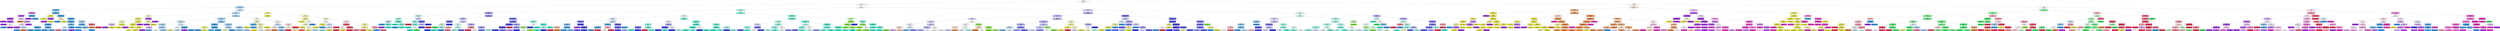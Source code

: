 digraph Tree {
node [shape=box, style="filled, rounded", color="black", fontname=helvetica] ;
edge [fontname=helvetica] ;
0 [label="source <= 0.5\ngini = 0.89\nsamples = 14694\nvalue = [2660, 2435, 170, 2457, 2566, 2699, 2633, 2559, 2416\n2569]\nclass = Neil deGrasse Tyson", fillcolor="#399de500"] ;
1 [label="year <= 2017.5\ngini = 0.78\nsamples = 5730\nvalue = [187, 772, 163, 228, 2566, 2036, 2580, 180, 0, 364]\nclass = Sebastian Ruder", fillcolor="#3c39e501"] ;
0 -> 1 [labeldistance=2.5, labelangle=45, headlabel="True"] ;
2 [label="punc_count <= 2.5\ngini = 0.58\nsamples = 1370\nvalue = [40, 504, 0, 0, 0, 1278, 0, 153, 0, 168]\nclass = Neil deGrasse Tyson", fillcolor="#399de578"] ;
1 -> 2 ;
3 [label="unique_ratio <= 0.22\ngini = 0.36\nsamples = 445\nvalue = [8, 43, 0, 0, 0, 568, 0, 72, 0, 25]\nclass = Neil deGrasse Tyson", fillcolor="#399de5c4"] ;
2 -> 3 ;
4 [label="has_mentions <= 0.5\ngini = 0.44\nsamples = 51\nvalue = [6, 0, 0, 0, 0, 17, 0, 58, 0, 0]\nclass = Kim Kardashian West", fillcolor="#a339e5a3"] ;
3 -> 4 ;
5 [label="year <= 2016.5\ngini = 0.26\nsamples = 41\nvalue = [6, 0, 0, 0, 0, 4, 0, 57, 0, 0]\nclass = Kim Kardashian West", fillcolor="#a339e5d5"] ;
4 -> 5 ;
6 [label="year <= 2015.5\ngini = 0.04\nsamples = 29\nvalue = [0, 0, 0, 0, 0, 1, 0, 48, 0, 0]\nclass = Kim Kardashian West", fillcolor="#a339e5fa"] ;
5 -> 6 ;
7 [label="gini = 0.0\nsamples = 22\nvalue = [0, 0, 0, 0, 0, 0, 0, 38, 0, 0]\nclass = Kim Kardashian West", fillcolor="#a339e5ff"] ;
6 -> 7 ;
8 [label="day_of_year <= 281.5\ngini = 0.17\nsamples = 7\nvalue = [0, 0, 0, 0, 0, 1, 0, 10, 0, 0]\nclass = Kim Kardashian West", fillcolor="#a339e5e6"] ;
6 -> 8 ;
9 [label="gini = 0.0\nsamples = 5\nvalue = [0, 0, 0, 0, 0, 0, 0, 9, 0, 0]\nclass = Kim Kardashian West", fillcolor="#a339e5ff"] ;
8 -> 9 ;
10 [label="word_count <= 11.5\ngini = 0.5\nsamples = 2\nvalue = [0, 0, 0, 0, 0, 1, 0, 1, 0, 0]\nclass = Neil deGrasse Tyson", fillcolor="#399de500"] ;
8 -> 10 ;
11 [label="gini = 0.0\nsamples = 1\nvalue = [0, 0, 0, 0, 0, 1, 0, 0, 0, 0]\nclass = Neil deGrasse Tyson", fillcolor="#399de5ff"] ;
10 -> 11 ;
12 [label="gini = 0.0\nsamples = 1\nvalue = [0, 0, 0, 0, 0, 0, 0, 1, 0, 0]\nclass = Kim Kardashian West", fillcolor="#a339e5ff"] ;
10 -> 12 ;
13 [label="punc_ratio <= 0.01\ngini = 0.61\nsamples = 12\nvalue = [6, 0, 0, 0, 0, 3, 0, 9, 0, 0]\nclass = Kim Kardashian West", fillcolor="#a339e540"] ;
5 -> 13 ;
14 [label="gini = 0.0\nsamples = 2\nvalue = [4, 0, 0, 0, 0, 0, 0, 0, 0, 0]\nclass = Neil deGrasse Tyson", fillcolor="#e58139ff"] ;
13 -> 14 ;
15 [label="punc_ratio <= 0.02\ngini = 0.52\nsamples = 10\nvalue = [2, 0, 0, 0, 0, 3, 0, 9, 0, 0]\nclass = Kim Kardashian West", fillcolor="#a339e58b"] ;
13 -> 15 ;
16 [label="punc_ratio <= 0.01\ngini = 0.64\nsamples = 6\nvalue = [2, 0, 0, 0, 0, 3, 0, 4, 0, 0]\nclass = Kim Kardashian West", fillcolor="#a339e52a"] ;
15 -> 16 ;
17 [label="gini = 0.0\nsamples = 2\nvalue = [0, 0, 0, 0, 0, 0, 0, 4, 0, 0]\nclass = Kim Kardashian West", fillcolor="#a339e5ff"] ;
16 -> 17 ;
18 [label="day_of_year <= 235.0\ngini = 0.48\nsamples = 4\nvalue = [2, 0, 0, 0, 0, 3, 0, 0, 0, 0]\nclass = Neil deGrasse Tyson", fillcolor="#399de555"] ;
16 -> 18 ;
19 [label="gini = 0.0\nsamples = 2\nvalue = [0, 0, 0, 0, 0, 3, 0, 0, 0, 0]\nclass = Neil deGrasse Tyson", fillcolor="#399de5ff"] ;
18 -> 19 ;
20 [label="gini = 0.0\nsamples = 2\nvalue = [2, 0, 0, 0, 0, 0, 0, 0, 0, 0]\nclass = Neil deGrasse Tyson", fillcolor="#e58139ff"] ;
18 -> 20 ;
21 [label="gini = 0.0\nsamples = 4\nvalue = [0, 0, 0, 0, 0, 0, 0, 5, 0, 0]\nclass = Kim Kardashian West", fillcolor="#a339e5ff"] ;
15 -> 21 ;
22 [label="year <= 2015.5\ngini = 0.13\nsamples = 10\nvalue = [0, 0, 0, 0, 0, 13, 0, 1, 0, 0]\nclass = Neil deGrasse Tyson", fillcolor="#399de5eb"] ;
4 -> 22 ;
23 [label="gini = 0.0\nsamples = 1\nvalue = [0, 0, 0, 0, 0, 0, 0, 1, 0, 0]\nclass = Kim Kardashian West", fillcolor="#a339e5ff"] ;
22 -> 23 ;
24 [label="gini = 0.0\nsamples = 9\nvalue = [0, 0, 0, 0, 0, 13, 0, 0, 0, 0]\nclass = Neil deGrasse Tyson", fillcolor="#399de5ff"] ;
22 -> 24 ;
25 [label="year <= 2015.5\ngini = 0.24\nsamples = 394\nvalue = [2, 43, 0, 0, 0, 551, 0, 14, 0, 25]\nclass = Neil deGrasse Tyson", fillcolor="#399de5db"] ;
3 -> 25 ;
26 [label="year <= 2013.5\ngini = 0.26\nsamples = 29\nvalue = [0, 38, 0, 0, 0, 0, 0, 7, 0, 0]\nclass = Cristiano Ronaldo", fillcolor="#e2e539d0"] ;
25 -> 26 ;
27 [label="gini = 0.0\nsamples = 24\nvalue = [0, 37, 0, 0, 0, 0, 0, 0, 0, 0]\nclass = Cristiano Ronaldo", fillcolor="#e2e539ff"] ;
26 -> 27 ;
28 [label="unique_ratio <= 0.35\ngini = 0.22\nsamples = 5\nvalue = [0, 1, 0, 0, 0, 0, 0, 7, 0, 0]\nclass = Kim Kardashian West", fillcolor="#a339e5db"] ;
26 -> 28 ;
29 [label="gini = 0.0\nsamples = 4\nvalue = [0, 0, 0, 0, 0, 0, 0, 7, 0, 0]\nclass = Kim Kardashian West", fillcolor="#a339e5ff"] ;
28 -> 29 ;
30 [label="gini = 0.0\nsamples = 1\nvalue = [0, 1, 0, 0, 0, 0, 0, 0, 0, 0]\nclass = Cristiano Ronaldo", fillcolor="#e2e539ff"] ;
28 -> 30 ;
31 [label="day_of_year <= 15.0\ngini = 0.13\nsamples = 365\nvalue = [2, 5, 0, 0, 0, 551, 0, 7, 0, 25]\nclass = Neil deGrasse Tyson", fillcolor="#399de5ed"] ;
25 -> 31 ;
32 [label="has_mentions <= 0.5\ngini = 0.48\nsamples = 2\nvalue = [0, 3, 0, 0, 0, 2, 0, 0, 0, 0]\nclass = Cristiano Ronaldo", fillcolor="#e2e53955"] ;
31 -> 32 ;
33 [label="gini = 0.0\nsamples = 1\nvalue = [0, 0, 0, 0, 0, 2, 0, 0, 0, 0]\nclass = Neil deGrasse Tyson", fillcolor="#399de5ff"] ;
32 -> 33 ;
34 [label="gini = 0.0\nsamples = 1\nvalue = [0, 3, 0, 0, 0, 0, 0, 0, 0, 0]\nclass = Cristiano Ronaldo", fillcolor="#e2e539ff"] ;
32 -> 34 ;
35 [label="day_of_year <= 314.5\ngini = 0.12\nsamples = 363\nvalue = [2, 2, 0, 0, 0, 549, 0, 7, 0, 25]\nclass = Neil deGrasse Tyson", fillcolor="#399de5ef"] ;
31 -> 35 ;
36 [label="word_count <= 8.5\ngini = 0.1\nsamples = 348\nvalue = [1, 1, 0, 0, 0, 536, 0, 7, 0, 20]\nclass = Neil deGrasse Tyson", fillcolor="#399de5f1"] ;
35 -> 36 ;
37 [label="unique_ratio <= 0.77\ngini = 0.08\nsamples = 328\nvalue = [1, 1, 0, 0, 0, 509, 0, 5, 0, 15]\nclass = Neil deGrasse Tyson", fillcolor="#399de5f4"] ;
36 -> 37 ;
38 [label="punc_ratio <= 0.04\ngini = 0.06\nsamples = 260\nvalue = [0, 1, 0, 0, 0, 412, 0, 5, 0, 6]\nclass = Neil deGrasse Tyson", fillcolor="#399de5f8"] ;
37 -> 38 ;
39 [label="gini = 0.1\nsamples = 130\nvalue = [0, 0, 0, 0, 0, 192, 0, 5, 0, 6]\nclass = Neil deGrasse Tyson", fillcolor="#399de5f1"] ;
38 -> 39 ;
40 [label="gini = 0.01\nsamples = 130\nvalue = [0, 1, 0, 0, 0, 220, 0, 0, 0, 0]\nclass = Neil deGrasse Tyson", fillcolor="#399de5fe"] ;
38 -> 40 ;
41 [label="year <= 2016.5\ngini = 0.17\nsamples = 68\nvalue = [1, 0, 0, 0, 0, 97, 0, 0, 0, 9]\nclass = Neil deGrasse Tyson", fillcolor="#399de5e5"] ;
37 -> 41 ;
42 [label="gini = 0.0\nsamples = 29\nvalue = [0, 0, 0, 0, 0, 42, 0, 0, 0, 0]\nclass = Neil deGrasse Tyson", fillcolor="#399de5ff"] ;
41 -> 42 ;
43 [label="gini = 0.26\nsamples = 39\nvalue = [1, 0, 0, 0, 0, 55, 0, 0, 0, 9]\nclass = Neil deGrasse Tyson", fillcolor="#399de5d1"] ;
41 -> 43 ;
44 [label="day_of_year <= 140.5\ngini = 0.34\nsamples = 20\nvalue = [0, 0, 0, 0, 0, 27, 0, 2, 0, 5]\nclass = Neil deGrasse Tyson", fillcolor="#399de5c1"] ;
36 -> 44 ;
45 [label="word_count <= 10.0\ngini = 0.57\nsamples = 7\nvalue = [0, 0, 0, 0, 0, 6, 0, 1, 0, 5]\nclass = Neil deGrasse Tyson", fillcolor="#399de524"] ;
44 -> 45 ;
46 [label="gini = 0.38\nsamples = 2\nvalue = [0, 0, 0, 0, 0, 0, 0, 1, 0, 3]\nclass = Kim Kardashian West", fillcolor="#e53958aa"] ;
45 -> 46 ;
47 [label="gini = 0.38\nsamples = 5\nvalue = [0, 0, 0, 0, 0, 6, 0, 0, 0, 2]\nclass = Neil deGrasse Tyson", fillcolor="#399de5aa"] ;
45 -> 47 ;
48 [label="unique_ratio <= 0.22\ngini = 0.09\nsamples = 13\nvalue = [0, 0, 0, 0, 0, 21, 0, 1, 0, 0]\nclass = Neil deGrasse Tyson", fillcolor="#399de5f3"] ;
44 -> 48 ;
49 [label="gini = 0.0\nsamples = 1\nvalue = [0, 0, 0, 0, 0, 0, 0, 1, 0, 0]\nclass = Kim Kardashian West", fillcolor="#a339e5ff"] ;
48 -> 49 ;
50 [label="gini = 0.0\nsamples = 12\nvalue = [0, 0, 0, 0, 0, 21, 0, 0, 0, 0]\nclass = Neil deGrasse Tyson", fillcolor="#399de5ff"] ;
48 -> 50 ;
51 [label="punc_ratio <= 0.18\ngini = 0.51\nsamples = 15\nvalue = [1, 1, 0, 0, 0, 13, 0, 0, 0, 5]\nclass = Neil deGrasse Tyson", fillcolor="#399de588"] ;
35 -> 51 ;
52 [label="unique_ratio <= 0.4\ngini = 0.24\nsamples = 12\nvalue = [0, 1, 0, 0, 0, 13, 0, 0, 0, 1]\nclass = Neil deGrasse Tyson", fillcolor="#399de5db"] ;
51 -> 52 ;
53 [label="gini = 0.0\nsamples = 5\nvalue = [0, 0, 0, 0, 0, 7, 0, 0, 0, 0]\nclass = Neil deGrasse Tyson", fillcolor="#399de5ff"] ;
52 -> 53 ;
54 [label="unique_ratio <= 0.6\ngini = 0.41\nsamples = 7\nvalue = [0, 1, 0, 0, 0, 6, 0, 0, 0, 1]\nclass = Neil deGrasse Tyson", fillcolor="#399de5b6"] ;
52 -> 54 ;
55 [label="gini = 0.5\nsamples = 2\nvalue = [0, 1, 0, 0, 0, 0, 0, 0, 0, 1]\nclass = Cristiano Ronaldo", fillcolor="#e2e53900"] ;
54 -> 55 ;
56 [label="gini = 0.0\nsamples = 5\nvalue = [0, 0, 0, 0, 0, 6, 0, 0, 0, 0]\nclass = Neil deGrasse Tyson", fillcolor="#399de5ff"] ;
54 -> 56 ;
57 [label="punc_count <= 1.5\ngini = 0.32\nsamples = 3\nvalue = [1, 0, 0, 0, 0, 0, 0, 0, 0, 4]\nclass = Kim Kardashian West", fillcolor="#e53958bf"] ;
51 -> 57 ;
58 [label="gini = 0.0\nsamples = 1\nvalue = [1, 0, 0, 0, 0, 0, 0, 0, 0, 0]\nclass = Neil deGrasse Tyson", fillcolor="#e58139ff"] ;
57 -> 58 ;
59 [label="gini = 0.0\nsamples = 2\nvalue = [0, 0, 0, 0, 0, 0, 0, 0, 0, 4]\nclass = Kim Kardashian West", fillcolor="#e53958ff"] ;
57 -> 59 ;
60 [label="unique_ratio <= 0.68\ngini = 0.63\nsamples = 925\nvalue = [32, 461, 0, 0, 0, 710, 0, 81, 0, 143]\nclass = Neil deGrasse Tyson", fillcolor="#399de542"] ;
2 -> 60 ;
61 [label="year <= 2015.5\ngini = 0.62\nsamples = 814\nvalue = [32, 359, 0, 0, 0, 672, 0, 81, 0, 113]\nclass = Neil deGrasse Tyson", fillcolor="#399de559"] ;
60 -> 61 ;
62 [label="year <= 2013.5\ngini = 0.49\nsamples = 73\nvalue = [0, 64, 0, 0, 0, 0, 0, 47, 0, 0]\nclass = Cristiano Ronaldo", fillcolor="#e2e53944"] ;
61 -> 62 ;
63 [label="has_mentions <= 0.5\ngini = 0.27\nsamples = 43\nvalue = [0, 58, 0, 0, 0, 0, 0, 11, 0, 0]\nclass = Cristiano Ronaldo", fillcolor="#e2e539cf"] ;
62 -> 63 ;
64 [label="punc_ratio <= 0.04\ngini = 0.47\nsamples = 17\nvalue = [0, 15, 0, 0, 0, 0, 0, 9, 0, 0]\nclass = Cristiano Ronaldo", fillcolor="#e2e53966"] ;
63 -> 64 ;
65 [label="day_of_year <= 318.5\ngini = 0.47\nsamples = 10\nvalue = [0, 5, 0, 0, 0, 0, 0, 8, 0, 0]\nclass = Kim Kardashian West", fillcolor="#a339e560"] ;
64 -> 65 ;
66 [label="gini = 0.0\nsamples = 7\nvalue = [0, 0, 0, 0, 0, 0, 0, 8, 0, 0]\nclass = Kim Kardashian West", fillcolor="#a339e5ff"] ;
65 -> 66 ;
67 [label="gini = 0.0\nsamples = 3\nvalue = [0, 5, 0, 0, 0, 0, 0, 0, 0, 0]\nclass = Cristiano Ronaldo", fillcolor="#e2e539ff"] ;
65 -> 67 ;
68 [label="word_count <= 12.0\ngini = 0.17\nsamples = 7\nvalue = [0, 10, 0, 0, 0, 0, 0, 1, 0, 0]\nclass = Cristiano Ronaldo", fillcolor="#e2e539e6"] ;
64 -> 68 ;
69 [label="gini = 0.0\nsamples = 6\nvalue = [0, 10, 0, 0, 0, 0, 0, 0, 0, 0]\nclass = Cristiano Ronaldo", fillcolor="#e2e539ff"] ;
68 -> 69 ;
70 [label="gini = 0.0\nsamples = 1\nvalue = [0, 0, 0, 0, 0, 0, 0, 1, 0, 0]\nclass = Kim Kardashian West", fillcolor="#a339e5ff"] ;
68 -> 70 ;
71 [label="punc_count <= 6.5\ngini = 0.08\nsamples = 26\nvalue = [0, 43, 0, 0, 0, 0, 0, 2, 0, 0]\nclass = Cristiano Ronaldo", fillcolor="#e2e539f3"] ;
63 -> 71 ;
72 [label="word_count <= 12.5\ngini = 0.04\nsamples = 25\nvalue = [0, 43, 0, 0, 0, 0, 0, 1, 0, 0]\nclass = Cristiano Ronaldo", fillcolor="#e2e539f9"] ;
71 -> 72 ;
73 [label="gini = 0.0\nsamples = 19\nvalue = [0, 33, 0, 0, 0, 0, 0, 0, 0, 0]\nclass = Cristiano Ronaldo", fillcolor="#e2e539ff"] ;
72 -> 73 ;
74 [label="day_of_year <= 348.5\ngini = 0.17\nsamples = 6\nvalue = [0, 10, 0, 0, 0, 0, 0, 1, 0, 0]\nclass = Cristiano Ronaldo", fillcolor="#e2e539e6"] ;
72 -> 74 ;
75 [label="gini = 0.38\nsamples = 2\nvalue = [0, 3, 0, 0, 0, 0, 0, 1, 0, 0]\nclass = Cristiano Ronaldo", fillcolor="#e2e539aa"] ;
74 -> 75 ;
76 [label="gini = 0.0\nsamples = 4\nvalue = [0, 7, 0, 0, 0, 0, 0, 0, 0, 0]\nclass = Cristiano Ronaldo", fillcolor="#e2e539ff"] ;
74 -> 76 ;
77 [label="gini = 0.0\nsamples = 1\nvalue = [0, 0, 0, 0, 0, 0, 0, 1, 0, 0]\nclass = Kim Kardashian West", fillcolor="#a339e5ff"] ;
71 -> 77 ;
78 [label="word_count <= 8.5\ngini = 0.24\nsamples = 30\nvalue = [0, 6, 0, 0, 0, 0, 0, 36, 0, 0]\nclass = Kim Kardashian West", fillcolor="#a339e5d4"] ;
62 -> 78 ;
79 [label="unique_ratio <= 0.34\ngini = 0.44\nsamples = 7\nvalue = [0, 6, 0, 0, 0, 0, 0, 3, 0, 0]\nclass = Cristiano Ronaldo", fillcolor="#e2e5397f"] ;
78 -> 79 ;
80 [label="gini = 0.0\nsamples = 2\nvalue = [0, 0, 0, 0, 0, 0, 0, 3, 0, 0]\nclass = Kim Kardashian West", fillcolor="#a339e5ff"] ;
79 -> 80 ;
81 [label="gini = 0.0\nsamples = 5\nvalue = [0, 6, 0, 0, 0, 0, 0, 0, 0, 0]\nclass = Cristiano Ronaldo", fillcolor="#e2e539ff"] ;
79 -> 81 ;
82 [label="gini = 0.0\nsamples = 23\nvalue = [0, 0, 0, 0, 0, 0, 0, 33, 0, 0]\nclass = Kim Kardashian West", fillcolor="#a339e5ff"] ;
78 -> 82 ;
83 [label="day_of_year <= 301.0\ngini = 0.58\nsamples = 741\nvalue = [32, 295, 0, 0, 0, 672, 0, 34, 0, 113]\nclass = Neil deGrasse Tyson", fillcolor="#399de571"] ;
61 -> 83 ;
84 [label="unique_ratio <= 0.27\ngini = 0.53\nsamples = 620\nvalue = [20, 225, 0, 0, 0, 607, 0, 27, 0, 72]\nclass = Neil deGrasse Tyson", fillcolor="#399de586"] ;
83 -> 84 ;
85 [label="unique_ratio <= 0.22\ngini = 0.62\nsamples = 222\nvalue = [20, 100, 0, 0, 0, 179, 0, 25, 0, 13]\nclass = Neil deGrasse Tyson", fillcolor="#399de555"] ;
84 -> 85 ;
86 [label="unique_ratio <= 0.17\ngini = 0.63\nsamples = 91\nvalue = [16, 18, 0, 0, 0, 81, 0, 23, 0, 6]\nclass = Neil deGrasse Tyson", fillcolor="#399de57a"] ;
85 -> 86 ;
87 [label="day_of_year <= 245.5\ngini = 0.52\nsamples = 10\nvalue = [1, 0, 0, 0, 0, 5, 0, 9, 0, 0]\nclass = Kim Kardashian West", fillcolor="#a339e566"] ;
86 -> 87 ;
88 [label="gini = 0.0\nsamples = 6\nvalue = [0, 0, 0, 0, 0, 0, 0, 9, 0, 0]\nclass = Kim Kardashian West", fillcolor="#a339e5ff"] ;
87 -> 88 ;
89 [label="gini = 0.28\nsamples = 4\nvalue = [1, 0, 0, 0, 0, 5, 0, 0, 0, 0]\nclass = Neil deGrasse Tyson", fillcolor="#399de5cc"] ;
87 -> 89 ;
90 [label="day_of_year <= 111.5\ngini = 0.61\nsamples = 81\nvalue = [15, 18, 0, 0, 0, 76, 0, 14, 0, 6]\nclass = Neil deGrasse Tyson", fillcolor="#399de585"] ;
86 -> 90 ;
91 [label="gini = 0.62\nsamples = 17\nvalue = [0, 10, 0, 0, 0, 10, 0, 4, 0, 0]\nclass = Cristiano Ronaldo", fillcolor="#e2e53900"] ;
90 -> 91 ;
92 [label="gini = 0.57\nsamples = 64\nvalue = [15, 8, 0, 0, 0, 66, 0, 10, 0, 6]\nclass = Neil deGrasse Tyson", fillcolor="#399de590"] ;
90 -> 92 ;
93 [label="punc_ratio <= 0.06\ngini = 0.56\nsamples = 131\nvalue = [4, 82, 0, 0, 0, 98, 0, 2, 0, 7]\nclass = Neil deGrasse Tyson", fillcolor="#399de525"] ;
85 -> 93 ;
94 [label="day_of_year <= 130.5\ngini = 0.56\nsamples = 122\nvalue = [4, 82, 0, 0, 0, 84, 0, 1, 0, 7]\nclass = Neil deGrasse Tyson", fillcolor="#399de505"] ;
93 -> 94 ;
95 [label="gini = 0.46\nsamples = 34\nvalue = [1, 36, 0, 0, 0, 12, 0, 0, 0, 3]\nclass = Cristiano Ronaldo", fillcolor="#e2e53999"] ;
94 -> 95 ;
96 [label="gini = 0.54\nsamples = 88\nvalue = [3, 46, 0, 0, 0, 72, 0, 1, 0, 4]\nclass = Neil deGrasse Tyson", fillcolor="#399de553"] ;
94 -> 96 ;
97 [label="punc_count <= 6.5\ngini = 0.12\nsamples = 9\nvalue = [0, 0, 0, 0, 0, 14, 0, 1, 0, 0]\nclass = Neil deGrasse Tyson", fillcolor="#399de5ed"] ;
93 -> 97 ;
98 [label="gini = 0.0\nsamples = 1\nvalue = [0, 0, 0, 0, 0, 0, 0, 1, 0, 0]\nclass = Kim Kardashian West", fillcolor="#a339e5ff"] ;
97 -> 98 ;
99 [label="gini = 0.0\nsamples = 8\nvalue = [0, 0, 0, 0, 0, 14, 0, 0, 0, 0]\nclass = Neil deGrasse Tyson", fillcolor="#399de5ff"] ;
97 -> 99 ;
100 [label="day_of_year <= 54.0\ngini = 0.46\nsamples = 398\nvalue = [0, 125, 0, 0, 0, 428, 0, 2, 0, 59]\nclass = Neil deGrasse Tyson", fillcolor="#399de59e"] ;
84 -> 100 ;
101 [label="day_of_year <= 24.0\ngini = 0.11\nsamples = 62\nvalue = [0, 6, 0, 0, 0, 95, 0, 0, 0, 0]\nclass = Neil deGrasse Tyson", fillcolor="#399de5ef"] ;
100 -> 101 ;
102 [label="unique_ratio <= 0.39\ngini = 0.41\nsamples = 4\nvalue = [0, 5, 0, 0, 0, 2, 0, 0, 0, 0]\nclass = Cristiano Ronaldo", fillcolor="#e2e53999"] ;
101 -> 102 ;
103 [label="gini = 0.0\nsamples = 1\nvalue = [0, 0, 0, 0, 0, 1, 0, 0, 0, 0]\nclass = Neil deGrasse Tyson", fillcolor="#399de5ff"] ;
102 -> 103 ;
104 [label="gini = 0.28\nsamples = 3\nvalue = [0, 5, 0, 0, 0, 1, 0, 0, 0, 0]\nclass = Cristiano Ronaldo", fillcolor="#e2e539cc"] ;
102 -> 104 ;
105 [label="day_of_year <= 34.5\ngini = 0.02\nsamples = 58\nvalue = [0, 1, 0, 0, 0, 93, 0, 0, 0, 0]\nclass = Neil deGrasse Tyson", fillcolor="#399de5fc"] ;
101 -> 105 ;
106 [label="gini = 0.32\nsamples = 4\nvalue = [0, 1, 0, 0, 0, 4, 0, 0, 0, 0]\nclass = Neil deGrasse Tyson", fillcolor="#399de5bf"] ;
105 -> 106 ;
107 [label="gini = 0.0\nsamples = 54\nvalue = [0, 0, 0, 0, 0, 89, 0, 0, 0, 0]\nclass = Neil deGrasse Tyson", fillcolor="#399de5ff"] ;
105 -> 107 ;
108 [label="year <= 2016.5\ngini = 0.51\nsamples = 336\nvalue = [0, 119, 0, 0, 0, 333, 0, 2, 0, 59]\nclass = Neil deGrasse Tyson", fillcolor="#399de58b"] ;
100 -> 108 ;
109 [label="day_of_year <= 251.5\ngini = 0.46\nsamples = 121\nvalue = [0, 58, 0, 0, 0, 115, 0, 2, 0, 0]\nclass = Neil deGrasse Tyson", fillcolor="#399de57c"] ;
108 -> 109 ;
110 [label="gini = 0.48\nsamples = 60\nvalue = [0, 55, 0, 0, 0, 29, 0, 2, 0, 0]\nclass = Cristiano Ronaldo", fillcolor="#e2e53974"] ;
109 -> 110 ;
111 [label="gini = 0.07\nsamples = 61\nvalue = [0, 3, 0, 0, 0, 86, 0, 0, 0, 0]\nclass = Neil deGrasse Tyson", fillcolor="#399de5f6"] ;
109 -> 111 ;
112 [label="punc_count <= 3.5\ngini = 0.52\nsamples = 215\nvalue = [0, 61, 0, 0, 0, 218, 0, 0, 0, 59]\nclass = Neil deGrasse Tyson", fillcolor="#399de591"] ;
108 -> 112 ;
113 [label="gini = 0.48\nsamples = 96\nvalue = [0, 37, 0, 0, 0, 104, 0, 0, 0, 13]\nclass = Neil deGrasse Tyson", fillcolor="#399de592"] ;
112 -> 113 ;
114 [label="gini = 0.54\nsamples = 119\nvalue = [0, 24, 0, 0, 0, 114, 0, 0, 0, 46]\nclass = Neil deGrasse Tyson", fillcolor="#399de57e"] ;
112 -> 114 ;
115 [label="year <= 2016.5\ngini = 0.71\nsamples = 121\nvalue = [12, 70, 0, 0, 0, 65, 0, 7, 0, 41]\nclass = Cristiano Ronaldo", fillcolor="#e2e5390a"] ;
83 -> 115 ;
116 [label="unique_ratio <= 0.2\ngini = 0.54\nsamples = 50\nvalue = [0, 43, 0, 0, 0, 28, 0, 5, 0, 0]\nclass = Cristiano Ronaldo", fillcolor="#e2e53950"] ;
115 -> 116 ;
117 [label="day_of_year <= 311.0\ngini = 0.24\nsamples = 5\nvalue = [0, 1, 0, 0, 0, 6, 0, 0, 0, 0]\nclass = Neil deGrasse Tyson", fillcolor="#399de5d4"] ;
116 -> 117 ;
118 [label="gini = 0.0\nsamples = 1\nvalue = [0, 1, 0, 0, 0, 0, 0, 0, 0, 0]\nclass = Cristiano Ronaldo", fillcolor="#e2e539ff"] ;
117 -> 118 ;
119 [label="gini = 0.0\nsamples = 4\nvalue = [0, 0, 0, 0, 0, 6, 0, 0, 0, 0]\nclass = Neil deGrasse Tyson", fillcolor="#399de5ff"] ;
117 -> 119 ;
120 [label="word_count <= 11.5\ngini = 0.52\nsamples = 45\nvalue = [0, 42, 0, 0, 0, 22, 0, 5, 0, 0]\nclass = Cristiano Ronaldo", fillcolor="#e2e5396d"] ;
116 -> 120 ;
121 [label="day_of_year <= 309.5\ngini = 0.56\nsamples = 39\nvalue = [0, 33, 0, 0, 0, 22, 0, 5, 0, 0]\nclass = Cristiano Ronaldo", fillcolor="#e2e5394a"] ;
120 -> 121 ;
122 [label="gini = 0.11\nsamples = 9\nvalue = [0, 16, 0, 0, 0, 1, 0, 0, 0, 0]\nclass = Cristiano Ronaldo", fillcolor="#e2e539ef"] ;
121 -> 122 ;
123 [label="gini = 0.59\nsamples = 30\nvalue = [0, 17, 0, 0, 0, 21, 0, 5, 0, 0]\nclass = Neil deGrasse Tyson", fillcolor="#399de527"] ;
121 -> 123 ;
124 [label="gini = 0.0\nsamples = 6\nvalue = [0, 9, 0, 0, 0, 0, 0, 0, 0, 0]\nclass = Cristiano Ronaldo", fillcolor="#e2e539ff"] ;
120 -> 124 ;
125 [label="unique_ratio <= 0.31\ngini = 0.72\nsamples = 71\nvalue = [12, 27, 0, 0, 0, 37, 0, 2, 0, 41]\nclass = Kim Kardashian West", fillcolor="#e539580c"] ;
115 -> 125 ;
126 [label="unique_ratio <= 0.21\ngini = 0.69\nsamples = 38\nvalue = [12, 7, 0, 0, 0, 31, 0, 2, 0, 15]\nclass = Neil deGrasse Tyson", fillcolor="#399de54e"] ;
125 -> 126 ;
127 [label="day_of_year <= 359.5\ngini = 0.7\nsamples = 14\nvalue = [11, 2, 0, 0, 0, 3, 0, 2, 0, 8]\nclass = Neil deGrasse Tyson", fillcolor="#e581392a"] ;
126 -> 127 ;
128 [label="gini = 0.72\nsamples = 9\nvalue = [3, 2, 0, 0, 0, 3, 0, 2, 0, 8]\nclass = Kim Kardashian West", fillcolor="#e5395855"] ;
127 -> 128 ;
129 [label="gini = 0.0\nsamples = 5\nvalue = [8, 0, 0, 0, 0, 0, 0, 0, 0, 0]\nclass = Neil deGrasse Tyson", fillcolor="#e58139ff"] ;
127 -> 129 ;
130 [label="punc_count <= 7.5\ngini = 0.49\nsamples = 24\nvalue = [1, 5, 0, 0, 0, 28, 0, 0, 0, 7]\nclass = Neil deGrasse Tyson", fillcolor="#399de59e"] ;
126 -> 130 ;
131 [label="gini = 0.43\nsamples = 23\nvalue = [1, 5, 0, 0, 0, 28, 0, 0, 0, 4]\nclass = Neil deGrasse Tyson", fillcolor="#399de5b2"] ;
130 -> 131 ;
132 [label="gini = 0.0\nsamples = 1\nvalue = [0, 0, 0, 0, 0, 0, 0, 0, 0, 3]\nclass = Kim Kardashian West", fillcolor="#e53958ff"] ;
130 -> 132 ;
133 [label="punc_count <= 4.5\ngini = 0.59\nsamples = 33\nvalue = [0, 20, 0, 0, 0, 6, 0, 0, 0, 26]\nclass = Kim Kardashian West", fillcolor="#e5395830"] ;
125 -> 133 ;
134 [label="punc_ratio <= 0.09\ngini = 0.61\nsamples = 26\nvalue = [0, 20, 0, 0, 0, 6, 0, 0, 0, 15]\nclass = Cristiano Ronaldo", fillcolor="#e2e53931"] ;
133 -> 134 ;
135 [label="gini = 0.56\nsamples = 20\nvalue = [0, 19, 0, 0, 0, 5, 0, 0, 0, 8]\nclass = Cristiano Ronaldo", fillcolor="#e2e53975"] ;
134 -> 135 ;
136 [label="gini = 0.37\nsamples = 6\nvalue = [0, 1, 0, 0, 0, 1, 0, 0, 0, 7]\nclass = Kim Kardashian West", fillcolor="#e53958bf"] ;
134 -> 136 ;
137 [label="gini = 0.0\nsamples = 7\nvalue = [0, 0, 0, 0, 0, 0, 0, 0, 0, 11]\nclass = Kim Kardashian West", fillcolor="#e53958ff"] ;
133 -> 137 ;
138 [label="punc_ratio <= 0.09\ngini = 0.56\nsamples = 111\nvalue = [0, 102, 0, 0, 0, 38, 0, 0, 0, 30]\nclass = Cristiano Ronaldo", fillcolor="#e2e5397c"] ;
60 -> 138 ;
139 [label="gini = 0.0\nsamples = 15\nvalue = [0, 25, 0, 0, 0, 0, 0, 0, 0, 0]\nclass = Cristiano Ronaldo", fillcolor="#e2e539ff"] ;
138 -> 139 ;
140 [label="year <= 2016.5\ngini = 0.61\nsamples = 96\nvalue = [0, 77, 0, 0, 0, 38, 0, 0, 0, 30]\nclass = Cristiano Ronaldo", fillcolor="#e2e5395d"] ;
138 -> 140 ;
141 [label="day_of_year <= 199.0\ngini = 0.42\nsamples = 31\nvalue = [0, 32, 0, 0, 0, 14, 0, 0, 0, 0]\nclass = Cristiano Ronaldo", fillcolor="#e2e5398f"] ;
140 -> 141 ;
142 [label="gini = 0.0\nsamples = 15\nvalue = [0, 18, 0, 0, 0, 0, 0, 0, 0, 0]\nclass = Cristiano Ronaldo", fillcolor="#e2e539ff"] ;
141 -> 142 ;
143 [label="punc_ratio <= 0.12\ngini = 0.5\nsamples = 16\nvalue = [0, 14, 0, 0, 0, 14, 0, 0, 0, 0]\nclass = Cristiano Ronaldo", fillcolor="#e2e53900"] ;
141 -> 143 ;
144 [label="punc_ratio <= 0.1\ngini = 0.48\nsamples = 13\nvalue = [0, 14, 0, 0, 0, 9, 0, 0, 0, 0]\nclass = Cristiano Ronaldo", fillcolor="#e2e5395b"] ;
143 -> 144 ;
145 [label="gini = 0.0\nsamples = 2\nvalue = [0, 4, 0, 0, 0, 0, 0, 0, 0, 0]\nclass = Cristiano Ronaldo", fillcolor="#e2e539ff"] ;
144 -> 145 ;
146 [label="unique_ratio <= 0.7\ngini = 0.5\nsamples = 11\nvalue = [0, 10, 0, 0, 0, 9, 0, 0, 0, 0]\nclass = Cristiano Ronaldo", fillcolor="#e2e53919"] ;
144 -> 146 ;
147 [label="gini = 0.28\nsamples = 3\nvalue = [0, 5, 0, 0, 0, 1, 0, 0, 0, 0]\nclass = Cristiano Ronaldo", fillcolor="#e2e539cc"] ;
146 -> 147 ;
148 [label="gini = 0.47\nsamples = 8\nvalue = [0, 5, 0, 0, 0, 8, 0, 0, 0, 0]\nclass = Neil deGrasse Tyson", fillcolor="#399de560"] ;
146 -> 148 ;
149 [label="gini = 0.0\nsamples = 3\nvalue = [0, 0, 0, 0, 0, 5, 0, 0, 0, 0]\nclass = Neil deGrasse Tyson", fillcolor="#399de5ff"] ;
143 -> 149 ;
150 [label="day_of_year <= 166.0\ngini = 0.64\nsamples = 65\nvalue = [0, 45, 0, 0, 0, 24, 0, 0, 0, 30]\nclass = Cristiano Ronaldo", fillcolor="#e2e53937"] ;
140 -> 150 ;
151 [label="day_of_year <= 37.0\ngini = 0.52\nsamples = 28\nvalue = [0, 21, 0, 0, 0, 20, 0, 0, 0, 1]\nclass = Cristiano Ronaldo", fillcolor="#e2e5390c"] ;
150 -> 151 ;
152 [label="punc_ratio <= 0.12\ngini = 0.22\nsamples = 5\nvalue = [0, 7, 0, 0, 0, 1, 0, 0, 0, 0]\nclass = Cristiano Ronaldo", fillcolor="#e2e539db"] ;
151 -> 152 ;
153 [label="gini = 0.0\nsamples = 4\nvalue = [0, 7, 0, 0, 0, 0, 0, 0, 0, 0]\nclass = Cristiano Ronaldo", fillcolor="#e2e539ff"] ;
152 -> 153 ;
154 [label="gini = 0.0\nsamples = 1\nvalue = [0, 0, 0, 0, 0, 1, 0, 0, 0, 0]\nclass = Neil deGrasse Tyson", fillcolor="#399de5ff"] ;
152 -> 154 ;
155 [label="word_count <= 2.5\ngini = 0.52\nsamples = 23\nvalue = [0, 14, 0, 0, 0, 19, 0, 0, 0, 1]\nclass = Neil deGrasse Tyson", fillcolor="#399de540"] ;
151 -> 155 ;
156 [label="punc_ratio <= 0.12\ngini = 0.49\nsamples = 22\nvalue = [0, 14, 0, 0, 0, 19, 0, 0, 0, 0]\nclass = Neil deGrasse Tyson", fillcolor="#399de543"] ;
155 -> 156 ;
157 [label="gini = 0.47\nsamples = 20\nvalue = [0, 12, 0, 0, 0, 19, 0, 0, 0, 0]\nclass = Neil deGrasse Tyson", fillcolor="#399de55e"] ;
156 -> 157 ;
158 [label="gini = 0.0\nsamples = 2\nvalue = [0, 2, 0, 0, 0, 0, 0, 0, 0, 0]\nclass = Cristiano Ronaldo", fillcolor="#e2e539ff"] ;
156 -> 158 ;
159 [label="gini = 0.0\nsamples = 1\nvalue = [0, 0, 0, 0, 0, 0, 0, 0, 0, 1]\nclass = Kim Kardashian West", fillcolor="#e53958ff"] ;
155 -> 159 ;
160 [label="day_of_year <= 254.5\ngini = 0.56\nsamples = 37\nvalue = [0, 24, 0, 0, 0, 4, 0, 0, 0, 29]\nclass = Kim Kardashian West", fillcolor="#e5395827"] ;
150 -> 160 ;
161 [label="punc_ratio <= 0.11\ngini = 0.29\nsamples = 15\nvalue = [0, 4, 0, 0, 0, 0, 0, 0, 0, 19]\nclass = Kim Kardashian West", fillcolor="#e53958c9"] ;
160 -> 161 ;
162 [label="unique_ratio <= 0.76\ngini = 0.5\nsamples = 3\nvalue = [0, 2, 0, 0, 0, 0, 0, 0, 0, 2]\nclass = Cristiano Ronaldo", fillcolor="#e2e53900"] ;
161 -> 162 ;
163 [label="gini = 0.0\nsamples = 1\nvalue = [0, 0, 0, 0, 0, 0, 0, 0, 0, 2]\nclass = Kim Kardashian West", fillcolor="#e53958ff"] ;
162 -> 163 ;
164 [label="gini = 0.0\nsamples = 2\nvalue = [0, 2, 0, 0, 0, 0, 0, 0, 0, 0]\nclass = Cristiano Ronaldo", fillcolor="#e2e539ff"] ;
162 -> 164 ;
165 [label="day_of_year <= 226.5\ngini = 0.19\nsamples = 12\nvalue = [0, 2, 0, 0, 0, 0, 0, 0, 0, 17]\nclass = Kim Kardashian West", fillcolor="#e53958e1"] ;
161 -> 165 ;
166 [label="gini = 0.0\nsamples = 6\nvalue = [0, 0, 0, 0, 0, 0, 0, 0, 0, 11]\nclass = Kim Kardashian West", fillcolor="#e53958ff"] ;
165 -> 166 ;
167 [label="gini = 0.38\nsamples = 6\nvalue = [0, 2, 0, 0, 0, 0, 0, 0, 0, 6]\nclass = Kim Kardashian West", fillcolor="#e53958aa"] ;
165 -> 167 ;
168 [label="day_of_year <= 348.0\ngini = 0.55\nsamples = 22\nvalue = [0, 20, 0, 0, 0, 4, 0, 0, 0, 10]\nclass = Cristiano Ronaldo", fillcolor="#e2e5396a"] ;
160 -> 168 ;
169 [label="unique_ratio <= 0.71\ngini = 0.44\nsamples = 17\nvalue = [0, 20, 0, 0, 0, 2, 0, 0, 0, 6]\nclass = Cristiano Ronaldo", fillcolor="#e2e539a2"] ;
168 -> 169 ;
170 [label="gini = 0.32\nsamples = 3\nvalue = [0, 1, 0, 0, 0, 0, 0, 0, 0, 4]\nclass = Kim Kardashian West", fillcolor="#e53958bf"] ;
169 -> 170 ;
171 [label="gini = 0.3\nsamples = 14\nvalue = [0, 19, 0, 0, 0, 2, 0, 0, 0, 2]\nclass = Cristiano Ronaldo", fillcolor="#e2e539ce"] ;
169 -> 171 ;
172 [label="punc_ratio <= 0.11\ngini = 0.44\nsamples = 5\nvalue = [0, 0, 0, 0, 0, 2, 0, 0, 0, 4]\nclass = Kim Kardashian West", fillcolor="#e539587f"] ;
168 -> 172 ;
173 [label="gini = 0.0\nsamples = 1\nvalue = [0, 0, 0, 0, 0, 1, 0, 0, 0, 0]\nclass = Neil deGrasse Tyson", fillcolor="#399de5ff"] ;
172 -> 173 ;
174 [label="gini = 0.32\nsamples = 4\nvalue = [0, 0, 0, 0, 0, 1, 0, 0, 0, 4]\nclass = Kim Kardashian West", fillcolor="#e53958bf"] ;
172 -> 174 ;
175 [label="punc_count <= 2.5\ngini = 0.71\nsamples = 4360\nvalue = [147, 268, 163, 228, 2566, 758, 2580, 27, 0, 196]\nclass = Sebastian Ruder", fillcolor="#3c39e501"] ;
1 -> 175 ;
176 [label="word_count <= 1.5\ngini = 0.59\nsamples = 1587\nvalue = [15, 0, 49, 46, 1427, 172, 775, 9, 0, 68]\nclass = KATY PERRY", fillcolor="#39e5c55d"] ;
175 -> 176 ;
177 [label="punc_ratio <= 0.09\ngini = 0.55\nsamples = 318\nvalue = [3, 0, 13, 7, 119, 12, 337, 1, 0, 44]\nclass = Sebastian Ruder", fillcolor="#3c39e585"] ;
176 -> 177 ;
178 [label="has_mentions <= 0.5\ngini = 0.69\nsamples = 32\nvalue = [0, 0, 0, 2, 21, 8, 9, 1, 0, 3]\nclass = KATY PERRY", fillcolor="#39e5c557"] ;
177 -> 178 ;
179 [label="year <= 2018.5\ngini = 0.5\nsamples = 18\nvalue = [0, 0, 0, 0, 15, 8, 0, 1, 0, 0]\nclass = KATY PERRY", fillcolor="#39e5c570"] ;
178 -> 179 ;
180 [label="day_of_year <= 242.0\ngini = 0.54\nsamples = 8\nvalue = [0, 0, 0, 0, 4, 7, 0, 1, 0, 0]\nclass = Neil deGrasse Tyson", fillcolor="#399de560"] ;
179 -> 180 ;
181 [label="gini = 0.0\nsamples = 4\nvalue = [0, 0, 0, 0, 0, 7, 0, 0, 0, 0]\nclass = Neil deGrasse Tyson", fillcolor="#399de5ff"] ;
180 -> 181 ;
182 [label="unique_ratio <= 0.66\ngini = 0.32\nsamples = 4\nvalue = [0, 0, 0, 0, 4, 0, 0, 1, 0, 0]\nclass = KATY PERRY", fillcolor="#39e5c5bf"] ;
180 -> 182 ;
183 [label="gini = 0.0\nsamples = 1\nvalue = [0, 0, 0, 0, 0, 0, 0, 1, 0, 0]\nclass = Kim Kardashian West", fillcolor="#a339e5ff"] ;
182 -> 183 ;
184 [label="gini = 0.0\nsamples = 3\nvalue = [0, 0, 0, 0, 4, 0, 0, 0, 0, 0]\nclass = KATY PERRY", fillcolor="#39e5c5ff"] ;
182 -> 184 ;
185 [label="day_of_year <= 124.0\ngini = 0.15\nsamples = 10\nvalue = [0, 0, 0, 0, 11, 1, 0, 0, 0, 0]\nclass = KATY PERRY", fillcolor="#39e5c5e8"] ;
179 -> 185 ;
186 [label="gini = 0.0\nsamples = 6\nvalue = [0, 0, 0, 0, 8, 0, 0, 0, 0, 0]\nclass = KATY PERRY", fillcolor="#39e5c5ff"] ;
185 -> 186 ;
187 [label="day_of_year <= 161.0\ngini = 0.38\nsamples = 4\nvalue = [0, 0, 0, 0, 3, 1, 0, 0, 0, 0]\nclass = KATY PERRY", fillcolor="#39e5c5aa"] ;
185 -> 187 ;
188 [label="gini = 0.0\nsamples = 1\nvalue = [0, 0, 0, 0, 0, 1, 0, 0, 0, 0]\nclass = Neil deGrasse Tyson", fillcolor="#399de5ff"] ;
187 -> 188 ;
189 [label="gini = 0.0\nsamples = 3\nvalue = [0, 0, 0, 0, 3, 0, 0, 0, 0, 0]\nclass = KATY PERRY", fillcolor="#39e5c5ff"] ;
187 -> 189 ;
190 [label="unique_ratio <= 0.96\ngini = 0.68\nsamples = 14\nvalue = [0, 0, 0, 2, 6, 0, 9, 0, 0, 3]\nclass = Sebastian Ruder", fillcolor="#3c39e537"] ;
178 -> 190 ;
191 [label="year <= 2018.5\ngini = 0.49\nsamples = 7\nvalue = [0, 0, 0, 2, 6, 0, 0, 0, 0, 1]\nclass = KATY PERRY", fillcolor="#39e5c592"] ;
190 -> 191 ;
192 [label="gini = 0.0\nsamples = 1\nvalue = [0, 0, 0, 0, 0, 0, 0, 0, 0, 1]\nclass = Kim Kardashian West", fillcolor="#e53958ff"] ;
191 -> 192 ;
193 [label="unique_ratio <= 0.65\ngini = 0.38\nsamples = 6\nvalue = [0, 0, 0, 2, 6, 0, 0, 0, 0, 0]\nclass = KATY PERRY", fillcolor="#39e5c5aa"] ;
191 -> 193 ;
194 [label="gini = 0.0\nsamples = 3\nvalue = [0, 0, 0, 0, 4, 0, 0, 0, 0, 0]\nclass = KATY PERRY", fillcolor="#39e5c5ff"] ;
193 -> 194 ;
195 [label="day_of_year <= 180.0\ngini = 0.5\nsamples = 3\nvalue = [0, 0, 0, 2, 2, 0, 0, 0, 0, 0]\nclass = Sebastian Ruder", fillcolor="#39e55e00"] ;
193 -> 195 ;
196 [label="gini = 0.0\nsamples = 2\nvalue = [0, 0, 0, 0, 2, 0, 0, 0, 0, 0]\nclass = KATY PERRY", fillcolor="#39e5c5ff"] ;
195 -> 196 ;
197 [label="gini = 0.0\nsamples = 1\nvalue = [0, 0, 0, 2, 0, 0, 0, 0, 0, 0]\nclass = Sebastian Ruder", fillcolor="#39e55eff"] ;
195 -> 197 ;
198 [label="day_of_year <= 177.0\ngini = 0.3\nsamples = 7\nvalue = [0, 0, 0, 0, 0, 0, 9, 0, 0, 2]\nclass = Sebastian Ruder", fillcolor="#3c39e5c6"] ;
190 -> 198 ;
199 [label="day_of_year <= 153.5\ngini = 0.48\nsamples = 3\nvalue = [0, 0, 0, 0, 0, 0, 3, 0, 0, 2]\nclass = Sebastian Ruder", fillcolor="#3c39e555"] ;
198 -> 199 ;
200 [label="gini = 0.0\nsamples = 2\nvalue = [0, 0, 0, 0, 0, 0, 3, 0, 0, 0]\nclass = Sebastian Ruder", fillcolor="#3c39e5ff"] ;
199 -> 200 ;
201 [label="gini = 0.0\nsamples = 1\nvalue = [0, 0, 0, 0, 0, 0, 0, 0, 0, 2]\nclass = Kim Kardashian West", fillcolor="#e53958ff"] ;
199 -> 201 ;
202 [label="gini = 0.0\nsamples = 4\nvalue = [0, 0, 0, 0, 0, 0, 6, 0, 0, 0]\nclass = Sebastian Ruder", fillcolor="#3c39e5ff"] ;
198 -> 202 ;
203 [label="day_of_year <= 169.5\ngini = 0.51\nsamples = 286\nvalue = [3, 0, 13, 5, 98, 4, 328, 0, 0, 41]\nclass = Sebastian Ruder", fillcolor="#3c39e595"] ;
177 -> 203 ;
204 [label="day_of_year <= 32.0\ngini = 0.64\nsamples = 93\nvalue = [3, 0, 0, 3, 44, 4, 86, 0, 0, 28]\nclass = Sebastian Ruder", fillcolor="#3c39e556"] ;
203 -> 204 ;
205 [label="day_of_year <= 11.5\ngini = 0.38\nsamples = 13\nvalue = [0, 0, 0, 3, 2, 0, 17, 0, 0, 0]\nclass = Sebastian Ruder", fillcolor="#3c39e5bc"] ;
204 -> 205 ;
206 [label="unique_ratio <= 0.85\ngini = 0.61\nsamples = 3\nvalue = [0, 0, 0, 3, 2, 0, 1, 0, 0, 0]\nclass = Sebastian Ruder", fillcolor="#39e55e40"] ;
205 -> 206 ;
207 [label="gini = 0.0\nsamples = 1\nvalue = [0, 0, 0, 3, 0, 0, 0, 0, 0, 0]\nclass = Sebastian Ruder", fillcolor="#39e55eff"] ;
206 -> 207 ;
208 [label="unique_ratio <= 0.96\ngini = 0.44\nsamples = 2\nvalue = [0, 0, 0, 0, 2, 0, 1, 0, 0, 0]\nclass = KATY PERRY", fillcolor="#39e5c57f"] ;
206 -> 208 ;
209 [label="gini = 0.0\nsamples = 1\nvalue = [0, 0, 0, 0, 0, 0, 1, 0, 0, 0]\nclass = Sebastian Ruder", fillcolor="#3c39e5ff"] ;
208 -> 209 ;
210 [label="gini = 0.0\nsamples = 1\nvalue = [0, 0, 0, 0, 2, 0, 0, 0, 0, 0]\nclass = KATY PERRY", fillcolor="#39e5c5ff"] ;
208 -> 210 ;
211 [label="gini = 0.0\nsamples = 10\nvalue = [0, 0, 0, 0, 0, 0, 16, 0, 0, 0]\nclass = Sebastian Ruder", fillcolor="#3c39e5ff"] ;
205 -> 211 ;
212 [label="day_of_year <= 79.5\ngini = 0.66\nsamples = 80\nvalue = [3, 0, 0, 0, 42, 4, 69, 0, 0, 28]\nclass = Sebastian Ruder", fillcolor="#3c39e542"] ;
204 -> 212 ;
213 [label="year <= 2018.5\ngini = 0.68\nsamples = 22\nvalue = [0, 0, 0, 0, 19, 4, 12, 0, 0, 7]\nclass = KATY PERRY", fillcolor="#39e5c53c"] ;
212 -> 213 ;
214 [label="unique_ratio <= 0.81\ngini = 0.46\nsamples = 5\nvalue = [0, 0, 0, 0, 0, 4, 0, 0, 0, 7]\nclass = Kim Kardashian West", fillcolor="#e539586d"] ;
213 -> 214 ;
215 [label="gini = 0.0\nsamples = 1\nvalue = [0, 0, 0, 0, 0, 2, 0, 0, 0, 0]\nclass = Neil deGrasse Tyson", fillcolor="#399de5ff"] ;
214 -> 215 ;
216 [label="gini = 0.35\nsamples = 4\nvalue = [0, 0, 0, 0, 0, 2, 0, 0, 0, 7]\nclass = Kim Kardashian West", fillcolor="#e53958b6"] ;
214 -> 216 ;
217 [label="unique_ratio <= 0.96\ngini = 0.47\nsamples = 17\nvalue = [0, 0, 0, 0, 19, 0, 12, 0, 0, 0]\nclass = KATY PERRY", fillcolor="#39e5c55e"] ;
213 -> 217 ;
218 [label="gini = 0.43\nsamples = 14\nvalue = [0, 0, 0, 0, 18, 0, 8, 0, 0, 0]\nclass = KATY PERRY", fillcolor="#39e5c58e"] ;
217 -> 218 ;
219 [label="gini = 0.32\nsamples = 3\nvalue = [0, 0, 0, 0, 1, 0, 4, 0, 0, 0]\nclass = Sebastian Ruder", fillcolor="#3c39e5bf"] ;
217 -> 219 ;
220 [label="year <= 2018.5\ngini = 0.61\nsamples = 58\nvalue = [3, 0, 0, 0, 23, 0, 57, 0, 0, 21]\nclass = Sebastian Ruder", fillcolor="#3c39e56b"] ;
212 -> 220 ;
221 [label="day_of_year <= 163.0\ngini = 0.46\nsamples = 9\nvalue = [3, 0, 0, 0, 0, 0, 3, 0, 0, 14]\nclass = Kim Kardashian West", fillcolor="#e53958a5"] ;
220 -> 221 ;
222 [label="gini = 0.0\nsamples = 5\nvalue = [0, 0, 0, 0, 0, 0, 0, 0, 0, 13]\nclass = Kim Kardashian West", fillcolor="#e53958ff"] ;
221 -> 222 ;
223 [label="gini = 0.61\nsamples = 4\nvalue = [3, 0, 0, 0, 0, 0, 3, 0, 0, 1]\nclass = Neil deGrasse Tyson", fillcolor="#e5813900"] ;
221 -> 223 ;
224 [label="day_of_year <= 135.0\ngini = 0.5\nsamples = 49\nvalue = [0, 0, 0, 0, 23, 0, 54, 0, 0, 7]\nclass = Sebastian Ruder", fillcolor="#3c39e582"] ;
220 -> 224 ;
225 [label="gini = 0.41\nsamples = 37\nvalue = [0, 0, 0, 0, 9, 0, 47, 0, 0, 7]\nclass = Sebastian Ruder", fillcolor="#3c39e5b3"] ;
224 -> 225 ;
226 [label="gini = 0.44\nsamples = 12\nvalue = [0, 0, 0, 0, 14, 0, 7, 0, 0, 0]\nclass = KATY PERRY", fillcolor="#39e5c57f"] ;
224 -> 226 ;
227 [label="day_of_year <= 352.5\ngini = 0.41\nsamples = 193\nvalue = [0, 0, 13, 2, 54, 0, 242, 0, 0, 13]\nclass = Sebastian Ruder", fillcolor="#3c39e5b2"] ;
203 -> 227 ;
228 [label="year <= 2018.5\ngini = 0.38\nsamples = 184\nvalue = [0, 0, 13, 2, 43, 0, 238, 0, 0, 13]\nclass = Sebastian Ruder", fillcolor="#3c39e5bb"] ;
227 -> 228 ;
229 [label="punc_ratio <= 0.37\ngini = 0.22\nsamples = 115\nvalue = [0, 0, 0, 2, 12, 0, 172, 0, 0, 10]\nclass = Sebastian Ruder", fillcolor="#3c39e5de"] ;
228 -> 229 ;
230 [label="day_of_year <= 306.5\ngini = 0.19\nsamples = 114\nvalue = [0, 0, 0, 2, 12, 0, 172, 0, 0, 6]\nclass = Sebastian Ruder", fillcolor="#3c39e5e3"] ;
229 -> 230 ;
231 [label="gini = 0.11\nsamples = 81\nvalue = [0, 0, 0, 2, 0, 0, 133, 0, 0, 6]\nclass = Sebastian Ruder", fillcolor="#3c39e5f0"] ;
230 -> 231 ;
232 [label="gini = 0.36\nsamples = 33\nvalue = [0, 0, 0, 0, 12, 0, 39, 0, 0, 0]\nclass = Sebastian Ruder", fillcolor="#3c39e5b1"] ;
230 -> 232 ;
233 [label="gini = 0.0\nsamples = 1\nvalue = [0, 0, 0, 0, 0, 0, 0, 0, 0, 4]\nclass = Kim Kardashian West", fillcolor="#e53958ff"] ;
229 -> 233 ;
234 [label="day_of_year <= 270.0\ngini = 0.57\nsamples = 69\nvalue = [0, 0, 13, 0, 31, 0, 66, 0, 0, 3]\nclass = Sebastian Ruder", fillcolor="#3c39e56d"] ;
228 -> 234 ;
235 [label="punc_ratio <= 0.28\ngini = 0.46\nsamples = 59\nvalue = [0, 0, 0, 0, 28, 0, 65, 0, 0, 3]\nclass = Sebastian Ruder", fillcolor="#3c39e58b"] ;
234 -> 235 ;
236 [label="gini = 0.48\nsamples = 53\nvalue = [0, 0, 0, 0, 28, 0, 55, 0, 0, 3]\nclass = Sebastian Ruder", fillcolor="#3c39e577"] ;
235 -> 236 ;
237 [label="gini = 0.0\nsamples = 6\nvalue = [0, 0, 0, 0, 0, 0, 10, 0, 0, 0]\nclass = Sebastian Ruder", fillcolor="#3c39e5ff"] ;
235 -> 237 ;
238 [label="day_of_year <= 273.5\ngini = 0.38\nsamples = 10\nvalue = [0, 0, 13, 0, 3, 0, 1, 0, 0, 0]\nclass = Ellen DeGeneres", fillcolor="#7be539b6"] ;
234 -> 238 ;
239 [label="gini = 0.64\nsamples = 3\nvalue = [0, 0, 2, 0, 2, 0, 1, 0, 0, 0]\nclass = Ellen DeGeneres", fillcolor="#7be53900"] ;
238 -> 239 ;
240 [label="gini = 0.15\nsamples = 7\nvalue = [0, 0, 11, 0, 1, 0, 0, 0, 0, 0]\nclass = Ellen DeGeneres", fillcolor="#7be539e8"] ;
238 -> 240 ;
241 [label="day_of_year <= 356.0\ngini = 0.39\nsamples = 9\nvalue = [0, 0, 0, 0, 11, 0, 4, 0, 0, 0]\nclass = KATY PERRY", fillcolor="#39e5c5a2"] ;
227 -> 241 ;
242 [label="unique_ratio <= 0.88\ngini = 0.5\nsamples = 4\nvalue = [0, 0, 0, 0, 3, 0, 3, 0, 0, 0]\nclass = KATY PERRY", fillcolor="#39e5c500"] ;
241 -> 242 ;
243 [label="gini = 0.0\nsamples = 2\nvalue = [0, 0, 0, 0, 0, 0, 3, 0, 0, 0]\nclass = Sebastian Ruder", fillcolor="#3c39e5ff"] ;
242 -> 243 ;
244 [label="gini = 0.0\nsamples = 2\nvalue = [0, 0, 0, 0, 3, 0, 0, 0, 0, 0]\nclass = KATY PERRY", fillcolor="#39e5c5ff"] ;
242 -> 244 ;
245 [label="unique_ratio <= 0.88\ngini = 0.2\nsamples = 5\nvalue = [0, 0, 0, 0, 8, 0, 1, 0, 0, 0]\nclass = KATY PERRY", fillcolor="#39e5c5df"] ;
241 -> 245 ;
246 [label="day_of_year <= 357.5\ngini = 0.44\nsamples = 2\nvalue = [0, 0, 0, 0, 2, 0, 1, 0, 0, 0]\nclass = KATY PERRY", fillcolor="#39e5c57f"] ;
245 -> 246 ;
247 [label="gini = 0.0\nsamples = 1\nvalue = [0, 0, 0, 0, 2, 0, 0, 0, 0, 0]\nclass = KATY PERRY", fillcolor="#39e5c5ff"] ;
246 -> 247 ;
248 [label="gini = 0.0\nsamples = 1\nvalue = [0, 0, 0, 0, 0, 0, 1, 0, 0, 0]\nclass = Sebastian Ruder", fillcolor="#3c39e5ff"] ;
246 -> 248 ;
249 [label="gini = 0.0\nsamples = 3\nvalue = [0, 0, 0, 0, 6, 0, 0, 0, 0, 0]\nclass = KATY PERRY", fillcolor="#39e5c5ff"] ;
245 -> 249 ;
250 [label="year <= 2018.5\ngini = 0.53\nsamples = 1269\nvalue = [12, 0, 36, 39, 1308, 160, 438, 8, 0, 24]\nclass = KATY PERRY", fillcolor="#39e5c58c"] ;
176 -> 250 ;
251 [label="day_of_year <= 296.0\ngini = 0.68\nsamples = 364\nvalue = [3, 0, 0, 7, 236, 110, 205, 4, 0, 20]\nclass = KATY PERRY", fillcolor="#39e5c515"] ;
250 -> 251 ;
252 [label="punc_ratio <= 0.02\ngini = 0.59\nsamples = 178\nvalue = [2, 0, 0, 4, 0, 109, 131, 4, 0, 18]\nclass = Sebastian Ruder", fillcolor="#3c39e523"] ;
251 -> 252 ;
253 [label="day_of_year <= 162.5\ngini = 0.39\nsamples = 67\nvalue = [2, 0, 0, 1, 0, 18, 78, 2, 0, 2]\nclass = Sebastian Ruder", fillcolor="#3c39e5b4"] ;
252 -> 253 ;
254 [label="unique_ratio <= 0.2\ngini = 0.41\nsamples = 11\nvalue = [2, 0, 0, 0, 0, 12, 0, 1, 0, 1]\nclass = Neil deGrasse Tyson", fillcolor="#399de5b6"] ;
253 -> 254 ;
255 [label="unique_ratio <= 0.17\ngini = 0.44\nsamples = 2\nvalue = [2, 0, 0, 0, 0, 0, 0, 0, 0, 1]\nclass = Neil deGrasse Tyson", fillcolor="#e581397f"] ;
254 -> 255 ;
256 [label="gini = 0.0\nsamples = 1\nvalue = [0, 0, 0, 0, 0, 0, 0, 0, 0, 1]\nclass = Kim Kardashian West", fillcolor="#e53958ff"] ;
255 -> 256 ;
257 [label="gini = 0.0\nsamples = 1\nvalue = [2, 0, 0, 0, 0, 0, 0, 0, 0, 0]\nclass = Neil deGrasse Tyson", fillcolor="#e58139ff"] ;
255 -> 257 ;
258 [label="punc_ratio <= 0.01\ngini = 0.14\nsamples = 9\nvalue = [0, 0, 0, 0, 0, 12, 0, 1, 0, 0]\nclass = Neil deGrasse Tyson", fillcolor="#399de5ea"] ;
254 -> 258 ;
259 [label="gini = 0.0\nsamples = 5\nvalue = [0, 0, 0, 0, 0, 8, 0, 0, 0, 0]\nclass = Neil deGrasse Tyson", fillcolor="#399de5ff"] ;
258 -> 259 ;
260 [label="gini = 0.32\nsamples = 4\nvalue = [0, 0, 0, 0, 0, 4, 0, 1, 0, 0]\nclass = Neil deGrasse Tyson", fillcolor="#399de5bf"] ;
258 -> 260 ;
261 [label="unique_ratio <= 0.17\ngini = 0.19\nsamples = 56\nvalue = [0, 0, 0, 1, 0, 6, 78, 1, 0, 1]\nclass = Sebastian Ruder", fillcolor="#3c39e5e3"] ;
253 -> 261 ;
262 [label="gini = 0.0\nsamples = 1\nvalue = [0, 0, 0, 0, 0, 0, 0, 1, 0, 0]\nclass = Kim Kardashian West", fillcolor="#a339e5ff"] ;
261 -> 262 ;
263 [label="day_of_year <= 233.0\ngini = 0.17\nsamples = 55\nvalue = [0, 0, 0, 1, 0, 6, 78, 0, 0, 1]\nclass = Sebastian Ruder", fillcolor="#3c39e5e5"] ;
261 -> 263 ;
264 [label="gini = 0.28\nsamples = 25\nvalue = [0, 0, 0, 0, 0, 6, 35, 0, 0, 1]\nclass = Sebastian Ruder", fillcolor="#3c39e5cd"] ;
263 -> 264 ;
265 [label="gini = 0.04\nsamples = 30\nvalue = [0, 0, 0, 1, 0, 0, 43, 0, 0, 0]\nclass = Sebastian Ruder", fillcolor="#3c39e5f9"] ;
263 -> 265 ;
266 [label="day_of_year <= 169.5\ngini = 0.58\nsamples = 111\nvalue = [0, 0, 0, 3, 0, 91, 53, 2, 0, 16]\nclass = Neil deGrasse Tyson", fillcolor="#399de557"] ;
252 -> 266 ;
267 [label="word_count <= 10.5\ngini = 0.29\nsamples = 66\nvalue = [0, 0, 0, 0, 0, 83, 0, 2, 0, 15]\nclass = Neil deGrasse Tyson", fillcolor="#399de5cc"] ;
266 -> 267 ;
268 [label="day_of_year <= 147.5\ngini = 0.2\nsamples = 60\nvalue = [0, 0, 0, 0, 0, 81, 0, 0, 0, 10]\nclass = Neil deGrasse Tyson", fillcolor="#399de5e0"] ;
267 -> 268 ;
269 [label="gini = 0.16\nsamples = 58\nvalue = [0, 0, 0, 0, 0, 81, 0, 0, 0, 8]\nclass = Neil deGrasse Tyson", fillcolor="#399de5e6"] ;
268 -> 269 ;
270 [label="gini = 0.0\nsamples = 2\nvalue = [0, 0, 0, 0, 0, 0, 0, 0, 0, 2]\nclass = Kim Kardashian West", fillcolor="#e53958ff"] ;
268 -> 270 ;
271 [label="day_of_year <= 95.5\ngini = 0.59\nsamples = 6\nvalue = [0, 0, 0, 0, 0, 2, 0, 2, 0, 5]\nclass = Kim Kardashian West", fillcolor="#e539586d"] ;
267 -> 271 ;
272 [label="gini = 0.5\nsamples = 3\nvalue = [0, 0, 0, 0, 0, 2, 0, 2, 0, 0]\nclass = Neil deGrasse Tyson", fillcolor="#399de500"] ;
271 -> 272 ;
273 [label="gini = 0.0\nsamples = 3\nvalue = [0, 0, 0, 0, 0, 0, 0, 0, 0, 5]\nclass = Kim Kardashian West", fillcolor="#e53958ff"] ;
271 -> 273 ;
274 [label="day_of_year <= 285.0\ngini = 0.32\nsamples = 45\nvalue = [0, 0, 0, 3, 0, 8, 53, 0, 0, 1]\nclass = Sebastian Ruder", fillcolor="#3c39e5c9"] ;
266 -> 274 ;
275 [label="day_of_year <= 273.0\ngini = 0.26\nsamples = 44\nvalue = [0, 0, 0, 3, 0, 5, 53, 0, 0, 1]\nclass = Sebastian Ruder", fillcolor="#3c39e5d7"] ;
274 -> 275 ;
276 [label="gini = 0.18\nsamples = 38\nvalue = [0, 0, 0, 1, 0, 3, 48, 0, 0, 1]\nclass = Sebastian Ruder", fillcolor="#3c39e5e6"] ;
275 -> 276 ;
277 [label="gini = 0.59\nsamples = 6\nvalue = [0, 0, 0, 2, 0, 2, 5, 0, 0, 0]\nclass = Sebastian Ruder", fillcolor="#3c39e56d"] ;
275 -> 277 ;
278 [label="gini = 0.0\nsamples = 1\nvalue = [0, 0, 0, 0, 0, 3, 0, 0, 0, 0]\nclass = Neil deGrasse Tyson", fillcolor="#399de5ff"] ;
274 -> 278 ;
279 [label="unique_ratio <= 0.25\ngini = 0.39\nsamples = 186\nvalue = [1, 0, 0, 3, 236, 1, 74, 0, 0, 2]\nclass = KATY PERRY", fillcolor="#39e5c5aa"] ;
251 -> 279 ;
280 [label="punc_ratio <= 0.02\ngini = 0.56\nsamples = 53\nvalue = [1, 0, 0, 3, 42, 0, 47, 0, 0, 2]\nclass = Sebastian Ruder", fillcolor="#3c39e518"] ;
279 -> 280 ;
281 [label="day_of_year <= 304.5\ngini = 0.45\nsamples = 21\nvalue = [0, 0, 0, 0, 21, 0, 7, 0, 0, 2]\nclass = KATY PERRY", fillcolor="#39e5c59b"] ;
280 -> 281 ;
282 [label="day_of_year <= 301.0\ngini = 0.32\nsamples = 4\nvalue = [0, 0, 0, 0, 1, 0, 4, 0, 0, 0]\nclass = Sebastian Ruder", fillcolor="#3c39e5bf"] ;
281 -> 282 ;
283 [label="gini = 0.0\nsamples = 1\nvalue = [0, 0, 0, 0, 1, 0, 0, 0, 0, 0]\nclass = KATY PERRY", fillcolor="#39e5c5ff"] ;
282 -> 283 ;
284 [label="gini = 0.0\nsamples = 3\nvalue = [0, 0, 0, 0, 0, 0, 4, 0, 0, 0]\nclass = Sebastian Ruder", fillcolor="#3c39e5ff"] ;
282 -> 284 ;
285 [label="unique_ratio <= 0.14\ngini = 0.34\nsamples = 17\nvalue = [0, 0, 0, 0, 20, 0, 3, 0, 0, 2]\nclass = KATY PERRY", fillcolor="#39e5c5c5"] ;
281 -> 285 ;
286 [label="gini = 0.0\nsamples = 1\nvalue = [0, 0, 0, 0, 0, 0, 0, 0, 0, 2]\nclass = Kim Kardashian West", fillcolor="#e53958ff"] ;
285 -> 286 ;
287 [label="gini = 0.23\nsamples = 16\nvalue = [0, 0, 0, 0, 20, 0, 3, 0, 0, 0]\nclass = KATY PERRY", fillcolor="#39e5c5d9"] ;
285 -> 287 ;
288 [label="punc_ratio <= 0.02\ngini = 0.51\nsamples = 32\nvalue = [1, 0, 0, 3, 21, 0, 40, 0, 0, 0]\nclass = Sebastian Ruder", fillcolor="#3c39e56e"] ;
280 -> 288 ;
289 [label="day_of_year <= 349.5\ngini = 0.17\nsamples = 13\nvalue = [0, 0, 0, 0, 2, 0, 19, 0, 0, 0]\nclass = Sebastian Ruder", fillcolor="#3c39e5e4"] ;
288 -> 289 ;
290 [label="gini = 0.09\nsamples = 12\nvalue = [0, 0, 0, 0, 1, 0, 19, 0, 0, 0]\nclass = Sebastian Ruder", fillcolor="#3c39e5f2"] ;
289 -> 290 ;
291 [label="gini = 0.0\nsamples = 1\nvalue = [0, 0, 0, 0, 1, 0, 0, 0, 0, 0]\nclass = KATY PERRY", fillcolor="#39e5c5ff"] ;
289 -> 291 ;
292 [label="has_mentions <= 0.5\ngini = 0.58\nsamples = 19\nvalue = [1, 0, 0, 3, 19, 0, 21, 0, 0, 0]\nclass = Sebastian Ruder", fillcolor="#3c39e514"] ;
288 -> 292 ;
293 [label="gini = 0.0\nsamples = 4\nvalue = [0, 0, 0, 0, 0, 0, 12, 0, 0, 0]\nclass = Sebastian Ruder", fillcolor="#3c39e5ff"] ;
292 -> 293 ;
294 [label="gini = 0.56\nsamples = 15\nvalue = [1, 0, 0, 3, 19, 0, 9, 0, 0, 0]\nclass = KATY PERRY", fillcolor="#39e5c56f"] ;
292 -> 294 ;
295 [label="punc_count <= 1.5\ngini = 0.22\nsamples = 133\nvalue = [0, 0, 0, 0, 194, 1, 27, 0, 0, 0]\nclass = KATY PERRY", fillcolor="#39e5c5da"] ;
279 -> 295 ;
296 [label="unique_ratio <= 0.88\ngini = 0.15\nsamples = 87\nvalue = [0, 0, 0, 0, 136, 1, 11, 0, 0, 0]\nclass = KATY PERRY", fillcolor="#39e5c5e9"] ;
295 -> 296 ;
297 [label="word_count <= 6.5\ngini = 0.13\nsamples = 85\nvalue = [0, 0, 0, 0, 134, 1, 9, 0, 0, 0]\nclass = KATY PERRY", fillcolor="#39e5c5ec"] ;
296 -> 297 ;
298 [label="gini = 0.09\nsamples = 77\nvalue = [0, 0, 0, 0, 124, 0, 6, 0, 0, 0]\nclass = KATY PERRY", fillcolor="#39e5c5f3"] ;
297 -> 298 ;
299 [label="gini = 0.44\nsamples = 8\nvalue = [0, 0, 0, 0, 10, 1, 3, 0, 0, 0]\nclass = KATY PERRY", fillcolor="#39e5c5a2"] ;
297 -> 299 ;
300 [label="day_of_year <= 329.0\ngini = 0.5\nsamples = 2\nvalue = [0, 0, 0, 0, 2, 0, 2, 0, 0, 0]\nclass = KATY PERRY", fillcolor="#39e5c500"] ;
296 -> 300 ;
301 [label="gini = 0.0\nsamples = 1\nvalue = [0, 0, 0, 0, 0, 0, 2, 0, 0, 0]\nclass = Sebastian Ruder", fillcolor="#3c39e5ff"] ;
300 -> 301 ;
302 [label="gini = 0.0\nsamples = 1\nvalue = [0, 0, 0, 0, 2, 0, 0, 0, 0, 0]\nclass = KATY PERRY", fillcolor="#39e5c5ff"] ;
300 -> 302 ;
303 [label="punc_ratio <= 0.04\ngini = 0.34\nsamples = 46\nvalue = [0, 0, 0, 0, 58, 0, 16, 0, 0, 0]\nclass = KATY PERRY", fillcolor="#39e5c5b9"] ;
295 -> 303 ;
304 [label="day_of_year <= 339.5\ngini = 0.15\nsamples = 20\nvalue = [0, 0, 0, 0, 33, 0, 3, 0, 0, 0]\nclass = KATY PERRY", fillcolor="#39e5c5e8"] ;
303 -> 304 ;
305 [label="gini = 0.0\nsamples = 13\nvalue = [0, 0, 0, 0, 22, 0, 0, 0, 0, 0]\nclass = KATY PERRY", fillcolor="#39e5c5ff"] ;
304 -> 305 ;
306 [label="gini = 0.34\nsamples = 7\nvalue = [0, 0, 0, 0, 11, 0, 3, 0, 0, 0]\nclass = KATY PERRY", fillcolor="#39e5c5b9"] ;
304 -> 306 ;
307 [label="punc_ratio <= 0.05\ngini = 0.45\nsamples = 26\nvalue = [0, 0, 0, 0, 25, 0, 13, 0, 0, 0]\nclass = KATY PERRY", fillcolor="#39e5c57a"] ;
303 -> 307 ;
308 [label="gini = 0.0\nsamples = 2\nvalue = [0, 0, 0, 0, 0, 0, 3, 0, 0, 0]\nclass = Sebastian Ruder", fillcolor="#3c39e5ff"] ;
307 -> 308 ;
309 [label="gini = 0.41\nsamples = 24\nvalue = [0, 0, 0, 0, 25, 0, 10, 0, 0, 0]\nclass = KATY PERRY", fillcolor="#39e5c599"] ;
307 -> 309 ;
310 [label="day_of_year <= 271.5\ngini = 0.42\nsamples = 905\nvalue = [9, 0, 36, 32, 1072, 50, 233, 4, 0, 4]\nclass = KATY PERRY", fillcolor="#39e5c5b1"] ;
250 -> 310 ;
311 [label="unique_ratio <= 0.24\ngini = 0.39\nsamples = 868\nvalue = [9, 0, 0, 32, 1050, 50, 232, 4, 0, 4]\nclass = KATY PERRY", fillcolor="#39e5c5b6"] ;
310 -> 311 ;
312 [label="punc_ratio <= 0.01\ngini = 0.56\nsamples = 142\nvalue = [9, 0, 0, 10, 134, 4, 73, 1, 0, 0]\nclass = KATY PERRY", fillcolor="#39e5c562"] ;
311 -> 312 ;
313 [label="punc_ratio <= 0.01\ngini = 0.56\nsamples = 31\nvalue = [4, 0, 0, 0, 22, 0, 29, 0, 0, 0]\nclass = Sebastian Ruder", fillcolor="#3c39e536"] ;
312 -> 313 ;
314 [label="has_mentions <= 0.5\ngini = 0.43\nsamples = 14\nvalue = [0, 0, 0, 0, 20, 0, 9, 0, 0, 0]\nclass = KATY PERRY", fillcolor="#39e5c58c"] ;
313 -> 314 ;
315 [label="gini = 0.28\nsamples = 3\nvalue = [0, 0, 0, 0, 1, 0, 5, 0, 0, 0]\nclass = Sebastian Ruder", fillcolor="#3c39e5cc"] ;
314 -> 315 ;
316 [label="gini = 0.29\nsamples = 11\nvalue = [0, 0, 0, 0, 19, 0, 4, 0, 0, 0]\nclass = KATY PERRY", fillcolor="#39e5c5c9"] ;
314 -> 316 ;
317 [label="unique_ratio <= 0.19\ngini = 0.38\nsamples = 17\nvalue = [4, 0, 0, 0, 2, 0, 20, 0, 0, 0]\nclass = Sebastian Ruder", fillcolor="#3c39e5b9"] ;
313 -> 317 ;
318 [label="gini = 0.5\nsamples = 4\nvalue = [4, 0, 0, 0, 0, 0, 4, 0, 0, 0]\nclass = Neil deGrasse Tyson", fillcolor="#e5813900"] ;
317 -> 318 ;
319 [label="gini = 0.2\nsamples = 13\nvalue = [0, 0, 0, 0, 2, 0, 16, 0, 0, 0]\nclass = Sebastian Ruder", fillcolor="#3c39e5df"] ;
317 -> 319 ;
320 [label="punc_ratio <= 0.02\ngini = 0.53\nsamples = 111\nvalue = [5, 0, 0, 10, 112, 4, 44, 1, 0, 0]\nclass = KATY PERRY", fillcolor="#39e5c583"] ;
312 -> 320 ;
321 [label="punc_ratio <= 0.02\ngini = 0.48\nsamples = 95\nvalue = [5, 0, 0, 4, 102, 4, 34, 1, 0, 0]\nclass = KATY PERRY", fillcolor="#39e5c595"] ;
320 -> 321 ;
322 [label="gini = 0.57\nsamples = 55\nvalue = [5, 0, 0, 1, 50, 3, 27, 1, 0, 0]\nclass = KATY PERRY", fillcolor="#39e5c562"] ;
321 -> 322 ;
323 [label="gini = 0.3\nsamples = 40\nvalue = [0, 0, 0, 3, 52, 1, 7, 0, 0, 0]\nclass = KATY PERRY", fillcolor="#39e5c5cd"] ;
321 -> 323 ;
324 [label="day_of_year <= 212.0\ngini = 0.65\nsamples = 16\nvalue = [0, 0, 0, 6, 10, 0, 10, 0, 0, 0]\nclass = KATY PERRY", fillcolor="#39e5c500"] ;
320 -> 324 ;
325 [label="gini = 0.63\nsamples = 10\nvalue = [0, 0, 0, 6, 7, 0, 3, 0, 0, 0]\nclass = KATY PERRY", fillcolor="#39e5c51a"] ;
324 -> 325 ;
326 [label="gini = 0.42\nsamples = 6\nvalue = [0, 0, 0, 0, 3, 0, 7, 0, 0, 0]\nclass = Sebastian Ruder", fillcolor="#3c39e592"] ;
324 -> 326 ;
327 [label="has_mentions <= 0.5\ngini = 0.34\nsamples = 726\nvalue = [0, 0, 0, 22, 916, 46, 159, 3, 0, 4]\nclass = KATY PERRY", fillcolor="#39e5c5c3"] ;
311 -> 327 ;
328 [label="word_count <= 4.5\ngini = 0.59\nsamples = 139\nvalue = [0, 0, 0, 3, 115, 25, 63, 3, 0, 0]\nclass = KATY PERRY", fillcolor="#39e5c55b"] ;
327 -> 328 ;
329 [label="day_of_year <= 32.0\ngini = 0.43\nsamples = 62\nvalue = [0, 0, 0, 0, 70, 4, 20, 3, 0, 0]\nclass = KATY PERRY", fillcolor="#39e5c5a6"] ;
328 -> 329 ;
330 [label="gini = 0.35\nsamples = 5\nvalue = [0, 0, 0, 0, 2, 0, 7, 0, 0, 0]\nclass = Sebastian Ruder", fillcolor="#3c39e5b6"] ;
329 -> 330 ;
331 [label="gini = 0.38\nsamples = 57\nvalue = [0, 0, 0, 0, 68, 4, 13, 3, 0, 0]\nclass = KATY PERRY", fillcolor="#39e5c5bb"] ;
329 -> 331 ;
332 [label="unique_ratio <= 0.39\ngini = 0.66\nsamples = 77\nvalue = [0, 0, 0, 3, 45, 21, 43, 0, 0, 0]\nclass = KATY PERRY", fillcolor="#39e5c507"] ;
328 -> 332 ;
333 [label="gini = 0.66\nsamples = 53\nvalue = [0, 0, 0, 3, 36, 18, 22, 0, 0, 0]\nclass = KATY PERRY", fillcolor="#39e5c53f"] ;
332 -> 333 ;
334 [label="gini = 0.51\nsamples = 24\nvalue = [0, 0, 0, 0, 9, 3, 21, 0, 0, 0]\nclass = Sebastian Ruder", fillcolor="#3c39e580"] ;
332 -> 334 ;
335 [label="day_of_year <= 197.0\ngini = 0.26\nsamples = 587\nvalue = [0, 0, 0, 19, 801, 21, 96, 0, 0, 4]\nclass = KATY PERRY", fillcolor="#39e5c5d5"] ;
327 -> 335 ;
336 [label="unique_ratio <= 0.36\ngini = 0.32\nsamples = 423\nvalue = [0, 0, 0, 16, 545, 21, 82, 0, 0, 3]\nclass = KATY PERRY", fillcolor="#39e5c5ca"] ;
335 -> 336 ;
337 [label="gini = 0.43\nsamples = 130\nvalue = [0, 0, 0, 6, 152, 13, 37, 0, 0, 0]\nclass = KATY PERRY", fillcolor="#39e5c5ab"] ;
336 -> 337 ;
338 [label="gini = 0.26\nsamples = 293\nvalue = [0, 0, 0, 10, 393, 8, 45, 0, 0, 3]\nclass = KATY PERRY", fillcolor="#39e5c5d6"] ;
336 -> 338 ;
339 [label="day_of_year <= 242.5\ngini = 0.12\nsamples = 164\nvalue = [0, 0, 0, 3, 256, 0, 14, 0, 0, 1]\nclass = KATY PERRY", fillcolor="#39e5c5ed"] ;
335 -> 339 ;
340 [label="gini = 0.01\nsamples = 88\nvalue = [0, 0, 0, 0, 148, 0, 0, 0, 0, 1]\nclass = KATY PERRY", fillcolor="#39e5c5fd"] ;
339 -> 340 ;
341 [label="gini = 0.24\nsamples = 76\nvalue = [0, 0, 0, 3, 108, 0, 14, 0, 0, 0]\nclass = KATY PERRY", fillcolor="#39e5c5d8"] ;
339 -> 341 ;
342 [label="unique_ratio <= 0.26\ngini = 0.49\nsamples = 37\nvalue = [0, 0, 36, 0, 22, 0, 1, 0, 0, 0]\nclass = Ellen DeGeneres", fillcolor="#7be53960"] ;
310 -> 342 ;
343 [label="day_of_year <= 276.5\ngini = 0.21\nsamples = 21\nvalue = [0, 0, 30, 0, 3, 0, 1, 0, 0, 0]\nclass = Ellen DeGeneres", fillcolor="#7be539de"] ;
342 -> 343 ;
344 [label="unique_ratio <= 0.2\ngini = 0.17\nsamples = 20\nvalue = [0, 0, 30, 0, 3, 0, 0, 0, 0, 0]\nclass = Ellen DeGeneres", fillcolor="#7be539e6"] ;
343 -> 344 ;
345 [label="gini = 0.0\nsamples = 9\nvalue = [0, 0, 16, 0, 0, 0, 0, 0, 0, 0]\nclass = Ellen DeGeneres", fillcolor="#7be539ff"] ;
344 -> 345 ;
346 [label="unique_ratio <= 0.2\ngini = 0.29\nsamples = 11\nvalue = [0, 0, 14, 0, 3, 0, 0, 0, 0, 0]\nclass = Ellen DeGeneres", fillcolor="#7be539c8"] ;
344 -> 346 ;
347 [label="gini = 0.0\nsamples = 1\nvalue = [0, 0, 0, 0, 2, 0, 0, 0, 0, 0]\nclass = KATY PERRY", fillcolor="#39e5c5ff"] ;
346 -> 347 ;
348 [label="gini = 0.12\nsamples = 10\nvalue = [0, 0, 14, 0, 1, 0, 0, 0, 0, 0]\nclass = Ellen DeGeneres", fillcolor="#7be539ed"] ;
346 -> 348 ;
349 [label="gini = 0.0\nsamples = 1\nvalue = [0, 0, 0, 0, 0, 0, 1, 0, 0, 0]\nclass = Sebastian Ruder", fillcolor="#3c39e5ff"] ;
343 -> 349 ;
350 [label="day_of_year <= 273.5\ngini = 0.36\nsamples = 16\nvalue = [0, 0, 6, 0, 19, 0, 0, 0, 0, 0]\nclass = KATY PERRY", fillcolor="#39e5c5ae"] ;
342 -> 350 ;
351 [label="punc_ratio <= 0.02\ngini = 0.28\nsamples = 5\nvalue = [0, 0, 5, 0, 1, 0, 0, 0, 0, 0]\nclass = Ellen DeGeneres", fillcolor="#7be539cc"] ;
350 -> 351 ;
352 [label="gini = 0.0\nsamples = 3\nvalue = [0, 0, 4, 0, 0, 0, 0, 0, 0, 0]\nclass = Ellen DeGeneres", fillcolor="#7be539ff"] ;
351 -> 352 ;
353 [label="unique_ratio <= 0.28\ngini = 0.5\nsamples = 2\nvalue = [0, 0, 1, 0, 1, 0, 0, 0, 0, 0]\nclass = Ellen DeGeneres", fillcolor="#7be53900"] ;
351 -> 353 ;
354 [label="gini = 0.0\nsamples = 1\nvalue = [0, 0, 1, 0, 0, 0, 0, 0, 0, 0]\nclass = Ellen DeGeneres", fillcolor="#7be539ff"] ;
353 -> 354 ;
355 [label="gini = 0.0\nsamples = 1\nvalue = [0, 0, 0, 0, 1, 0, 0, 0, 0, 0]\nclass = KATY PERRY", fillcolor="#39e5c5ff"] ;
353 -> 355 ;
356 [label="word_count <= 6.5\ngini = 0.1\nsamples = 11\nvalue = [0, 0, 1, 0, 18, 0, 0, 0, 0, 0]\nclass = KATY PERRY", fillcolor="#39e5c5f1"] ;
350 -> 356 ;
357 [label="gini = 0.0\nsamples = 7\nvalue = [0, 0, 0, 0, 13, 0, 0, 0, 0, 0]\nclass = KATY PERRY", fillcolor="#39e5c5ff"] ;
356 -> 357 ;
358 [label="unique_ratio <= 0.38\ngini = 0.28\nsamples = 4\nvalue = [0, 0, 1, 0, 5, 0, 0, 0, 0, 0]\nclass = KATY PERRY", fillcolor="#39e5c5cc"] ;
356 -> 358 ;
359 [label="gini = 0.0\nsamples = 3\nvalue = [0, 0, 0, 0, 5, 0, 0, 0, 0, 0]\nclass = KATY PERRY", fillcolor="#39e5c5ff"] ;
358 -> 359 ;
360 [label="gini = 0.0\nsamples = 1\nvalue = [0, 0, 1, 0, 0, 0, 0, 0, 0, 0]\nclass = Ellen DeGeneres", fillcolor="#7be539ff"] ;
358 -> 360 ;
361 [label="has_mentions <= 0.5\ngini = 0.74\nsamples = 2773\nvalue = [132, 268, 114, 182, 1139, 586, 1805, 18, 0, 128]\nclass = Sebastian Ruder", fillcolor="#3c39e535"] ;
175 -> 361 ;
362 [label="punc_ratio <= 0.1\ngini = 0.69\nsamples = 1476\nvalue = [107, 243, 65, 71, 288, 289, 1161, 17, 0, 45]\nclass = Sebastian Ruder", fillcolor="#3c39e56f"] ;
361 -> 362 ;
363 [label="unique_ratio <= 0.21\ngini = 0.75\nsamples = 1143\nvalue = [106, 194, 57, 71, 261, 243, 779, 17, 0, 41]\nclass = Sebastian Ruder", fillcolor="#3c39e558"] ;
362 -> 363 ;
364 [label="day_of_year <= 266.0\ngini = 0.81\nsamples = 323\nvalue = [89, 25, 35, 27, 52, 76, 160, 12, 0, 9]\nclass = Sebastian Ruder", fillcolor="#3c39e52e"] ;
363 -> 364 ;
365 [label="year <= 2018.5\ngini = 0.77\nsamples = 225\nvalue = [60, 19, 0, 18, 32, 70, 129, 7, 0, 8]\nclass = Sebastian Ruder", fillcolor="#3c39e537"] ;
364 -> 365 ;
366 [label="unique_ratio <= 0.19\ngini = 0.76\nsamples = 67\nvalue = [14, 11, 0, 0, 0, 35, 28, 5, 0, 8]\nclass = Neil deGrasse Tyson", fillcolor="#399de518"] ;
365 -> 366 ;
367 [label="unique_ratio <= 0.18\ngini = 0.73\nsamples = 16\nvalue = [10, 5, 0, 0, 0, 0, 2, 4, 0, 3]\nclass = Neil deGrasse Tyson", fillcolor="#e5813943"] ;
366 -> 367 ;
368 [label="gini = 0.69\nsamples = 7\nvalue = [1, 1, 0, 0, 0, 0, 1, 4, 0, 1]\nclass = Kim Kardashian West", fillcolor="#a339e56d"] ;
367 -> 368 ;
369 [label="gini = 0.6\nsamples = 9\nvalue = [9, 4, 0, 0, 0, 0, 1, 0, 0, 2]\nclass = Neil deGrasse Tyson", fillcolor="#e581396a"] ;
367 -> 369 ;
370 [label="day_of_year <= 156.0\ngini = 0.67\nsamples = 51\nvalue = [4, 6, 0, 0, 0, 35, 26, 1, 0, 5]\nclass = Neil deGrasse Tyson", fillcolor="#399de52d"] ;
366 -> 370 ;
371 [label="gini = 0.39\nsamples = 25\nvalue = [2, 2, 0, 0, 0, 30, 0, 0, 0, 5]\nclass = Neil deGrasse Tyson", fillcolor="#399de5bc"] ;
370 -> 371 ;
372 [label="gini = 0.5\nsamples = 26\nvalue = [2, 4, 0, 0, 0, 5, 26, 1, 0, 0]\nclass = Sebastian Ruder", fillcolor="#3c39e5a2"] ;
370 -> 372 ;
373 [label="punc_count <= 4.5\ngini = 0.74\nsamples = 158\nvalue = [46, 8, 0, 18, 32, 35, 101, 2, 0, 0]\nclass = Sebastian Ruder", fillcolor="#3c39e548"] ;
365 -> 373 ;
374 [label="punc_ratio <= 0.03\ngini = 0.69\nsamples = 124\nvalue = [33, 7, 0, 8, 20, 23, 91, 2, 0, 0]\nclass = Sebastian Ruder", fillcolor="#3c39e562"] ;
373 -> 374 ;
375 [label="gini = 0.66\nsamples = 112\nvalue = [33, 2, 0, 4, 16, 23, 86, 2, 0, 0]\nclass = Sebastian Ruder", fillcolor="#3c39e566"] ;
374 -> 375 ;
376 [label="gini = 0.75\nsamples = 12\nvalue = [0, 5, 0, 4, 4, 0, 5, 0, 0, 0]\nclass = Cristiano Ronaldo", fillcolor="#e2e53900"] ;
374 -> 376 ;
377 [label="unique_ratio <= 0.21\ngini = 0.8\nsamples = 34\nvalue = [13, 1, 0, 10, 12, 12, 10, 0, 0, 0]\nclass = Neil deGrasse Tyson", fillcolor="#e5813906"] ;
373 -> 377 ;
378 [label="gini = 0.72\nsamples = 21\nvalue = [12, 0, 0, 2, 12, 3, 6, 0, 0, 0]\nclass = Neil deGrasse Tyson", fillcolor="#e5813900"] ;
377 -> 378 ;
379 [label="gini = 0.69\nsamples = 13\nvalue = [1, 1, 0, 8, 0, 9, 4, 0, 0, 0]\nclass = Neil deGrasse Tyson", fillcolor="#399de511"] ;
377 -> 379 ;
380 [label="year <= 2018.5\ngini = 0.82\nsamples = 98\nvalue = [29, 6, 35, 9, 20, 6, 31, 5, 0, 1]\nclass = Ellen DeGeneres", fillcolor="#7be53909"] ;
364 -> 380 ;
381 [label="day_of_year <= 310.5\ngini = 0.79\nsamples = 67\nvalue = [27, 6, 0, 9, 19, 6, 30, 2, 0, 1]\nclass = Sebastian Ruder", fillcolor="#3c39e50a"] ;
380 -> 381 ;
382 [label="day_of_year <= 304.5\ngini = 0.64\nsamples = 27\nvalue = [22, 2, 0, 1, 2, 2, 15, 0, 0, 1]\nclass = Neil deGrasse Tyson", fillcolor="#e581393b"] ;
381 -> 382 ;
383 [label="gini = 0.66\nsamples = 18\nvalue = [9, 0, 0, 1, 2, 2, 14, 0, 0, 1]\nclass = Sebastian Ruder", fillcolor="#3c39e540"] ;
382 -> 383 ;
384 [label="gini = 0.32\nsamples = 9\nvalue = [13, 2, 0, 0, 0, 0, 1, 0, 0, 0]\nclass = Neil deGrasse Tyson", fillcolor="#e58139c8"] ;
382 -> 384 ;
385 [label="word_count <= 13.5\ngini = 0.79\nsamples = 40\nvalue = [5, 4, 0, 8, 17, 4, 15, 2, 0, 0]\nclass = KATY PERRY", fillcolor="#39e5c50d"] ;
381 -> 385 ;
386 [label="gini = 0.8\nsamples = 28\nvalue = [5, 1, 0, 7, 9, 4, 12, 2, 0, 0]\nclass = Sebastian Ruder", fillcolor="#3c39e519"] ;
385 -> 386 ;
387 [label="gini = 0.63\nsamples = 12\nvalue = [0, 3, 0, 1, 8, 0, 3, 0, 0, 0]\nclass = KATY PERRY", fillcolor="#39e5c56a"] ;
385 -> 387 ;
388 [label="day_of_year <= 271.0\ngini = 0.3\nsamples = 31\nvalue = [2, 0, 35, 0, 1, 0, 1, 3, 0, 0]\nclass = Ellen DeGeneres", fillcolor="#7be539d1"] ;
380 -> 388 ;
389 [label="unique_ratio <= 0.18\ngini = 0.62\nsamples = 3\nvalue = [2, 0, 0, 0, 1, 0, 1, 0, 0, 0]\nclass = Neil deGrasse Tyson", fillcolor="#e5813955"] ;
388 -> 389 ;
390 [label="gini = 0.0\nsamples = 1\nvalue = [2, 0, 0, 0, 0, 0, 0, 0, 0, 0]\nclass = Neil deGrasse Tyson", fillcolor="#e58139ff"] ;
389 -> 390 ;
391 [label="gini = 0.5\nsamples = 2\nvalue = [0, 0, 0, 0, 1, 0, 1, 0, 0, 0]\nclass = KATY PERRY", fillcolor="#39e5c500"] ;
389 -> 391 ;
392 [label="punc_ratio <= 0.03\ngini = 0.15\nsamples = 28\nvalue = [0, 0, 35, 0, 0, 0, 0, 3, 0, 0]\nclass = Ellen DeGeneres", fillcolor="#7be539e9"] ;
388 -> 392 ;
393 [label="gini = 0.0\nsamples = 17\nvalue = [0, 0, 22, 0, 0, 0, 0, 0, 0, 0]\nclass = Ellen DeGeneres", fillcolor="#7be539ff"] ;
392 -> 393 ;
394 [label="gini = 0.3\nsamples = 11\nvalue = [0, 0, 13, 0, 0, 0, 0, 3, 0, 0]\nclass = Ellen DeGeneres", fillcolor="#7be539c4"] ;
392 -> 394 ;
395 [label="unique_ratio <= 0.62\ngini = 0.7\nsamples = 820\nvalue = [17, 169, 22, 44, 209, 167, 619, 5, 0, 32]\nclass = Sebastian Ruder", fillcolor="#3c39e561"] ;
363 -> 395 ;
396 [label="year <= 2018.5\ngini = 0.69\nsamples = 768\nvalue = [17, 129, 22, 44, 197, 165, 596, 5, 0, 26]\nclass = Sebastian Ruder", fillcolor="#3c39e565"] ;
395 -> 396 ;
397 [label="day_of_year <= 164.5\ngini = 0.66\nsamples = 306\nvalue = [10, 72, 0, 20, 18, 84, 240, 0, 0, 15]\nclass = Sebastian Ruder", fillcolor="#3c39e56a"] ;
396 -> 397 ;
398 [label="unique_ratio <= 0.25\ngini = 0.59\nsamples = 70\nvalue = [5, 35, 0, 0, 0, 60, 0, 0, 0, 10]\nclass = Neil deGrasse Tyson", fillcolor="#399de555"] ;
397 -> 398 ;
399 [label="gini = 0.45\nsamples = 24\nvalue = [2, 4, 0, 0, 0, 26, 0, 0, 0, 4]\nclass = Neil deGrasse Tyson", fillcolor="#399de5af"] ;
398 -> 399 ;
400 [label="gini = 0.61\nsamples = 46\nvalue = [3, 31, 0, 0, 0, 34, 0, 0, 0, 6]\nclass = Neil deGrasse Tyson", fillcolor="#399de512"] ;
398 -> 400 ;
401 [label="unique_ratio <= 0.32\ngini = 0.5\nsamples = 236\nvalue = [5, 37, 0, 20, 18, 24, 240, 0, 0, 5]\nclass = Sebastian Ruder", fillcolor="#3c39e5a6"] ;
397 -> 401 ;
402 [label="gini = 0.66\nsamples = 84\nvalue = [5, 14, 0, 15, 9, 17, 69, 0, 0, 0]\nclass = Sebastian Ruder", fillcolor="#3c39e576"] ;
401 -> 402 ;
403 [label="gini = 0.38\nsamples = 152\nvalue = [0, 23, 0, 5, 9, 7, 171, 0, 0, 5]\nclass = Sebastian Ruder", fillcolor="#3c39e5c0"] ;
401 -> 403 ;
404 [label="day_of_year <= 271.5\ngini = 0.69\nsamples = 462\nvalue = [7, 57, 22, 24, 179, 81, 356, 5, 0, 11]\nclass = Sebastian Ruder", fillcolor="#3c39e550"] ;
396 -> 404 ;
405 [label="word_count <= 8.5\ngini = 0.68\nsamples = 442\nvalue = [7, 57, 0, 24, 178, 81, 350, 5, 0, 11]\nclass = Sebastian Ruder", fillcolor="#3c39e552"] ;
404 -> 405 ;
406 [label="gini = 0.7\nsamples = 309\nvalue = [4, 37, 0, 21, 150, 65, 209, 1, 0, 7]\nclass = Sebastian Ruder", fillcolor="#3c39e52c"] ;
405 -> 406 ;
407 [label="gini = 0.55\nsamples = 133\nvalue = [3, 20, 0, 3, 28, 16, 141, 4, 0, 4]\nclass = Sebastian Ruder", fillcolor="#3c39e597"] ;
405 -> 407 ;
408 [label="day_of_year <= 274.5\ngini = 0.38\nsamples = 20\nvalue = [0, 0, 22, 0, 1, 0, 6, 0, 0, 0]\nclass = Ellen DeGeneres", fillcolor="#7be539b1"] ;
404 -> 408 ;
409 [label="gini = 0.5\nsamples = 8\nvalue = [0, 0, 5, 0, 0, 0, 5, 0, 0, 0]\nclass = Ellen DeGeneres", fillcolor="#7be53900"] ;
408 -> 409 ;
410 [label="gini = 0.19\nsamples = 12\nvalue = [0, 0, 17, 0, 1, 0, 1, 0, 0, 0]\nclass = Ellen DeGeneres", fillcolor="#7be539e3"] ;
408 -> 410 ;
411 [label="day_of_year <= 254.5\ngini = 0.66\nsamples = 52\nvalue = [0, 40, 0, 0, 12, 2, 23, 0, 0, 6]\nclass = Cristiano Ronaldo", fillcolor="#e2e53948"] ;
395 -> 411 ;
412 [label="punc_ratio <= 0.08\ngini = 0.61\nsamples = 42\nvalue = [0, 37, 0, 0, 7, 2, 12, 0, 0, 6]\nclass = Cristiano Ronaldo", fillcolor="#e2e5397b"] ;
411 -> 412 ;
413 [label="word_count <= 4.5\ngini = 0.26\nsamples = 10\nvalue = [0, 17, 0, 0, 2, 0, 0, 0, 0, 1]\nclass = Cristiano Ronaldo", fillcolor="#e2e539d4"] ;
412 -> 413 ;
414 [label="gini = 0.19\nsamples = 9\nvalue = [0, 17, 0, 0, 2, 0, 0, 0, 0, 0]\nclass = Cristiano Ronaldo", fillcolor="#e2e539e1"] ;
413 -> 414 ;
415 [label="gini = 0.0\nsamples = 1\nvalue = [0, 0, 0, 0, 0, 0, 0, 0, 0, 1]\nclass = Kim Kardashian West", fillcolor="#e53958ff"] ;
413 -> 415 ;
416 [label="punc_ratio <= 0.09\ngini = 0.69\nsamples = 32\nvalue = [0, 20, 0, 0, 5, 2, 12, 0, 0, 5]\nclass = Cristiano Ronaldo", fillcolor="#e2e53940"] ;
412 -> 416 ;
417 [label="gini = 0.76\nsamples = 22\nvalue = [0, 6, 0, 0, 5, 2, 10, 0, 0, 5]\nclass = Sebastian Ruder", fillcolor="#3c39e52e"] ;
416 -> 417 ;
418 [label="gini = 0.22\nsamples = 10\nvalue = [0, 14, 0, 0, 0, 0, 2, 0, 0, 0]\nclass = Cristiano Ronaldo", fillcolor="#e2e539db"] ;
416 -> 418 ;
419 [label="unique_ratio <= 0.65\ngini = 0.57\nsamples = 10\nvalue = [0, 3, 0, 0, 5, 0, 11, 0, 0, 0]\nclass = Sebastian Ruder", fillcolor="#3c39e56d"] ;
411 -> 419 ;
420 [label="day_of_year <= 291.5\ngini = 0.65\nsamples = 7\nvalue = [0, 3, 0, 0, 5, 0, 5, 0, 0, 0]\nclass = KATY PERRY", fillcolor="#39e5c500"] ;
419 -> 420 ;
421 [label="gini = 0.48\nsamples = 3\nvalue = [0, 3, 0, 0, 0, 0, 2, 0, 0, 0]\nclass = Cristiano Ronaldo", fillcolor="#e2e53955"] ;
420 -> 421 ;
422 [label="gini = 0.47\nsamples = 4\nvalue = [0, 0, 0, 0, 5, 0, 3, 0, 0, 0]\nclass = KATY PERRY", fillcolor="#39e5c566"] ;
420 -> 422 ;
423 [label="gini = 0.0\nsamples = 3\nvalue = [0, 0, 0, 0, 0, 0, 6, 0, 0, 0]\nclass = Sebastian Ruder", fillcolor="#3c39e5ff"] ;
419 -> 423 ;
424 [label="day_of_year <= 102.5\ngini = 0.43\nsamples = 333\nvalue = [1, 49, 8, 0, 27, 46, 382, 0, 0, 4]\nclass = Sebastian Ruder", fillcolor="#3c39e5b5"] ;
362 -> 424 ;
425 [label="year <= 2018.5\ngini = 0.68\nsamples = 74\nvalue = [0, 22, 0, 0, 10, 30, 55, 0, 0, 2]\nclass = Sebastian Ruder", fillcolor="#3c39e548"] ;
424 -> 425 ;
426 [label="punc_count <= 3.5\ngini = 0.5\nsamples = 15\nvalue = [0, 10, 0, 0, 0, 12, 0, 0, 0, 0]\nclass = Neil deGrasse Tyson", fillcolor="#399de52a"] ;
425 -> 426 ;
427 [label="punc_ratio <= 0.12\ngini = 0.44\nsamples = 10\nvalue = [0, 10, 0, 0, 0, 5, 0, 0, 0, 0]\nclass = Cristiano Ronaldo", fillcolor="#e2e5397f"] ;
426 -> 427 ;
428 [label="day_of_year <= 97.0\ngini = 0.17\nsamples = 7\nvalue = [0, 10, 0, 0, 0, 1, 0, 0, 0, 0]\nclass = Cristiano Ronaldo", fillcolor="#e2e539e6"] ;
427 -> 428 ;
429 [label="gini = 0.0\nsamples = 6\nvalue = [0, 10, 0, 0, 0, 0, 0, 0, 0, 0]\nclass = Cristiano Ronaldo", fillcolor="#e2e539ff"] ;
428 -> 429 ;
430 [label="gini = 0.0\nsamples = 1\nvalue = [0, 0, 0, 0, 0, 1, 0, 0, 0, 0]\nclass = Neil deGrasse Tyson", fillcolor="#399de5ff"] ;
428 -> 430 ;
431 [label="gini = 0.0\nsamples = 3\nvalue = [0, 0, 0, 0, 0, 4, 0, 0, 0, 0]\nclass = Neil deGrasse Tyson", fillcolor="#399de5ff"] ;
427 -> 431 ;
432 [label="gini = 0.0\nsamples = 5\nvalue = [0, 0, 0, 0, 0, 7, 0, 0, 0, 0]\nclass = Neil deGrasse Tyson", fillcolor="#399de5ff"] ;
426 -> 432 ;
433 [label="day_of_year <= 41.0\ngini = 0.62\nsamples = 59\nvalue = [0, 12, 0, 0, 10, 18, 55, 0, 0, 2]\nclass = Sebastian Ruder", fillcolor="#3c39e577"] ;
425 -> 433 ;
434 [label="unique_ratio <= 0.8\ngini = 0.49\nsamples = 26\nvalue = [0, 8, 0, 0, 3, 0, 28, 0, 0, 2]\nclass = Sebastian Ruder", fillcolor="#3c39e59b"] ;
433 -> 434 ;
435 [label="punc_ratio <= 0.13\ngini = 0.4\nsamples = 22\nvalue = [0, 3, 0, 0, 3, 0, 26, 0, 0, 2]\nclass = Sebastian Ruder", fillcolor="#3c39e5bd"] ;
434 -> 435 ;
436 [label="gini = 0.35\nsamples = 19\nvalue = [0, 3, 0, 0, 1, 0, 23, 0, 0, 2]\nclass = Sebastian Ruder", fillcolor="#3c39e5c4"] ;
435 -> 436 ;
437 [label="gini = 0.48\nsamples = 3\nvalue = [0, 0, 0, 0, 2, 0, 3, 0, 0, 0]\nclass = Sebastian Ruder", fillcolor="#3c39e555"] ;
435 -> 437 ;
438 [label="day_of_year <= 24.5\ngini = 0.41\nsamples = 4\nvalue = [0, 5, 0, 0, 0, 0, 2, 0, 0, 0]\nclass = Cristiano Ronaldo", fillcolor="#e2e53999"] ;
434 -> 438 ;
439 [label="gini = 0.0\nsamples = 2\nvalue = [0, 5, 0, 0, 0, 0, 0, 0, 0, 0]\nclass = Cristiano Ronaldo", fillcolor="#e2e539ff"] ;
438 -> 439 ;
440 [label="gini = 0.0\nsamples = 2\nvalue = [0, 0, 0, 0, 0, 0, 2, 0, 0, 0]\nclass = Sebastian Ruder", fillcolor="#3c39e5ff"] ;
438 -> 440 ;
441 [label="day_of_year <= 46.0\ngini = 0.64\nsamples = 33\nvalue = [0, 4, 0, 0, 7, 18, 27, 0, 0, 0]\nclass = Sebastian Ruder", fillcolor="#3c39e53c"] ;
433 -> 441 ;
442 [label="gini = 0.0\nsamples = 5\nvalue = [0, 0, 0, 0, 0, 10, 0, 0, 0, 0]\nclass = Neil deGrasse Tyson", fillcolor="#399de5ff"] ;
441 -> 442 ;
443 [label="unique_ratio <= 0.69\ngini = 0.59\nsamples = 28\nvalue = [0, 4, 0, 0, 7, 8, 27, 0, 0, 0]\nclass = Sebastian Ruder", fillcolor="#3c39e580"] ;
441 -> 443 ;
444 [label="gini = 0.7\nsamples = 16\nvalue = [0, 2, 0, 0, 7, 6, 10, 0, 0, 0]\nclass = Sebastian Ruder", fillcolor="#3c39e52a"] ;
443 -> 444 ;
445 [label="gini = 0.33\nsamples = 12\nvalue = [0, 2, 0, 0, 0, 2, 17, 0, 0, 0]\nclass = Sebastian Ruder", fillcolor="#3c39e5c9"] ;
443 -> 445 ;
446 [label="year <= 2018.5\ngini = 0.32\nsamples = 259\nvalue = [1, 27, 8, 0, 17, 16, 327, 0, 0, 2]\nclass = Sebastian Ruder", fillcolor="#3c39e5ce"] ;
424 -> 446 ;
447 [label="day_of_year <= 164.5\ngini = 0.21\nsamples = 167\nvalue = [0, 22, 0, 0, 4, 1, 220, 0, 0, 2]\nclass = Sebastian Ruder", fillcolor="#3c39e5de"] ;
446 -> 447 ;
448 [label="punc_ratio <= 0.1\ngini = 0.56\nsamples = 5\nvalue = [0, 3, 0, 0, 0, 1, 0, 0, 0, 1]\nclass = Cristiano Ronaldo", fillcolor="#e2e5397f"] ;
447 -> 448 ;
449 [label="unique_ratio <= 0.56\ngini = 0.5\nsamples = 2\nvalue = [0, 0, 0, 0, 0, 1, 0, 0, 0, 1]\nclass = Neil deGrasse Tyson", fillcolor="#399de500"] ;
448 -> 449 ;
450 [label="gini = 0.0\nsamples = 1\nvalue = [0, 0, 0, 0, 0, 1, 0, 0, 0, 0]\nclass = Neil deGrasse Tyson", fillcolor="#399de5ff"] ;
449 -> 450 ;
451 [label="gini = 0.0\nsamples = 1\nvalue = [0, 0, 0, 0, 0, 0, 0, 0, 0, 1]\nclass = Kim Kardashian West", fillcolor="#e53958ff"] ;
449 -> 451 ;
452 [label="gini = 0.0\nsamples = 3\nvalue = [0, 3, 0, 0, 0, 0, 0, 0, 0, 0]\nclass = Cristiano Ronaldo", fillcolor="#e2e539ff"] ;
448 -> 452 ;
453 [label="day_of_year <= 283.0\ngini = 0.18\nsamples = 162\nvalue = [0, 19, 0, 0, 4, 0, 220, 0, 0, 1]\nclass = Sebastian Ruder", fillcolor="#3c39e5e4"] ;
447 -> 453 ;
454 [label="unique_ratio <= 0.8\ngini = 0.06\nsamples = 102\nvalue = [0, 5, 0, 0, 0, 0, 146, 0, 0, 0]\nclass = Sebastian Ruder", fillcolor="#3c39e5f6"] ;
453 -> 454 ;
455 [label="gini = 0.04\nsamples = 92\nvalue = [0, 3, 0, 0, 0, 0, 132, 0, 0, 0]\nclass = Sebastian Ruder", fillcolor="#3c39e5f9"] ;
454 -> 455 ;
456 [label="gini = 0.22\nsamples = 10\nvalue = [0, 2, 0, 0, 0, 0, 14, 0, 0, 0]\nclass = Sebastian Ruder", fillcolor="#3c39e5db"] ;
454 -> 456 ;
457 [label="day_of_year <= 291.5\ngini = 0.34\nsamples = 60\nvalue = [0, 14, 0, 0, 4, 0, 74, 0, 0, 1]\nclass = Sebastian Ruder", fillcolor="#3c39e5c2"] ;
453 -> 457 ;
458 [label="gini = 0.45\nsamples = 6\nvalue = [0, 5, 0, 0, 0, 0, 1, 0, 0, 1]\nclass = Cristiano Ronaldo", fillcolor="#e2e539aa"] ;
457 -> 458 ;
459 [label="gini = 0.27\nsamples = 54\nvalue = [0, 9, 0, 0, 4, 0, 73, 0, 0, 0]\nclass = Sebastian Ruder", fillcolor="#3c39e5d4"] ;
457 -> 459 ;
460 [label="day_of_year <= 271.5\ngini = 0.46\nsamples = 92\nvalue = [1, 5, 8, 0, 13, 15, 107, 0, 0, 0]\nclass = Sebastian Ruder", fillcolor="#3c39e5af"] ;
446 -> 460 ;
461 [label="word_count <= 3.5\ngini = 0.4\nsamples = 89\nvalue = [1, 5, 0, 0, 13, 15, 107, 0, 0, 0]\nclass = Sebastian Ruder", fillcolor="#3c39e5ba"] ;
460 -> 461 ;
462 [label="unique_ratio <= 0.67\ngini = 0.37\nsamples = 85\nvalue = [1, 2, 0, 0, 13, 14, 107, 0, 0, 0]\nclass = Sebastian Ruder", fillcolor="#3c39e5c1"] ;
461 -> 462 ;
463 [label="gini = 0.55\nsamples = 31\nvalue = [1, 0, 0, 0, 9, 8, 30, 0, 0, 0]\nclass = Sebastian Ruder", fillcolor="#3c39e589"] ;
462 -> 463 ;
464 [label="gini = 0.24\nsamples = 54\nvalue = [0, 2, 0, 0, 4, 6, 77, 0, 0, 0]\nclass = Sebastian Ruder", fillcolor="#3c39e5da"] ;
462 -> 464 ;
465 [label="day_of_year <= 160.5\ngini = 0.38\nsamples = 4\nvalue = [0, 3, 0, 0, 0, 1, 0, 0, 0, 0]\nclass = Cristiano Ronaldo", fillcolor="#e2e539aa"] ;
461 -> 465 ;
466 [label="gini = 0.0\nsamples = 1\nvalue = [0, 0, 0, 0, 0, 1, 0, 0, 0, 0]\nclass = Neil deGrasse Tyson", fillcolor="#399de5ff"] ;
465 -> 466 ;
467 [label="gini = 0.0\nsamples = 3\nvalue = [0, 3, 0, 0, 0, 0, 0, 0, 0, 0]\nclass = Cristiano Ronaldo", fillcolor="#e2e539ff"] ;
465 -> 467 ;
468 [label="gini = 0.0\nsamples = 3\nvalue = [0, 0, 8, 0, 0, 0, 0, 0, 0, 0]\nclass = Ellen DeGeneres", fillcolor="#7be539ff"] ;
460 -> 468 ;
469 [label="word_count <= 14.5\ngini = 0.71\nsamples = 1297\nvalue = [25, 25, 49, 111, 851, 297, 644, 1, 0, 83]\nclass = KATY PERRY", fillcolor="#39e5c525"] ;
361 -> 469 ;
470 [label="year <= 2018.5\ngini = 0.71\nsamples = 1147\nvalue = [25, 18, 45, 108, 792, 277, 513, 1, 0, 69]\nclass = KATY PERRY", fillcolor="#39e5c535"] ;
469 -> 470 ;
471 [label="day_of_year <= 161.5\ngini = 0.75\nsamples = 369\nvalue = [9, 11, 0, 52, 130, 116, 233, 0, 0, 52]\nclass = Sebastian Ruder", fillcolor="#3c39e538"] ;
470 -> 471 ;
472 [label="punc_ratio <= 0.07\ngini = 0.43\nsamples = 76\nvalue = [4, 7, 0, 0, 0, 97, 0, 0, 0, 25]\nclass = Neil deGrasse Tyson", fillcolor="#399de5aa"] ;
471 -> 472 ;
473 [label="day_of_year <= 71.5\ngini = 0.49\nsamples = 64\nvalue = [4, 7, 0, 0, 0, 74, 0, 0, 0, 25]\nclass = Neil deGrasse Tyson", fillcolor="#399de593"] ;
472 -> 473 ;
474 [label="unique_ratio <= 0.24\ngini = 0.64\nsamples = 13\nvalue = [2, 5, 0, 0, 0, 3, 0, 0, 0, 11]\nclass = Kim Kardashian West", fillcolor="#e5395860"] ;
473 -> 474 ;
475 [label="gini = 0.74\nsamples = 6\nvalue = [2, 3, 0, 0, 0, 3, 0, 0, 0, 2]\nclass = Cristiano Ronaldo", fillcolor="#e2e53900"] ;
474 -> 475 ;
476 [label="gini = 0.3\nsamples = 7\nvalue = [0, 2, 0, 0, 0, 0, 0, 0, 0, 9]\nclass = Kim Kardashian West", fillcolor="#e53958c6"] ;
474 -> 476 ;
477 [label="day_of_year <= 102.5\ngini = 0.34\nsamples = 51\nvalue = [2, 2, 0, 0, 0, 71, 0, 0, 0, 14]\nclass = Neil deGrasse Tyson", fillcolor="#399de5c2"] ;
473 -> 477 ;
478 [label="gini = 0.13\nsamples = 33\nvalue = [1, 0, 0, 0, 0, 53, 0, 0, 0, 3]\nclass = Neil deGrasse Tyson", fillcolor="#399de5ec"] ;
477 -> 478 ;
479 [label="gini = 0.56\nsamples = 18\nvalue = [1, 2, 0, 0, 0, 18, 0, 0, 0, 11]\nclass = Neil deGrasse Tyson", fillcolor="#399de555"] ;
477 -> 479 ;
480 [label="gini = 0.0\nsamples = 12\nvalue = [0, 0, 0, 0, 0, 23, 0, 0, 0, 0]\nclass = Neil deGrasse Tyson", fillcolor="#399de5ff"] ;
472 -> 480 ;
481 [label="day_of_year <= 303.0\ngini = 0.66\nsamples = 293\nvalue = [5, 4, 0, 52, 130, 19, 233, 0, 0, 27]\nclass = Sebastian Ruder", fillcolor="#3c39e54d"] ;
471 -> 481 ;
482 [label="day_of_year <= 244.0\ngini = 0.46\nsamples = 154\nvalue = [4, 1, 0, 27, 5, 14, 179, 0, 0, 19]\nclass = Sebastian Ruder", fillcolor="#3c39e5af"] ;
481 -> 482 ;
483 [label="unique_ratio <= 0.18\ngini = 0.26\nsamples = 86\nvalue = [2, 1, 0, 2, 0, 4, 127, 0, 0, 13]\nclass = Sebastian Ruder", fillcolor="#3c39e5d6"] ;
482 -> 483 ;
484 [label="gini = 0.62\nsamples = 3\nvalue = [0, 0, 0, 1, 0, 0, 1, 0, 0, 2]\nclass = Kim Kardashian West", fillcolor="#e5395855"] ;
483 -> 484 ;
485 [label="gini = 0.24\nsamples = 83\nvalue = [2, 1, 0, 1, 0, 4, 126, 0, 0, 11]\nclass = Sebastian Ruder", fillcolor="#3c39e5db"] ;
483 -> 485 ;
486 [label="day_of_year <= 300.5\ngini = 0.65\nsamples = 68\nvalue = [2, 0, 0, 25, 5, 10, 52, 0, 0, 6]\nclass = Sebastian Ruder", fillcolor="#3c39e55c"] ;
482 -> 486 ;
487 [label="gini = 0.71\nsamples = 57\nvalue = [2, 0, 0, 25, 5, 10, 35, 0, 0, 6]\nclass = Sebastian Ruder", fillcolor="#3c39e52c"] ;
486 -> 487 ;
488 [label="gini = 0.0\nsamples = 11\nvalue = [0, 0, 0, 0, 0, 0, 17, 0, 0, 0]\nclass = Sebastian Ruder", fillcolor="#3c39e5ff"] ;
486 -> 488 ;
489 [label="unique_ratio <= 0.23\ngini = 0.61\nsamples = 139\nvalue = [1, 3, 0, 25, 125, 5, 54, 0, 0, 8]\nclass = KATY PERRY", fillcolor="#39e5c56c"] ;
481 -> 489 ;
490 [label="day_of_year <= 329.5\ngini = 0.51\nsamples = 77\nvalue = [1, 0, 0, 9, 87, 2, 26, 0, 0, 5]\nclass = KATY PERRY", fillcolor="#39e5c596"] ;
489 -> 490 ;
491 [label="gini = 0.64\nsamples = 25\nvalue = [1, 0, 0, 2, 18, 0, 21, 0, 0, 5]\nclass = Sebastian Ruder", fillcolor="#3c39e51a"] ;
490 -> 491 ;
492 [label="gini = 0.3\nsamples = 52\nvalue = [0, 0, 0, 7, 69, 2, 5, 0, 0, 0]\nclass = KATY PERRY", fillcolor="#39e5c5d0"] ;
490 -> 492 ;
493 [label="word_count <= 5.5\ngini = 0.7\nsamples = 62\nvalue = [0, 3, 0, 16, 38, 3, 28, 0, 0, 3]\nclass = KATY PERRY", fillcolor="#39e5c528"] ;
489 -> 493 ;
494 [label="gini = 0.42\nsamples = 12\nvalue = [0, 0, 0, 2, 14, 0, 3, 0, 0, 0]\nclass = KATY PERRY", fillcolor="#39e5c5af"] ;
493 -> 494 ;
495 [label="gini = 0.73\nsamples = 50\nvalue = [0, 3, 0, 14, 24, 3, 25, 0, 0, 3]\nclass = Sebastian Ruder", fillcolor="#3c39e505"] ;
493 -> 495 ;
496 [label="day_of_year <= 271.5\ngini = 0.65\nsamples = 778\nvalue = [16, 7, 45, 56, 662, 161, 280, 1, 0, 17]\nclass = KATY PERRY", fillcolor="#39e5c565"] ;
470 -> 496 ;
497 [label="day_of_year <= 133.5\ngini = 0.62\nsamples = 732\nvalue = [16, 7, 0, 55, 644, 161, 270, 1, 0, 17]\nclass = KATY PERRY", fillcolor="#39e5c56a"] ;
496 -> 497 ;
498 [label="day_of_year <= 76.5\ngini = 0.64\nsamples = 355\nvalue = [14, 4, 0, 33, 305, 127, 77, 0, 0, 12]\nclass = KATY PERRY", fillcolor="#39e5c566"] ;
497 -> 498 ;
499 [label="word_count <= 13.5\ngini = 0.58\nsamples = 169\nvalue = [11, 3, 0, 22, 175, 23, 43, 0, 0, 5]\nclass = KATY PERRY", fillcolor="#39e5c58d"] ;
498 -> 499 ;
500 [label="gini = 0.55\nsamples = 152\nvalue = [10, 3, 0, 20, 166, 22, 31, 0, 0, 5]\nclass = KATY PERRY", fillcolor="#39e5c598"] ;
499 -> 500 ;
501 [label="gini = 0.63\nsamples = 17\nvalue = [1, 0, 0, 2, 9, 1, 12, 0, 0, 0]\nclass = Sebastian Ruder", fillcolor="#3c39e530"] ;
499 -> 501 ;
502 [label="unique_ratio <= 0.33\ngini = 0.65\nsamples = 186\nvalue = [3, 1, 0, 11, 130, 104, 34, 0, 0, 7]\nclass = KATY PERRY", fillcolor="#39e5c524"] ;
498 -> 502 ;
503 [label="gini = 0.66\nsamples = 154\nvalue = [3, 1, 0, 8, 94, 102, 29, 0, 0, 7]\nclass = Neil deGrasse Tyson", fillcolor="#399de50e"] ;
502 -> 503 ;
504 [label="gini = 0.37\nsamples = 32\nvalue = [0, 0, 0, 3, 36, 2, 5, 0, 0, 0]\nclass = KATY PERRY", fillcolor="#39e5c5c1"] ;
502 -> 504 ;
505 [label="punc_ratio <= 0.04\ngini = 0.57\nsamples = 377\nvalue = [2, 3, 0, 22, 339, 34, 193, 1, 0, 5]\nclass = KATY PERRY", fillcolor="#39e5c55c"] ;
497 -> 505 ;
506 [label="day_of_year <= 168.5\ngini = 0.42\nsamples = 164\nvalue = [2, 2, 0, 5, 198, 3, 59, 1, 0, 2]\nclass = KATY PERRY", fillcolor="#39e5c5a6"] ;
505 -> 506 ;
507 [label="gini = 0.59\nsamples = 39\nvalue = [2, 0, 0, 2, 31, 2, 20, 1, 0, 0]\nclass = KATY PERRY", fillcolor="#39e5c54a"] ;
506 -> 507 ;
508 [label="gini = 0.36\nsamples = 125\nvalue = [0, 2, 0, 3, 167, 1, 39, 0, 0, 2]\nclass = KATY PERRY", fillcolor="#39e5c5bb"] ;
506 -> 508 ;
509 [label="punc_count <= 4.5\ngini = 0.63\nsamples = 213\nvalue = [0, 1, 0, 17, 141, 31, 134, 0, 0, 3]\nclass = KATY PERRY", fillcolor="#39e5c509"] ;
505 -> 509 ;
510 [label="gini = 0.51\nsamples = 91\nvalue = [0, 0, 0, 2, 82, 2, 54, 0, 0, 0]\nclass = KATY PERRY", fillcolor="#39e5c553"] ;
509 -> 510 ;
511 [label="gini = 0.69\nsamples = 122\nvalue = [0, 1, 0, 15, 59, 29, 80, 0, 0, 3]\nclass = Sebastian Ruder", fillcolor="#3c39e52a"] ;
509 -> 511 ;
512 [label="day_of_year <= 272.5\ngini = 0.55\nsamples = 46\nvalue = [0, 0, 45, 1, 18, 0, 10, 0, 0, 0]\nclass = Ellen DeGeneres", fillcolor="#7be5397b"] ;
496 -> 512 ;
513 [label="gini = 0.0\nsamples = 17\nvalue = [0, 0, 30, 0, 0, 0, 0, 0, 0, 0]\nclass = Ellen DeGeneres", fillcolor="#7be539ff"] ;
512 -> 513 ;
514 [label="unique_ratio <= 0.2\ngini = 0.66\nsamples = 29\nvalue = [0, 0, 15, 1, 18, 0, 10, 0, 0, 0]\nclass = KATY PERRY", fillcolor="#39e5c51a"] ;
512 -> 514 ;
515 [label="word_count <= 11.5\ngini = 0.41\nsamples = 8\nvalue = [0, 0, 10, 0, 4, 0, 0, 0, 0, 0]\nclass = Ellen DeGeneres", fillcolor="#7be53999"] ;
514 -> 515 ;
516 [label="gini = 0.44\nsamples = 4\nvalue = [0, 0, 2, 0, 4, 0, 0, 0, 0, 0]\nclass = KATY PERRY", fillcolor="#39e5c57f"] ;
515 -> 516 ;
517 [label="gini = 0.0\nsamples = 4\nvalue = [0, 0, 8, 0, 0, 0, 0, 0, 0, 0]\nclass = Ellen DeGeneres", fillcolor="#7be539ff"] ;
515 -> 517 ;
518 [label="punc_count <= 4.5\ngini = 0.64\nsamples = 21\nvalue = [0, 0, 5, 1, 14, 0, 10, 0, 0, 0]\nclass = KATY PERRY", fillcolor="#39e5c533"] ;
514 -> 518 ;
519 [label="gini = 0.49\nsamples = 12\nvalue = [0, 0, 0, 0, 11, 0, 8, 0, 0, 0]\nclass = KATY PERRY", fillcolor="#39e5c546"] ;
518 -> 519 ;
520 [label="gini = 0.68\nsamples = 9\nvalue = [0, 0, 5, 1, 3, 0, 2, 0, 0, 0]\nclass = Ellen DeGeneres", fillcolor="#7be53940"] ;
518 -> 520 ;
521 [label="punc_ratio <= 0.02\ngini = 0.62\nsamples = 150\nvalue = [0, 7, 4, 3, 59, 20, 131, 0, 0, 14]\nclass = Sebastian Ruder", fillcolor="#3c39e567"] ;
469 -> 521 ;
522 [label="day_of_year <= 193.5\ngini = 0.64\nsamples = 6\nvalue = [0, 0, 0, 3, 5, 3, 0, 0, 0, 0]\nclass = KATY PERRY", fillcolor="#39e5c540"] ;
521 -> 522 ;
523 [label="gini = 0.0\nsamples = 3\nvalue = [0, 0, 0, 0, 4, 0, 0, 0, 0, 0]\nclass = KATY PERRY", fillcolor="#39e5c5ff"] ;
522 -> 523 ;
524 [label="unique_ratio <= 0.2\ngini = 0.61\nsamples = 3\nvalue = [0, 0, 0, 3, 1, 3, 0, 0, 0, 0]\nclass = Sebastian Ruder", fillcolor="#39e55e00"] ;
522 -> 524 ;
525 [label="gini = 0.0\nsamples = 1\nvalue = [0, 0, 0, 3, 0, 0, 0, 0, 0, 0]\nclass = Sebastian Ruder", fillcolor="#39e55eff"] ;
524 -> 525 ;
526 [label="unique_ratio <= 0.23\ngini = 0.38\nsamples = 2\nvalue = [0, 0, 0, 0, 1, 3, 0, 0, 0, 0]\nclass = Neil deGrasse Tyson", fillcolor="#399de5aa"] ;
524 -> 526 ;
527 [label="gini = 0.0\nsamples = 1\nvalue = [0, 0, 0, 0, 1, 0, 0, 0, 0, 0]\nclass = KATY PERRY", fillcolor="#39e5c5ff"] ;
526 -> 527 ;
528 [label="gini = 0.0\nsamples = 1\nvalue = [0, 0, 0, 0, 0, 3, 0, 0, 0, 0]\nclass = Neil deGrasse Tyson", fillcolor="#399de5ff"] ;
526 -> 528 ;
529 [label="day_of_year <= 122.5\ngini = 0.6\nsamples = 144\nvalue = [0, 7, 4, 0, 54, 17, 131, 0, 0, 14]\nclass = Sebastian Ruder", fillcolor="#3c39e571"] ;
521 -> 529 ;
530 [label="year <= 2018.5\ngini = 0.7\nsamples = 37\nvalue = [0, 3, 0, 0, 29, 9, 13, 0, 0, 8]\nclass = KATY PERRY", fillcolor="#39e5c553"] ;
529 -> 530 ;
531 [label="day_of_year <= 72.0\ngini = 0.42\nsamples = 6\nvalue = [0, 0, 0, 0, 0, 3, 0, 0, 0, 7]\nclass = Kim Kardashian West", fillcolor="#e5395892"] ;
530 -> 531 ;
532 [label="gini = 0.0\nsamples = 4\nvalue = [0, 0, 0, 0, 0, 0, 0, 0, 0, 7]\nclass = Kim Kardashian West", fillcolor="#e53958ff"] ;
531 -> 532 ;
533 [label="gini = 0.0\nsamples = 2\nvalue = [0, 0, 0, 0, 0, 3, 0, 0, 0, 0]\nclass = Neil deGrasse Tyson", fillcolor="#399de5ff"] ;
531 -> 533 ;
534 [label="unique_ratio <= 0.22\ngini = 0.61\nsamples = 31\nvalue = [0, 3, 0, 0, 29, 6, 13, 0, 0, 1]\nclass = KATY PERRY", fillcolor="#39e5c569"] ;
530 -> 534 ;
535 [label="word_count <= 16.5\ngini = 0.53\nsamples = 20\nvalue = [0, 3, 0, 0, 24, 6, 4, 0, 0, 0]\nclass = KATY PERRY", fillcolor="#39e5c594"] ;
534 -> 535 ;
536 [label="gini = 0.4\nsamples = 16\nvalue = [0, 0, 0, 0, 24, 6, 2, 0, 0, 0]\nclass = KATY PERRY", fillcolor="#39e5c5b1"] ;
535 -> 536 ;
537 [label="gini = 0.48\nsamples = 4\nvalue = [0, 3, 0, 0, 0, 0, 2, 0, 0, 0]\nclass = Cristiano Ronaldo", fillcolor="#e2e53955"] ;
535 -> 537 ;
538 [label="unique_ratio <= 0.24\ngini = 0.52\nsamples = 11\nvalue = [0, 0, 0, 0, 5, 0, 9, 0, 0, 1]\nclass = Sebastian Ruder", fillcolor="#3c39e566"] ;
534 -> 538 ;
539 [label="gini = 0.32\nsamples = 7\nvalue = [0, 0, 0, 0, 2, 0, 8, 0, 0, 0]\nclass = Sebastian Ruder", fillcolor="#3c39e5bf"] ;
538 -> 539 ;
540 [label="gini = 0.56\nsamples = 4\nvalue = [0, 0, 0, 0, 3, 0, 1, 0, 0, 1]\nclass = KATY PERRY", fillcolor="#39e5c57f"] ;
538 -> 540 ;
541 [label="punc_ratio <= 0.06\ngini = 0.46\nsamples = 107\nvalue = [0, 4, 4, 0, 25, 8, 118, 0, 0, 6]\nclass = Sebastian Ruder", fillcolor="#3c39e5a9"] ;
529 -> 541 ;
542 [label="day_of_year <= 341.5\ngini = 0.44\nsamples = 105\nvalue = [0, 4, 4, 0, 25, 7, 118, 0, 0, 4]\nclass = Sebastian Ruder", fillcolor="#3c39e5ad"] ;
541 -> 542 ;
543 [label="punc_ratio <= 0.04\ngini = 0.42\nsamples = 102\nvalue = [0, 4, 4, 0, 23, 7, 118, 0, 0, 3]\nclass = Sebastian Ruder", fillcolor="#3c39e5b2"] ;
542 -> 543 ;
544 [label="gini = 0.31\nsamples = 61\nvalue = [0, 2, 1, 0, 10, 2, 83, 0, 0, 3]\nclass = Sebastian Ruder", fillcolor="#3c39e5cd"] ;
543 -> 544 ;
545 [label="gini = 0.57\nsamples = 41\nvalue = [0, 2, 3, 0, 13, 5, 35, 0, 0, 0]\nclass = Sebastian Ruder", fillcolor="#3c39e57d"] ;
543 -> 545 ;
546 [label="punc_ratio <= 0.03\ngini = 0.44\nsamples = 3\nvalue = [0, 0, 0, 0, 2, 0, 0, 0, 0, 1]\nclass = KATY PERRY", fillcolor="#39e5c57f"] ;
542 -> 546 ;
547 [label="gini = 0.0\nsamples = 1\nvalue = [0, 0, 0, 0, 0, 0, 0, 0, 0, 1]\nclass = Kim Kardashian West", fillcolor="#e53958ff"] ;
546 -> 547 ;
548 [label="gini = 0.0\nsamples = 2\nvalue = [0, 0, 0, 0, 2, 0, 0, 0, 0, 0]\nclass = KATY PERRY", fillcolor="#39e5c5ff"] ;
546 -> 548 ;
549 [label="day_of_year <= 201.5\ngini = 0.44\nsamples = 2\nvalue = [0, 0, 0, 0, 0, 1, 0, 0, 0, 2]\nclass = Kim Kardashian West", fillcolor="#e539587f"] ;
541 -> 549 ;
550 [label="gini = 0.0\nsamples = 1\nvalue = [0, 0, 0, 0, 0, 0, 0, 0, 0, 2]\nclass = Kim Kardashian West", fillcolor="#e53958ff"] ;
549 -> 550 ;
551 [label="gini = 0.0\nsamples = 1\nvalue = [0, 0, 0, 0, 0, 1, 0, 0, 0, 0]\nclass = Neil deGrasse Tyson", fillcolor="#399de5ff"] ;
549 -> 551 ;
552 [label="year <= 2016.5\ngini = 0.85\nsamples = 8964\nvalue = [2473, 1663, 7, 2229, 0, 663, 53, 2379, 2416, 2205]\nclass = Neil deGrasse Tyson", fillcolor="#e5813901"] ;
0 -> 552 [labeldistance=2.5, labelangle=-45, headlabel="False"] ;
553 [label="source <= 3.5\ngini = 0.71\nsamples = 3965\nvalue = [2439, 1600, 0, 0, 0, 69, 0, 1549, 615, 0]\nclass = Neil deGrasse Tyson", fillcolor="#e581392e"] ;
552 -> 553 ;
554 [label="year <= 2013.5\ngini = 0.45\nsamples = 2136\nvalue = [2439, 727, 0, 0, 0, 21, 0, 54, 194, 0]\nclass = Neil deGrasse Tyson", fillcolor="#e58139a1"] ;
553 -> 554 ;
555 [label="unique_ratio <= 0.16\ngini = 0.09\nsamples = 226\nvalue = [0, 346, 0, 0, 0, 0, 0, 17, 0, 0]\nclass = Cristiano Ronaldo", fillcolor="#e2e539f2"] ;
554 -> 555 ;
556 [label="gini = 0.0\nsamples = 1\nvalue = [0, 0, 0, 0, 0, 0, 0, 2, 0, 0]\nclass = Kim Kardashian West", fillcolor="#a339e5ff"] ;
555 -> 556 ;
557 [label="unique_ratio <= 0.21\ngini = 0.08\nsamples = 225\nvalue = [0, 346, 0, 0, 0, 0, 0, 15, 0, 0]\nclass = Cristiano Ronaldo", fillcolor="#e2e539f4"] ;
555 -> 557 ;
558 [label="punc_ratio <= 0.04\ngini = 0.3\nsamples = 34\nvalue = [0, 39, 0, 0, 0, 0, 0, 9, 0, 0]\nclass = Cristiano Ronaldo", fillcolor="#e2e539c4"] ;
557 -> 558 ;
559 [label="day_of_year <= 129.0\ngini = 0.18\nsamples = 30\nvalue = [0, 37, 0, 0, 0, 0, 0, 4, 0, 0]\nclass = Cristiano Ronaldo", fillcolor="#e2e539e3"] ;
558 -> 559 ;
560 [label="word_count <= 10.5\ngini = 0.44\nsamples = 10\nvalue = [0, 8, 0, 0, 0, 0, 0, 4, 0, 0]\nclass = Cristiano Ronaldo", fillcolor="#e2e5397f"] ;
559 -> 560 ;
561 [label="day_of_year <= 23.5\ngini = 0.32\nsamples = 4\nvalue = [0, 1, 0, 0, 0, 0, 0, 4, 0, 0]\nclass = Kim Kardashian West", fillcolor="#a339e5bf"] ;
560 -> 561 ;
562 [label="gini = 0.0\nsamples = 1\nvalue = [0, 1, 0, 0, 0, 0, 0, 0, 0, 0]\nclass = Cristiano Ronaldo", fillcolor="#e2e539ff"] ;
561 -> 562 ;
563 [label="gini = 0.0\nsamples = 3\nvalue = [0, 0, 0, 0, 0, 0, 0, 4, 0, 0]\nclass = Kim Kardashian West", fillcolor="#a339e5ff"] ;
561 -> 563 ;
564 [label="gini = 0.0\nsamples = 6\nvalue = [0, 7, 0, 0, 0, 0, 0, 0, 0, 0]\nclass = Cristiano Ronaldo", fillcolor="#e2e539ff"] ;
560 -> 564 ;
565 [label="gini = 0.0\nsamples = 20\nvalue = [0, 29, 0, 0, 0, 0, 0, 0, 0, 0]\nclass = Cristiano Ronaldo", fillcolor="#e2e539ff"] ;
559 -> 565 ;
566 [label="word_count <= 13.5\ngini = 0.41\nsamples = 4\nvalue = [0, 2, 0, 0, 0, 0, 0, 5, 0, 0]\nclass = Kim Kardashian West", fillcolor="#a339e599"] ;
558 -> 566 ;
567 [label="year <= 2012.5\ngini = 0.28\nsamples = 3\nvalue = [0, 1, 0, 0, 0, 0, 0, 5, 0, 0]\nclass = Kim Kardashian West", fillcolor="#a339e5cc"] ;
566 -> 567 ;
568 [label="gini = 0.0\nsamples = 1\nvalue = [0, 1, 0, 0, 0, 0, 0, 0, 0, 0]\nclass = Cristiano Ronaldo", fillcolor="#e2e539ff"] ;
567 -> 568 ;
569 [label="gini = 0.0\nsamples = 2\nvalue = [0, 0, 0, 0, 0, 0, 0, 5, 0, 0]\nclass = Kim Kardashian West", fillcolor="#a339e5ff"] ;
567 -> 569 ;
570 [label="gini = 0.0\nsamples = 1\nvalue = [0, 1, 0, 0, 0, 0, 0, 0, 0, 0]\nclass = Cristiano Ronaldo", fillcolor="#e2e539ff"] ;
566 -> 570 ;
571 [label="day_of_year <= 9.0\ngini = 0.04\nsamples = 191\nvalue = [0, 307, 0, 0, 0, 0, 0, 6, 0, 0]\nclass = Cristiano Ronaldo", fillcolor="#e2e539fa"] ;
557 -> 571 ;
572 [label="day_of_year <= 5.5\ngini = 0.41\nsamples = 5\nvalue = [0, 5, 0, 0, 0, 0, 0, 2, 0, 0]\nclass = Cristiano Ronaldo", fillcolor="#e2e53999"] ;
571 -> 572 ;
573 [label="gini = 0.0\nsamples = 4\nvalue = [0, 5, 0, 0, 0, 0, 0, 0, 0, 0]\nclass = Cristiano Ronaldo", fillcolor="#e2e539ff"] ;
572 -> 573 ;
574 [label="gini = 0.0\nsamples = 1\nvalue = [0, 0, 0, 0, 0, 0, 0, 2, 0, 0]\nclass = Kim Kardashian West", fillcolor="#a339e5ff"] ;
572 -> 574 ;
575 [label="day_of_year <= 362.5\ngini = 0.03\nsamples = 186\nvalue = [0, 302, 0, 0, 0, 0, 0, 4, 0, 0]\nclass = Cristiano Ronaldo", fillcolor="#e2e539fc"] ;
571 -> 575 ;
576 [label="day_of_year <= 72.0\ngini = 0.01\nsamples = 172\nvalue = [0, 283, 0, 0, 0, 0, 0, 2, 0, 0]\nclass = Cristiano Ronaldo", fillcolor="#e2e539fd"] ;
575 -> 576 ;
577 [label="day_of_year <= 68.0\ngini = 0.14\nsamples = 16\nvalue = [0, 24, 0, 0, 0, 0, 0, 2, 0, 0]\nclass = Cristiano Ronaldo", fillcolor="#e2e539ea"] ;
576 -> 577 ;
578 [label="gini = 0.08\nsamples = 15\nvalue = [0, 24, 0, 0, 0, 0, 0, 1, 0, 0]\nclass = Cristiano Ronaldo", fillcolor="#e2e539f4"] ;
577 -> 578 ;
579 [label="gini = 0.0\nsamples = 1\nvalue = [0, 0, 0, 0, 0, 0, 0, 1, 0, 0]\nclass = Kim Kardashian West", fillcolor="#a339e5ff"] ;
577 -> 579 ;
580 [label="gini = 0.0\nsamples = 156\nvalue = [0, 259, 0, 0, 0, 0, 0, 0, 0, 0]\nclass = Cristiano Ronaldo", fillcolor="#e2e539ff"] ;
576 -> 580 ;
581 [label="year <= 2012.5\ngini = 0.17\nsamples = 14\nvalue = [0, 19, 0, 0, 0, 0, 0, 2, 0, 0]\nclass = Cristiano Ronaldo", fillcolor="#e2e539e4"] ;
575 -> 581 ;
582 [label="gini = 0.0\nsamples = 13\nvalue = [0, 19, 0, 0, 0, 0, 0, 0, 0, 0]\nclass = Cristiano Ronaldo", fillcolor="#e2e539ff"] ;
581 -> 582 ;
583 [label="gini = 0.0\nsamples = 1\nvalue = [0, 0, 0, 0, 0, 0, 0, 2, 0, 0]\nclass = Kim Kardashian West", fillcolor="#a339e5ff"] ;
581 -> 583 ;
584 [label="year <= 2014.5\ngini = 0.35\nsamples = 1910\nvalue = [2439, 381, 0, 0, 0, 21, 0, 37, 194, 0]\nclass = Neil deGrasse Tyson", fillcolor="#e58139c3"] ;
554 -> 584 ;
585 [label="day_of_year <= 264.5\ngini = 0.52\nsamples = 396\nvalue = [364, 254, 0, 0, 0, 0, 0, 9, 16, 0]\nclass = Neil deGrasse Tyson", fillcolor="#e5813948"] ;
584 -> 585 ;
586 [label="unique_ratio <= 0.18\ngini = 0.06\nsamples = 141\nvalue = [0, 228, 0, 0, 0, 0, 0, 7, 0, 0]\nclass = Cristiano Ronaldo", fillcolor="#e2e539f7"] ;
585 -> 586 ;
587 [label="day_of_year <= 133.5\ngini = 0.36\nsamples = 9\nvalue = [0, 10, 0, 0, 0, 0, 0, 3, 0, 0]\nclass = Cristiano Ronaldo", fillcolor="#e2e539b3"] ;
586 -> 587 ;
588 [label="gini = 0.0\nsamples = 6\nvalue = [0, 9, 0, 0, 0, 0, 0, 0, 0, 0]\nclass = Cristiano Ronaldo", fillcolor="#e2e539ff"] ;
587 -> 588 ;
589 [label="unique_ratio <= 0.16\ngini = 0.38\nsamples = 3\nvalue = [0, 1, 0, 0, 0, 0, 0, 3, 0, 0]\nclass = Kim Kardashian West", fillcolor="#a339e5aa"] ;
587 -> 589 ;
590 [label="gini = 0.0\nsamples = 1\nvalue = [0, 1, 0, 0, 0, 0, 0, 0, 0, 0]\nclass = Cristiano Ronaldo", fillcolor="#e2e539ff"] ;
589 -> 590 ;
591 [label="gini = 0.0\nsamples = 2\nvalue = [0, 0, 0, 0, 0, 0, 0, 3, 0, 0]\nclass = Kim Kardashian West", fillcolor="#a339e5ff"] ;
589 -> 591 ;
592 [label="day_of_year <= 12.5\ngini = 0.04\nsamples = 132\nvalue = [0, 218, 0, 0, 0, 0, 0, 4, 0, 0]\nclass = Cristiano Ronaldo", fillcolor="#e2e539fa"] ;
586 -> 592 ;
593 [label="unique_ratio <= 0.29\ngini = 0.3\nsamples = 6\nvalue = [0, 9, 0, 0, 0, 0, 0, 2, 0, 0]\nclass = Cristiano Ronaldo", fillcolor="#e2e539c6"] ;
592 -> 593 ;
594 [label="gini = 0.0\nsamples = 1\nvalue = [0, 0, 0, 0, 0, 0, 0, 2, 0, 0]\nclass = Kim Kardashian West", fillcolor="#a339e5ff"] ;
593 -> 594 ;
595 [label="gini = 0.0\nsamples = 5\nvalue = [0, 9, 0, 0, 0, 0, 0, 0, 0, 0]\nclass = Cristiano Ronaldo", fillcolor="#e2e539ff"] ;
593 -> 595 ;
596 [label="punc_count <= 5.5\ngini = 0.02\nsamples = 126\nvalue = [0, 209, 0, 0, 0, 0, 0, 2, 0, 0]\nclass = Cristiano Ronaldo", fillcolor="#e2e539fd"] ;
592 -> 596 ;
597 [label="gini = 0.0\nsamples = 107\nvalue = [0, 179, 0, 0, 0, 0, 0, 0, 0, 0]\nclass = Cristiano Ronaldo", fillcolor="#e2e539ff"] ;
596 -> 597 ;
598 [label="unique_ratio <= 0.21\ngini = 0.12\nsamples = 19\nvalue = [0, 30, 0, 0, 0, 0, 0, 2, 0, 0]\nclass = Cristiano Ronaldo", fillcolor="#e2e539ee"] ;
596 -> 598 ;
599 [label="gini = 0.44\nsamples = 5\nvalue = [0, 4, 0, 0, 0, 0, 0, 2, 0, 0]\nclass = Cristiano Ronaldo", fillcolor="#e2e5397f"] ;
598 -> 599 ;
600 [label="gini = 0.0\nsamples = 14\nvalue = [0, 26, 0, 0, 0, 0, 0, 0, 0, 0]\nclass = Cristiano Ronaldo", fillcolor="#e2e539ff"] ;
598 -> 600 ;
601 [label="day_of_year <= 273.5\ngini = 0.2\nsamples = 255\nvalue = [364, 26, 0, 0, 0, 0, 0, 2, 16, 0]\nclass = Neil deGrasse Tyson", fillcolor="#e58139e2"] ;
585 -> 601 ;
602 [label="gini = 0.0\nsamples = 3\nvalue = [0, 0, 0, 0, 0, 0, 0, 0, 3, 0]\nclass = Kim Kardashian West", fillcolor="#e539c0ff"] ;
601 -> 602 ;
603 [label="punc_count <= 1.5\ngini = 0.19\nsamples = 252\nvalue = [364, 26, 0, 0, 0, 0, 0, 2, 13, 0]\nclass = Neil deGrasse Tyson", fillcolor="#e58139e3"] ;
601 -> 603 ;
604 [label="punc_count <= 0.5\ngini = 0.44\nsamples = 2\nvalue = [1, 2, 0, 0, 0, 0, 0, 0, 0, 0]\nclass = Cristiano Ronaldo", fillcolor="#e2e5397f"] ;
603 -> 604 ;
605 [label="gini = 0.0\nsamples = 1\nvalue = [1, 0, 0, 0, 0, 0, 0, 0, 0, 0]\nclass = Neil deGrasse Tyson", fillcolor="#e58139ff"] ;
604 -> 605 ;
606 [label="gini = 0.0\nsamples = 1\nvalue = [0, 2, 0, 0, 0, 0, 0, 0, 0, 0]\nclass = Cristiano Ronaldo", fillcolor="#e2e539ff"] ;
604 -> 606 ;
607 [label="word_count <= 15.5\ngini = 0.18\nsamples = 250\nvalue = [363, 24, 0, 0, 0, 0, 0, 2, 13, 0]\nclass = Neil deGrasse Tyson", fillcolor="#e58139e5"] ;
603 -> 607 ;
608 [label="day_of_year <= 310.5\ngini = 0.18\nsamples = 249\nvalue = [363, 24, 0, 0, 0, 0, 0, 2, 12, 0]\nclass = Neil deGrasse Tyson", fillcolor="#e58139e5"] ;
607 -> 608 ;
609 [label="gini = 0.29\nsamples = 80\nvalue = [107, 9, 0, 0, 0, 0, 0, 2, 10, 0]\nclass = Neil deGrasse Tyson", fillcolor="#e58139d2"] ;
608 -> 609 ;
610 [label="gini = 0.12\nsamples = 169\nvalue = [256, 15, 0, 0, 0, 0, 0, 0, 2, 0]\nclass = Neil deGrasse Tyson", fillcolor="#e58139ee"] ;
608 -> 610 ;
611 [label="gini = 0.0\nsamples = 1\nvalue = [0, 0, 0, 0, 0, 0, 0, 0, 1, 0]\nclass = Kim Kardashian West", fillcolor="#e539c0ff"] ;
607 -> 611 ;
612 [label="has_mentions <= 0.5\ngini = 0.26\nsamples = 1514\nvalue = [2075, 127, 0, 0, 0, 21, 0, 28, 178, 0]\nclass = Neil deGrasse Tyson", fillcolor="#e58139d7"] ;
584 -> 612 ;
613 [label="punc_ratio <= 0.13\ngini = 0.15\nsamples = 1126\nvalue = [1660, 68, 0, 0, 0, 3, 0, 18, 50, 0]\nclass = Neil deGrasse Tyson", fillcolor="#e58139eb"] ;
612 -> 613 ;
614 [label="punc_count <= 7.5\ngini = 0.14\nsamples = 1125\nvalue = [1660, 68, 0, 0, 0, 3, 0, 18, 48, 0]\nclass = Neil deGrasse Tyson", fillcolor="#e58139eb"] ;
613 -> 614 ;
615 [label="unique_ratio <= 0.41\ngini = 0.14\nsamples = 1122\nvalue = [1660, 68, 0, 0, 0, 3, 0, 18, 45, 0]\nclass = Neil deGrasse Tyson", fillcolor="#e58139eb"] ;
614 -> 615 ;
616 [label="day_of_year <= 320.5\ngini = 0.13\nsamples = 1088\nvalue = [1620, 59, 0, 0, 0, 3, 0, 15, 43, 0]\nclass = Neil deGrasse Tyson", fillcolor="#e58139ed"] ;
615 -> 616 ;
617 [label="gini = 0.12\nsamples = 1007\nvalue = [1512, 48, 0, 0, 0, 3, 0, 8, 40, 0]\nclass = Neil deGrasse Tyson", fillcolor="#e58139ef"] ;
616 -> 617 ;
618 [label="gini = 0.29\nsamples = 81\nvalue = [108, 11, 0, 0, 0, 0, 0, 7, 3, 0]\nclass = Neil deGrasse Tyson", fillcolor="#e58139d2"] ;
616 -> 618 ;
619 [label="punc_ratio <= 0.06\ngini = 0.42\nsamples = 34\nvalue = [40, 9, 0, 0, 0, 0, 0, 3, 2, 0]\nclass = Neil deGrasse Tyson", fillcolor="#e58139b0"] ;
615 -> 619 ;
620 [label="gini = 0.24\nsamples = 4\nvalue = [1, 6, 0, 0, 0, 0, 0, 0, 0, 0]\nclass = Cristiano Ronaldo", fillcolor="#e2e539d4"] ;
619 -> 620 ;
621 [label="gini = 0.3\nsamples = 30\nvalue = [39, 3, 0, 0, 0, 0, 0, 3, 2, 0]\nclass = Neil deGrasse Tyson", fillcolor="#e58139d1"] ;
619 -> 621 ;
622 [label="gini = 0.0\nsamples = 3\nvalue = [0, 0, 0, 0, 0, 0, 0, 0, 3, 0]\nclass = Kim Kardashian West", fillcolor="#e539c0ff"] ;
614 -> 622 ;
623 [label="gini = 0.0\nsamples = 1\nvalue = [0, 0, 0, 0, 0, 0, 0, 0, 2, 0]\nclass = Kim Kardashian West", fillcolor="#e539c0ff"] ;
613 -> 623 ;
624 [label="punc_count <= 5.5\ngini = 0.51\nsamples = 388\nvalue = [415, 59, 0, 0, 0, 18, 0, 10, 128, 0]\nclass = Neil deGrasse Tyson", fillcolor="#e5813992"] ;
612 -> 624 ;
625 [label="word_count <= 1.5\ngini = 0.44\nsamples = 292\nvalue = [341, 42, 0, 0, 0, 16, 0, 8, 62, 0]\nclass = Neil deGrasse Tyson", fillcolor="#e58139af"] ;
624 -> 625 ;
626 [label="day_of_year <= 220.0\ngini = 0.35\nsamples = 112\nvalue = [128, 10, 0, 0, 0, 16, 0, 0, 7, 0]\nclass = Neil deGrasse Tyson", fillcolor="#e58139c5"] ;
625 -> 626 ;
627 [label="day_of_year <= 203.5\ngini = 0.49\nsamples = 74\nvalue = [73, 10, 0, 0, 0, 16, 0, 0, 7, 0]\nclass = Neil deGrasse Tyson", fillcolor="#e58139a1"] ;
626 -> 627 ;
628 [label="gini = 0.32\nsamples = 67\nvalue = [73, 10, 0, 0, 0, 0, 0, 0, 7, 0]\nclass = Neil deGrasse Tyson", fillcolor="#e58139c9"] ;
627 -> 628 ;
629 [label="gini = 0.0\nsamples = 7\nvalue = [0, 0, 0, 0, 0, 16, 0, 0, 0, 0]\nclass = Neil deGrasse Tyson", fillcolor="#399de5ff"] ;
627 -> 629 ;
630 [label="gini = 0.0\nsamples = 38\nvalue = [55, 0, 0, 0, 0, 0, 0, 0, 0, 0]\nclass = Neil deGrasse Tyson", fillcolor="#e58139ff"] ;
626 -> 630 ;
631 [label="word_count <= 7.5\ngini = 0.48\nsamples = 180\nvalue = [213, 32, 0, 0, 0, 0, 0, 8, 55, 0]\nclass = Neil deGrasse Tyson", fillcolor="#e581399f"] ;
625 -> 631 ;
632 [label="unique_ratio <= 0.6\ngini = 0.61\nsamples = 38\nvalue = [31, 10, 0, 0, 0, 0, 0, 0, 22, 0]\nclass = Neil deGrasse Tyson", fillcolor="#e5813938"] ;
631 -> 632 ;
633 [label="gini = 0.65\nsamples = 27\nvalue = [15, 10, 0, 0, 0, 0, 0, 0, 19, 0]\nclass = Kim Kardashian West", fillcolor="#e539c023"] ;
632 -> 633 ;
634 [label="gini = 0.27\nsamples = 11\nvalue = [16, 0, 0, 0, 0, 0, 0, 0, 3, 0]\nclass = Neil deGrasse Tyson", fillcolor="#e58139cf"] ;
632 -> 634 ;
635 [label="unique_ratio <= 0.19\ngini = 0.42\nsamples = 142\nvalue = [182, 22, 0, 0, 0, 0, 0, 8, 33, 0]\nclass = Neil deGrasse Tyson", fillcolor="#e58139b3"] ;
631 -> 635 ;
636 [label="gini = 0.6\nsamples = 19\nvalue = [19, 0, 0, 0, 0, 0, 0, 5, 15, 0]\nclass = Neil deGrasse Tyson", fillcolor="#e581392a"] ;
635 -> 636 ;
637 [label="gini = 0.35\nsamples = 123\nvalue = [163, 22, 0, 0, 0, 0, 0, 3, 18, 0]\nclass = Neil deGrasse Tyson", fillcolor="#e58139c3"] ;
635 -> 637 ;
638 [label="day_of_year <= 135.0\ngini = 0.61\nsamples = 96\nvalue = [74, 17, 0, 0, 0, 2, 0, 2, 66, 0]\nclass = Neil deGrasse Tyson", fillcolor="#e5813915"] ;
624 -> 638 ;
639 [label="punc_ratio <= 0.06\ngini = 0.57\nsamples = 56\nvalue = [38, 10, 0, 0, 0, 0, 0, 0, 55, 0]\nclass = Kim Kardashian West", fillcolor="#e539c043"] ;
638 -> 639 ;
640 [label="unique_ratio <= 0.18\ngini = 0.57\nsamples = 38\nvalue = [35, 6, 0, 0, 0, 0, 0, 0, 29, 0]\nclass = Neil deGrasse Tyson", fillcolor="#e5813925"] ;
639 -> 640 ;
641 [label="gini = 0.0\nsamples = 3\nvalue = [0, 0, 0, 0, 0, 0, 0, 0, 8, 0]\nclass = Kim Kardashian West", fillcolor="#e539c0ff"] ;
640 -> 641 ;
642 [label="gini = 0.56\nsamples = 35\nvalue = [35, 6, 0, 0, 0, 0, 0, 0, 21, 0]\nclass = Neil deGrasse Tyson", fillcolor="#e5813957"] ;
640 -> 642 ;
643 [label="punc_count <= 6.5\ngini = 0.36\nsamples = 18\nvalue = [3, 4, 0, 0, 0, 0, 0, 0, 26, 0]\nclass = Kim Kardashian West", fillcolor="#e539c0c1"] ;
639 -> 643 ;
644 [label="gini = 0.0\nsamples = 5\nvalue = [0, 0, 0, 0, 0, 0, 0, 0, 11, 0]\nclass = Kim Kardashian West", fillcolor="#e539c0ff"] ;
643 -> 644 ;
645 [label="gini = 0.48\nsamples = 13\nvalue = [3, 4, 0, 0, 0, 0, 0, 0, 15, 0]\nclass = Kim Kardashian West", fillcolor="#e539c09c"] ;
643 -> 645 ;
646 [label="day_of_year <= 217.0\ngini = 0.56\nsamples = 40\nvalue = [36, 7, 0, 0, 0, 2, 0, 2, 11, 0]\nclass = Neil deGrasse Tyson", fillcolor="#e5813988"] ;
638 -> 646 ;
647 [label="punc_ratio <= 0.06\ngini = 0.28\nsamples = 20\nvalue = [26, 3, 0, 0, 0, 2, 0, 0, 0, 0]\nclass = Neil deGrasse Tyson", fillcolor="#e58139d1"] ;
646 -> 647 ;
648 [label="gini = 0.2\nsamples = 17\nvalue = [24, 3, 0, 0, 0, 0, 0, 0, 0, 0]\nclass = Neil deGrasse Tyson", fillcolor="#e58139df"] ;
647 -> 648 ;
649 [label="gini = 0.5\nsamples = 3\nvalue = [2, 0, 0, 0, 0, 2, 0, 0, 0, 0]\nclass = Neil deGrasse Tyson", fillcolor="#e5813900"] ;
647 -> 649 ;
650 [label="day_of_year <= 243.5\ngini = 0.67\nsamples = 20\nvalue = [10, 4, 0, 0, 0, 0, 0, 2, 11, 0]\nclass = Kim Kardashian West", fillcolor="#e539c00f"] ;
646 -> 650 ;
651 [label="gini = 0.0\nsamples = 4\nvalue = [0, 0, 0, 0, 0, 0, 0, 0, 7, 0]\nclass = Kim Kardashian West", fillcolor="#e539c0ff"] ;
650 -> 651 ;
652 [label="gini = 0.66\nsamples = 16\nvalue = [10, 4, 0, 0, 0, 0, 0, 2, 4, 0]\nclass = Neil deGrasse Tyson", fillcolor="#e5813960"] ;
650 -> 652 ;
653 [label="source <= 9.0\ngini = 0.61\nsamples = 1829\nvalue = [0, 873, 0, 0, 0, 48, 0, 1495, 421, 0]\nclass = Kim Kardashian West", fillcolor="#a339e551"] ;
553 -> 653 ;
654 [label="year <= 2015.5\ngini = 0.32\nsamples = 1187\nvalue = [0, 79, 0, 0, 0, 0, 0, 1495, 267, 0]\nclass = Kim Kardashian West", fillcolor="#a339e5c7"] ;
653 -> 654 ;
655 [label="punc_ratio <= 0.09\ngini = 0.12\nsamples = 823\nvalue = [0, 78, 0, 0, 0, 0, 0, 1184, 0, 0]\nclass = Kim Kardashian West", fillcolor="#a339e5ee"] ;
654 -> 655 ;
656 [label="source <= 6.5\ngini = 0.09\nsamples = 800\nvalue = [0, 58, 0, 0, 0, 0, 0, 1169, 0, 0]\nclass = Kim Kardashian West", fillcolor="#a339e5f2"] ;
655 -> 656 ;
657 [label="gini = 0.0\nsamples = 41\nvalue = [0, 58, 0, 0, 0, 0, 0, 0, 0, 0]\nclass = Cristiano Ronaldo", fillcolor="#e2e539ff"] ;
656 -> 657 ;
658 [label="gini = 0.0\nsamples = 759\nvalue = [0, 0, 0, 0, 0, 0, 0, 1169, 0, 0]\nclass = Kim Kardashian West", fillcolor="#a339e5ff"] ;
656 -> 658 ;
659 [label="source <= 6.5\ngini = 0.49\nsamples = 23\nvalue = [0, 20, 0, 0, 0, 0, 0, 15, 0, 0]\nclass = Cristiano Ronaldo", fillcolor="#e2e53940"] ;
655 -> 659 ;
660 [label="gini = 0.0\nsamples = 13\nvalue = [0, 20, 0, 0, 0, 0, 0, 0, 0, 0]\nclass = Cristiano Ronaldo", fillcolor="#e2e539ff"] ;
659 -> 660 ;
661 [label="gini = 0.0\nsamples = 10\nvalue = [0, 0, 0, 0, 0, 0, 0, 15, 0, 0]\nclass = Kim Kardashian West", fillcolor="#a339e5ff"] ;
659 -> 661 ;
662 [label="day_of_year <= 146.5\ngini = 0.5\nsamples = 364\nvalue = [0, 1, 0, 0, 0, 0, 0, 311, 267, 0]\nclass = Kim Kardashian West", fillcolor="#a339e524"] ;
654 -> 662 ;
663 [label="source <= 6.5\ngini = 0.05\nsamples = 103\nvalue = [0, 1, 0, 0, 0, 0, 0, 168, 3, 0]\nclass = Kim Kardashian West", fillcolor="#a339e5f9"] ;
662 -> 663 ;
664 [label="gini = 0.0\nsamples = 1\nvalue = [0, 1, 0, 0, 0, 0, 0, 0, 0, 0]\nclass = Cristiano Ronaldo", fillcolor="#e2e539ff"] ;
663 -> 664 ;
665 [label="unique_ratio <= 0.18\ngini = 0.03\nsamples = 102\nvalue = [0, 0, 0, 0, 0, 0, 0, 168, 3, 0]\nclass = Kim Kardashian West", fillcolor="#a339e5fa"] ;
663 -> 665 ;
666 [label="unique_ratio <= 0.18\ngini = 0.19\nsamples = 16\nvalue = [0, 0, 0, 0, 0, 0, 0, 25, 3, 0]\nclass = Kim Kardashian West", fillcolor="#a339e5e0"] ;
665 -> 666 ;
667 [label="gini = 0.0\nsamples = 14\nvalue = [0, 0, 0, 0, 0, 0, 0, 25, 0, 0]\nclass = Kim Kardashian West", fillcolor="#a339e5ff"] ;
666 -> 667 ;
668 [label="gini = 0.0\nsamples = 2\nvalue = [0, 0, 0, 0, 0, 0, 0, 0, 3, 0]\nclass = Kim Kardashian West", fillcolor="#e539c0ff"] ;
666 -> 668 ;
669 [label="gini = 0.0\nsamples = 86\nvalue = [0, 0, 0, 0, 0, 0, 0, 143, 0, 0]\nclass = Kim Kardashian West", fillcolor="#a339e5ff"] ;
665 -> 669 ;
670 [label="punc_ratio <= 0.03\ngini = 0.46\nsamples = 261\nvalue = [0, 0, 0, 0, 0, 0, 0, 143, 264, 0]\nclass = Kim Kardashian West", fillcolor="#e539c075"] ;
662 -> 670 ;
671 [label="has_mentions <= 0.5\ngini = 0.41\nsamples = 80\nvalue = [0, 0, 0, 0, 0, 0, 0, 96, 38, 0]\nclass = Kim Kardashian West", fillcolor="#a339e59a"] ;
670 -> 671 ;
672 [label="unique_ratio <= 0.35\ngini = 0.26\nsamples = 51\nvalue = [0, 0, 0, 0, 0, 0, 0, 71, 13, 0]\nclass = Kim Kardashian West", fillcolor="#a339e5d0"] ;
671 -> 672 ;
673 [label="day_of_year <= 265.5\ngini = 0.2\nsamples = 49\nvalue = [0, 0, 0, 0, 0, 0, 0, 71, 9, 0]\nclass = Kim Kardashian West", fillcolor="#a339e5df"] ;
672 -> 673 ;
674 [label="gini = 0.39\nsamples = 23\nvalue = [0, 0, 0, 0, 0, 0, 0, 25, 9, 0]\nclass = Kim Kardashian West", fillcolor="#a339e5a3"] ;
673 -> 674 ;
675 [label="gini = 0.0\nsamples = 26\nvalue = [0, 0, 0, 0, 0, 0, 0, 46, 0, 0]\nclass = Kim Kardashian West", fillcolor="#a339e5ff"] ;
673 -> 675 ;
676 [label="gini = 0.0\nsamples = 2\nvalue = [0, 0, 0, 0, 0, 0, 0, 0, 4, 0]\nclass = Kim Kardashian West", fillcolor="#e539c0ff"] ;
672 -> 676 ;
677 [label="unique_ratio <= 0.22\ngini = 0.5\nsamples = 29\nvalue = [0, 0, 0, 0, 0, 0, 0, 25, 25, 0]\nclass = Kim Kardashian West", fillcolor="#a339e500"] ;
671 -> 677 ;
678 [label="word_count <= 12.5\ngini = 0.46\nsamples = 19\nvalue = [0, 0, 0, 0, 0, 0, 0, 23, 13, 0]\nclass = Kim Kardashian West", fillcolor="#a339e56f"] ;
677 -> 678 ;
679 [label="gini = 0.31\nsamples = 13\nvalue = [0, 0, 0, 0, 0, 0, 0, 17, 4, 0]\nclass = Kim Kardashian West", fillcolor="#a339e5c3"] ;
678 -> 679 ;
680 [label="gini = 0.48\nsamples = 6\nvalue = [0, 0, 0, 0, 0, 0, 0, 6, 9, 0]\nclass = Kim Kardashian West", fillcolor="#e539c055"] ;
678 -> 680 ;
681 [label="punc_ratio <= 0.03\ngini = 0.24\nsamples = 10\nvalue = [0, 0, 0, 0, 0, 0, 0, 2, 12, 0]\nclass = Kim Kardashian West", fillcolor="#e539c0d4"] ;
677 -> 681 ;
682 [label="gini = 0.0\nsamples = 7\nvalue = [0, 0, 0, 0, 0, 0, 0, 0, 11, 0]\nclass = Kim Kardashian West", fillcolor="#e539c0ff"] ;
681 -> 682 ;
683 [label="gini = 0.44\nsamples = 3\nvalue = [0, 0, 0, 0, 0, 0, 0, 2, 1, 0]\nclass = Kim Kardashian West", fillcolor="#a339e57f"] ;
681 -> 683 ;
684 [label="day_of_year <= 351.5\ngini = 0.29\nsamples = 181\nvalue = [0, 0, 0, 0, 0, 0, 0, 47, 226, 0]\nclass = Kim Kardashian West", fillcolor="#e539c0ca"] ;
670 -> 684 ;
685 [label="day_of_year <= 280.0\ngini = 0.24\nsamples = 171\nvalue = [0, 0, 0, 0, 0, 0, 0, 36, 221, 0]\nclass = Kim Kardashian West", fillcolor="#e539c0d5"] ;
684 -> 685 ;
686 [label="word_count <= 14.5\ngini = 0.16\nsamples = 130\nvalue = [0, 0, 0, 0, 0, 0, 0, 17, 172, 0]\nclass = Kim Kardashian West", fillcolor="#e539c0e6"] ;
685 -> 686 ;
687 [label="gini = 0.14\nsamples = 128\nvalue = [0, 0, 0, 0, 0, 0, 0, 14, 171, 0]\nclass = Kim Kardashian West", fillcolor="#e539c0ea"] ;
686 -> 687 ;
688 [label="gini = 0.38\nsamples = 2\nvalue = [0, 0, 0, 0, 0, 0, 0, 3, 1, 0]\nclass = Kim Kardashian West", fillcolor="#a339e5aa"] ;
686 -> 688 ;
689 [label="punc_ratio <= 0.05\ngini = 0.4\nsamples = 41\nvalue = [0, 0, 0, 0, 0, 0, 0, 19, 49, 0]\nclass = Kim Kardashian West", fillcolor="#e539c09c"] ;
685 -> 689 ;
690 [label="gini = 0.07\nsamples = 14\nvalue = [0, 0, 0, 0, 0, 0, 0, 1, 27, 0]\nclass = Kim Kardashian West", fillcolor="#e539c0f6"] ;
689 -> 690 ;
691 [label="gini = 0.5\nsamples = 27\nvalue = [0, 0, 0, 0, 0, 0, 0, 18, 22, 0]\nclass = Kim Kardashian West", fillcolor="#e539c02e"] ;
689 -> 691 ;
692 [label="punc_ratio <= 0.04\ngini = 0.43\nsamples = 10\nvalue = [0, 0, 0, 0, 0, 0, 0, 11, 5, 0]\nclass = Kim Kardashian West", fillcolor="#a339e58b"] ;
684 -> 692 ;
693 [label="gini = 0.0\nsamples = 1\nvalue = [0, 0, 0, 0, 0, 0, 0, 0, 2, 0]\nclass = Kim Kardashian West", fillcolor="#e539c0ff"] ;
692 -> 693 ;
694 [label="word_count <= 12.5\ngini = 0.34\nsamples = 9\nvalue = [0, 0, 0, 0, 0, 0, 0, 11, 3, 0]\nclass = Kim Kardashian West", fillcolor="#a339e5b9"] ;
692 -> 694 ;
695 [label="gini = 0.26\nsamples = 8\nvalue = [0, 0, 0, 0, 0, 0, 0, 11, 2, 0]\nclass = Kim Kardashian West", fillcolor="#a339e5d1"] ;
694 -> 695 ;
696 [label="gini = 0.0\nsamples = 1\nvalue = [0, 0, 0, 0, 0, 0, 0, 0, 1, 0]\nclass = Kim Kardashian West", fillcolor="#e539c0ff"] ;
694 -> 696 ;
697 [label="year <= 2015.5\ngini = 0.34\nsamples = 642\nvalue = [0, 794, 0, 0, 0, 48, 0, 0, 154, 0]\nclass = Cristiano Ronaldo", fillcolor="#e2e539c2"] ;
653 -> 697 ;
698 [label="year <= 2014.5\ngini = 0.06\nsamples = 507\nvalue = [0, 777, 0, 0, 0, 0, 0, 0, 25, 0]\nclass = Cristiano Ronaldo", fillcolor="#e2e539f7"] ;
697 -> 698 ;
699 [label="source <= 19.5\ngini = 0.01\nsamples = 452\nvalue = [0, 709, 0, 0, 0, 0, 0, 0, 5, 0]\nclass = Cristiano Ronaldo", fillcolor="#e2e539fd"] ;
698 -> 699 ;
700 [label="source <= 14.0\ngini = 0.14\nsamples = 44\nvalue = [0, 63, 0, 0, 0, 0, 0, 0, 5, 0]\nclass = Cristiano Ronaldo", fillcolor="#e2e539eb"] ;
699 -> 700 ;
701 [label="punc_ratio <= 0.02\ngini = 0.09\nsamples = 42\nvalue = [0, 63, 0, 0, 0, 0, 0, 0, 3, 0]\nclass = Cristiano Ronaldo", fillcolor="#e2e539f3"] ;
700 -> 701 ;
702 [label="gini = 0.0\nsamples = 1\nvalue = [0, 0, 0, 0, 0, 0, 0, 0, 1, 0]\nclass = Kim Kardashian West", fillcolor="#e539c0ff"] ;
701 -> 702 ;
703 [label="punc_count <= 5.5\ngini = 0.06\nsamples = 41\nvalue = [0, 63, 0, 0, 0, 0, 0, 0, 2, 0]\nclass = Cristiano Ronaldo", fillcolor="#e2e539f7"] ;
701 -> 703 ;
704 [label="gini = 0.0\nsamples = 35\nvalue = [0, 55, 0, 0, 0, 0, 0, 0, 0, 0]\nclass = Cristiano Ronaldo", fillcolor="#e2e539ff"] ;
703 -> 704 ;
705 [label="gini = 0.32\nsamples = 6\nvalue = [0, 8, 0, 0, 0, 0, 0, 0, 2, 0]\nclass = Cristiano Ronaldo", fillcolor="#e2e539bf"] ;
703 -> 705 ;
706 [label="gini = 0.0\nsamples = 2\nvalue = [0, 0, 0, 0, 0, 0, 0, 0, 2, 0]\nclass = Kim Kardashian West", fillcolor="#e539c0ff"] ;
700 -> 706 ;
707 [label="gini = 0.0\nsamples = 408\nvalue = [0, 646, 0, 0, 0, 0, 0, 0, 0, 0]\nclass = Cristiano Ronaldo", fillcolor="#e2e539ff"] ;
699 -> 707 ;
708 [label="punc_ratio <= 0.06\ngini = 0.35\nsamples = 55\nvalue = [0, 68, 0, 0, 0, 0, 0, 0, 20, 0]\nclass = Cristiano Ronaldo", fillcolor="#e2e539b4"] ;
698 -> 708 ;
709 [label="punc_ratio <= 0.01\ngini = 0.23\nsamples = 47\nvalue = [0, 67, 0, 0, 0, 0, 0, 0, 10, 0]\nclass = Cristiano Ronaldo", fillcolor="#e2e539d9"] ;
708 -> 709 ;
710 [label="gini = 0.0\nsamples = 2\nvalue = [0, 0, 0, 0, 0, 0, 0, 0, 3, 0]\nclass = Kim Kardashian West", fillcolor="#e539c0ff"] ;
709 -> 710 ;
711 [label="has_mentions <= 0.5\ngini = 0.17\nsamples = 45\nvalue = [0, 67, 0, 0, 0, 0, 0, 0, 7, 0]\nclass = Cristiano Ronaldo", fillcolor="#e2e539e4"] ;
709 -> 711 ;
712 [label="day_of_year <= 119.0\ngini = 0.07\nsamples = 32\nvalue = [0, 57, 0, 0, 0, 0, 0, 0, 2, 0]\nclass = Cristiano Ronaldo", fillcolor="#e2e539f6"] ;
711 -> 712 ;
713 [label="gini = 0.0\nsamples = 15\nvalue = [0, 30, 0, 0, 0, 0, 0, 0, 0, 0]\nclass = Cristiano Ronaldo", fillcolor="#e2e539ff"] ;
712 -> 713 ;
714 [label="gini = 0.13\nsamples = 17\nvalue = [0, 27, 0, 0, 0, 0, 0, 0, 2, 0]\nclass = Cristiano Ronaldo", fillcolor="#e2e539ec"] ;
712 -> 714 ;
715 [label="punc_count <= 3.5\ngini = 0.44\nsamples = 13\nvalue = [0, 10, 0, 0, 0, 0, 0, 0, 5, 0]\nclass = Cristiano Ronaldo", fillcolor="#e2e5397f"] ;
711 -> 715 ;
716 [label="gini = 0.0\nsamples = 2\nvalue = [0, 0, 0, 0, 0, 0, 0, 0, 3, 0]\nclass = Kim Kardashian West", fillcolor="#e539c0ff"] ;
715 -> 716 ;
717 [label="gini = 0.28\nsamples = 11\nvalue = [0, 10, 0, 0, 0, 0, 0, 0, 2, 0]\nclass = Cristiano Ronaldo", fillcolor="#e2e539cc"] ;
715 -> 717 ;
718 [label="has_mentions <= 0.5\ngini = 0.17\nsamples = 8\nvalue = [0, 1, 0, 0, 0, 0, 0, 0, 10, 0]\nclass = Kim Kardashian West", fillcolor="#e539c0e6"] ;
708 -> 718 ;
719 [label="gini = 0.0\nsamples = 1\nvalue = [0, 1, 0, 0, 0, 0, 0, 0, 0, 0]\nclass = Cristiano Ronaldo", fillcolor="#e2e539ff"] ;
718 -> 719 ;
720 [label="gini = 0.0\nsamples = 7\nvalue = [0, 0, 0, 0, 0, 0, 0, 0, 10, 0]\nclass = Kim Kardashian West", fillcolor="#e539c0ff"] ;
718 -> 720 ;
721 [label="source <= 12.0\ngini = 0.49\nsamples = 135\nvalue = [0, 17, 0, 0, 0, 48, 0, 0, 129, 0]\nclass = Kim Kardashian West", fillcolor="#e539c08d"] ;
697 -> 721 ;
722 [label="gini = 0.0\nsamples = 32\nvalue = [0, 0, 0, 0, 0, 48, 0, 0, 0, 0]\nclass = Neil deGrasse Tyson", fillcolor="#399de5ff"] ;
721 -> 722 ;
723 [label="source <= 17.0\ngini = 0.21\nsamples = 103\nvalue = [0, 17, 0, 0, 0, 0, 0, 0, 129, 0]\nclass = Kim Kardashian West", fillcolor="#e539c0dd"] ;
721 -> 723 ;
724 [label="punc_count <= 3.5\ngini = 0.1\nsamples = 95\nvalue = [0, 7, 0, 0, 0, 0, 0, 0, 129, 0]\nclass = Kim Kardashian West", fillcolor="#e539c0f1"] ;
723 -> 724 ;
725 [label="gini = 0.0\nsamples = 42\nvalue = [0, 0, 0, 0, 0, 0, 0, 0, 60, 0]\nclass = Kim Kardashian West", fillcolor="#e539c0ff"] ;
724 -> 725 ;
726 [label="day_of_year <= 44.5\ngini = 0.17\nsamples = 53\nvalue = [0, 7, 0, 0, 0, 0, 0, 0, 69, 0]\nclass = Kim Kardashian West", fillcolor="#e539c0e5"] ;
724 -> 726 ;
727 [label="punc_ratio <= 0.04\ngini = 0.35\nsamples = 4\nvalue = [0, 7, 0, 0, 0, 0, 0, 0, 2, 0]\nclass = Cristiano Ronaldo", fillcolor="#e2e539b6"] ;
726 -> 727 ;
728 [label="gini = 0.0\nsamples = 1\nvalue = [0, 0, 0, 0, 0, 0, 0, 0, 2, 0]\nclass = Kim Kardashian West", fillcolor="#e539c0ff"] ;
727 -> 728 ;
729 [label="gini = 0.0\nsamples = 3\nvalue = [0, 7, 0, 0, 0, 0, 0, 0, 0, 0]\nclass = Cristiano Ronaldo", fillcolor="#e2e539ff"] ;
727 -> 729 ;
730 [label="gini = 0.0\nsamples = 49\nvalue = [0, 0, 0, 0, 0, 0, 0, 0, 67, 0]\nclass = Kim Kardashian West", fillcolor="#e539c0ff"] ;
726 -> 730 ;
731 [label="gini = 0.0\nsamples = 8\nvalue = [0, 10, 0, 0, 0, 0, 0, 0, 0, 0]\nclass = Cristiano Ronaldo", fillcolor="#e2e539ff"] ;
723 -> 731 ;
732 [label="source <= 4.5\ngini = 0.77\nsamples = 4999\nvalue = [34, 63, 7, 2229, 0, 594, 53, 830, 1801, 2205]\nclass = Sebastian Ruder", fillcolor="#39e55e01"] ;
552 -> 732 ;
733 [label="word_count <= 13.5\ngini = 0.53\nsamples = 2260\nvalue = [34, 62, 7, 2227, 0, 296, 31, 36, 7, 777]\nclass = Sebastian Ruder", fillcolor="#39e55e89"] ;
732 -> 733 ;
734 [label="punc_ratio <= 0.1\ngini = 0.5\nsamples = 2010\nvalue = [27, 59, 7, 2096, 0, 277, 29, 29, 7, 557]\nclass = Sebastian Ruder", fillcolor="#39e55e9b"] ;
733 -> 734 ;
735 [label="year <= 2017.5\ngini = 0.45\nsamples = 1870\nvalue = [25, 56, 3, 2048, 0, 240, 18, 29, 5, 431]\nclass = Sebastian Ruder", fillcolor="#39e55eaa"] ;
734 -> 735 ;
736 [label="punc_count <= 6.5\ngini = 0.66\nsamples = 130\nvalue = [6, 31, 0, 0, 0, 52, 0, 9, 0, 94]\nclass = Kim Kardashian West", fillcolor="#e539584c"] ;
735 -> 736 ;
737 [label="source <= 1.5\ngini = 0.64\nsamples = 121\nvalue = [6, 31, 0, 0, 0, 38, 0, 8, 0, 94]\nclass = Kim Kardashian West", fillcolor="#e5395867"] ;
736 -> 737 ;
738 [label="unique_ratio <= 0.23\ngini = 0.15\nsamples = 17\nvalue = [0, 22, 0, 0, 0, 0, 0, 0, 0, 2]\nclass = Cristiano Ronaldo", fillcolor="#e2e539e8"] ;
737 -> 738 ;
739 [label="gini = 0.0\nsamples = 1\nvalue = [0, 0, 0, 0, 0, 0, 0, 0, 0, 1]\nclass = Kim Kardashian West", fillcolor="#e53958ff"] ;
738 -> 739 ;
740 [label="punc_ratio <= 0.02\ngini = 0.08\nsamples = 16\nvalue = [0, 22, 0, 0, 0, 0, 0, 0, 0, 1]\nclass = Cristiano Ronaldo", fillcolor="#e2e539f3"] ;
738 -> 740 ;
741 [label="gini = 0.0\nsamples = 1\nvalue = [0, 0, 0, 0, 0, 0, 0, 0, 0, 1]\nclass = Kim Kardashian West", fillcolor="#e53958ff"] ;
740 -> 741 ;
742 [label="gini = 0.0\nsamples = 15\nvalue = [0, 22, 0, 0, 0, 0, 0, 0, 0, 0]\nclass = Cristiano Ronaldo", fillcolor="#e2e539ff"] ;
740 -> 742 ;
743 [label="day_of_year <= 72.0\ngini = 0.57\nsamples = 104\nvalue = [6, 9, 0, 0, 0, 38, 0, 8, 0, 92]\nclass = Kim Kardashian West", fillcolor="#e5395878"] ;
737 -> 743 ;
744 [label="punc_count <= 3.5\ngini = 0.66\nsamples = 10\nvalue = [5, 5, 0, 0, 0, 7, 0, 0, 0, 0]\nclass = Neil deGrasse Tyson", fillcolor="#399de52a"] ;
743 -> 744 ;
745 [label="gini = 0.0\nsamples = 2\nvalue = [4, 0, 0, 0, 0, 0, 0, 0, 0, 0]\nclass = Neil deGrasse Tyson", fillcolor="#e58139ff"] ;
744 -> 745 ;
746 [label="gini = 0.56\nsamples = 8\nvalue = [1, 5, 0, 0, 0, 7, 0, 0, 0, 0]\nclass = Neil deGrasse Tyson", fillcolor="#399de540"] ;
744 -> 746 ;
747 [label="unique_ratio <= 0.21\ngini = 0.49\nsamples = 94\nvalue = [1, 4, 0, 0, 0, 31, 0, 8, 0, 92]\nclass = Kim Kardashian West", fillcolor="#e5395894"] ;
743 -> 747 ;
748 [label="gini = 0.71\nsamples = 15\nvalue = [1, 1, 0, 0, 0, 7, 0, 6, 0, 4]\nclass = Neil deGrasse Tyson", fillcolor="#399de514"] ;
747 -> 748 ;
749 [label="gini = 0.39\nsamples = 79\nvalue = [0, 3, 0, 0, 0, 24, 0, 2, 0, 88]\nclass = Kim Kardashian West", fillcolor="#e53958af"] ;
747 -> 749 ;
750 [label="unique_ratio <= 0.21\ngini = 0.12\nsamples = 9\nvalue = [0, 0, 0, 0, 0, 14, 0, 1, 0, 0]\nclass = Neil deGrasse Tyson", fillcolor="#399de5ed"] ;
736 -> 750 ;
751 [label="gini = 0.0\nsamples = 1\nvalue = [0, 0, 0, 0, 0, 0, 0, 1, 0, 0]\nclass = Kim Kardashian West", fillcolor="#a339e5ff"] ;
750 -> 751 ;
752 [label="gini = 0.0\nsamples = 8\nvalue = [0, 0, 0, 0, 0, 14, 0, 0, 0, 0]\nclass = Neil deGrasse Tyson", fillcolor="#399de5ff"] ;
750 -> 752 ;
753 [label="day_of_year <= 91.5\ngini = 0.39\nsamples = 1740\nvalue = [19, 25, 3, 2048, 0, 188, 18, 20, 5, 337]\nclass = Sebastian Ruder", fillcolor="#39e55ebc"] ;
735 -> 753 ;
754 [label="day_of_year <= 60.5\ngini = 0.51\nsamples = 569\nvalue = [1, 6, 0, 552, 0, 183, 7, 0, 4, 90]\nclass = Sebastian Ruder", fillcolor="#39e55e8f"] ;
753 -> 754 ;
755 [label="year <= 2018.5\ngini = 0.26\nsamples = 320\nvalue = [1, 3, 0, 405, 0, 0, 0, 0, 1, 66]\nclass = Sebastian Ruder", fillcolor="#39e55ed3"] ;
754 -> 755 ;
756 [label="source <= 1.5\ngini = 0.14\nsamples = 25\nvalue = [0, 2, 0, 0, 0, 0, 0, 0, 1, 36]\nclass = Kim Kardashian West", fillcolor="#e53958ea"] ;
755 -> 756 ;
757 [label="gini = 0.5\nsamples = 2\nvalue = [0, 1, 0, 0, 0, 0, 0, 0, 0, 1]\nclass = Cristiano Ronaldo", fillcolor="#e2e53900"] ;
756 -> 757 ;
758 [label="gini = 0.1\nsamples = 23\nvalue = [0, 1, 0, 0, 0, 0, 0, 0, 1, 35]\nclass = Kim Kardashian West", fillcolor="#e53958f1"] ;
756 -> 758 ;
759 [label="punc_ratio <= 0.01\ngini = 0.14\nsamples = 295\nvalue = [1, 1, 0, 405, 0, 0, 0, 0, 0, 30]\nclass = Sebastian Ruder", fillcolor="#39e55eeb"] ;
755 -> 759 ;
760 [label="gini = 0.0\nsamples = 1\nvalue = [0, 0, 0, 0, 0, 0, 0, 0, 0, 3]\nclass = Kim Kardashian West", fillcolor="#e53958ff"] ;
759 -> 760 ;
761 [label="gini = 0.13\nsamples = 294\nvalue = [1, 1, 0, 405, 0, 0, 0, 0, 0, 27]\nclass = Sebastian Ruder", fillcolor="#39e55eed"] ;
759 -> 761 ;
762 [label="source <= 1.5\ngini = 0.59\nsamples = 249\nvalue = [0, 3, 0, 147, 0, 183, 7, 0, 3, 24]\nclass = Neil deGrasse Tyson", fillcolor="#399de52a"] ;
754 -> 762 ;
763 [label="year <= 2018.5\ngini = 0.22\nsamples = 45\nvalue = [0, 3, 0, 57, 0, 0, 0, 0, 0, 5]\nclass = Sebastian Ruder", fillcolor="#39e55edd"] ;
762 -> 763 ;
764 [label="gini = 0.38\nsamples = 4\nvalue = [0, 3, 0, 0, 0, 0, 0, 0, 0, 1]\nclass = Cristiano Ronaldo", fillcolor="#e2e539aa"] ;
763 -> 764 ;
765 [label="gini = 0.12\nsamples = 41\nvalue = [0, 0, 0, 57, 0, 0, 0, 0, 0, 4]\nclass = Sebastian Ruder", fillcolor="#39e55eed"] ;
763 -> 765 ;
766 [label="year <= 2018.5\ngini = 0.54\nsamples = 204\nvalue = [0, 0, 0, 90, 0, 183, 7, 0, 3, 19]\nclass = Neil deGrasse Tyson", fillcolor="#399de570"] ;
762 -> 766 ;
767 [label="gini = 0.36\nsamples = 10\nvalue = [0, 0, 0, 0, 0, 0, 0, 0, 3, 10]\nclass = Kim Kardashian West", fillcolor="#e53958b3"] ;
766 -> 767 ;
768 [label="gini = 0.5\nsamples = 194\nvalue = [0, 0, 0, 90, 0, 183, 7, 0, 0, 9]\nclass = Neil deGrasse Tyson", fillcolor="#399de577"] ;
766 -> 768 ;
769 [label="day_of_year <= 234.5\ngini = 0.31\nsamples = 1171\nvalue = [18, 19, 3, 1496, 0, 5, 11, 20, 1, 247]\nclass = Sebastian Ruder", fillcolor="#39e55eca"] ;
753 -> 769 ;
770 [label="year <= 2018.5\ngini = 0.41\nsamples = 553\nvalue = [8, 11, 0, 641, 0, 4, 5, 8, 0, 194]\nclass = Sebastian Ruder", fillcolor="#39e55ea8"] ;
769 -> 770 ;
771 [label="day_of_year <= 204.0\ngini = 0.58\nsamples = 148\nvalue = [2, 11, 0, 87, 0, 2, 5, 3, 0, 120]\nclass = Kim Kardashian West", fillcolor="#e539583b"] ;
770 -> 771 ;
772 [label="gini = 0.29\nsamples = 80\nvalue = [1, 11, 0, 0, 0, 2, 2, 3, 0, 96]\nclass = Kim Kardashian West", fillcolor="#e53958d0"] ;
771 -> 772 ;
773 [label="gini = 0.38\nsamples = 68\nvalue = [1, 0, 0, 87, 0, 0, 3, 0, 0, 24]\nclass = Sebastian Ruder", fillcolor="#39e55eb1"] ;
771 -> 773 ;
774 [label="word_count <= 11.5\ngini = 0.24\nsamples = 405\nvalue = [6, 0, 0, 554, 0, 2, 0, 5, 0, 74]\nclass = Sebastian Ruder", fillcolor="#39e55ed8"] ;
770 -> 774 ;
775 [label="gini = 0.19\nsamples = 316\nvalue = [2, 0, 0, 451, 0, 2, 0, 3, 0, 45]\nclass = Sebastian Ruder", fillcolor="#39e55ee2"] ;
774 -> 775 ;
776 [label="gini = 0.4\nsamples = 89\nvalue = [4, 0, 0, 103, 0, 0, 0, 2, 0, 29]\nclass = Sebastian Ruder", fillcolor="#39e55ead"] ;
774 -> 776 ;
777 [label="day_of_year <= 362.5\ngini = 0.18\nsamples = 618\nvalue = [10, 8, 3, 855, 0, 1, 6, 12, 1, 53]\nclass = Sebastian Ruder", fillcolor="#39e55ee4"] ;
769 -> 777 ;
778 [label="word_count <= 11.5\ngini = 0.18\nsamples = 615\nvalue = [6, 8, 3, 855, 0, 1, 6, 12, 1, 52]\nclass = Sebastian Ruder", fillcolor="#39e55ee6"] ;
777 -> 778 ;
779 [label="gini = 0.13\nsamples = 517\nvalue = [1, 8, 1, 740, 0, 1, 4, 7, 1, 29]\nclass = Sebastian Ruder", fillcolor="#39e55eee"] ;
778 -> 779 ;
780 [label="gini = 0.4\nsamples = 98\nvalue = [5, 0, 2, 115, 0, 0, 2, 5, 0, 23]\nclass = Sebastian Ruder", fillcolor="#39e55eb6"] ;
778 -> 780 ;
781 [label="punc_count <= 4.5\ngini = 0.32\nsamples = 3\nvalue = [4, 0, 0, 0, 0, 0, 0, 0, 0, 1]\nclass = Neil deGrasse Tyson", fillcolor="#e58139bf"] ;
777 -> 781 ;
782 [label="gini = 0.0\nsamples = 2\nvalue = [4, 0, 0, 0, 0, 0, 0, 0, 0, 0]\nclass = Neil deGrasse Tyson", fillcolor="#e58139ff"] ;
781 -> 782 ;
783 [label="gini = 0.0\nsamples = 1\nvalue = [0, 0, 0, 0, 0, 0, 0, 0, 0, 1]\nclass = Kim Kardashian West", fillcolor="#e53958ff"] ;
781 -> 783 ;
784 [label="unique_ratio <= 0.49\ngini = 0.64\nsamples = 140\nvalue = [2, 3, 4, 48, 0, 37, 11, 0, 2, 126]\nclass = Kim Kardashian West", fillcolor="#e539586c"] ;
734 -> 784 ;
785 [label="punc_count <= 5.5\ngini = 0.11\nsamples = 8\nvalue = [0, 0, 0, 16, 0, 0, 0, 0, 0, 1]\nclass = Sebastian Ruder", fillcolor="#39e55eef"] ;
784 -> 785 ;
786 [label="gini = 0.0\nsamples = 4\nvalue = [0, 0, 0, 10, 0, 0, 0, 0, 0, 0]\nclass = Sebastian Ruder", fillcolor="#39e55eff"] ;
785 -> 786 ;
787 [label="unique_ratio <= 0.43\ngini = 0.24\nsamples = 4\nvalue = [0, 0, 0, 6, 0, 0, 0, 0, 0, 1]\nclass = Sebastian Ruder", fillcolor="#39e55ed4"] ;
785 -> 787 ;
788 [label="gini = 0.0\nsamples = 3\nvalue = [0, 0, 0, 6, 0, 0, 0, 0, 0, 0]\nclass = Sebastian Ruder", fillcolor="#39e55eff"] ;
787 -> 788 ;
789 [label="gini = 0.0\nsamples = 1\nvalue = [0, 0, 0, 0, 0, 0, 0, 0, 0, 1]\nclass = Kim Kardashian West", fillcolor="#e53958ff"] ;
787 -> 789 ;
790 [label="year <= 2017.5\ngini = 0.61\nsamples = 132\nvalue = [2, 3, 4, 32, 0, 37, 11, 0, 2, 125]\nclass = Kim Kardashian West", fillcolor="#e539587d"] ;
784 -> 790 ;
791 [label="day_of_year <= 173.0\ngini = 0.55\nsamples = 55\nvalue = [2, 1, 0, 0, 0, 35, 0, 0, 2, 45]\nclass = Kim Kardashian West", fillcolor="#e5395833"] ;
790 -> 791 ;
792 [label="day_of_year <= 150.0\ngini = 0.47\nsamples = 32\nvalue = [2, 0, 0, 0, 0, 35, 0, 0, 0, 16]\nclass = Neil deGrasse Tyson", fillcolor="#399de583"] ;
791 -> 792 ;
793 [label="day_of_year <= 53.0\ngini = 0.2\nsamples = 11\nvalue = [2, 0, 0, 0, 0, 0, 0, 0, 0, 16]\nclass = Kim Kardashian West", fillcolor="#e53958df"] ;
792 -> 793 ;
794 [label="gini = 0.0\nsamples = 1\nvalue = [2, 0, 0, 0, 0, 0, 0, 0, 0, 0]\nclass = Neil deGrasse Tyson", fillcolor="#e58139ff"] ;
793 -> 794 ;
795 [label="gini = 0.0\nsamples = 10\nvalue = [0, 0, 0, 0, 0, 0, 0, 0, 0, 16]\nclass = Kim Kardashian West", fillcolor="#e53958ff"] ;
793 -> 795 ;
796 [label="gini = 0.0\nsamples = 21\nvalue = [0, 0, 0, 0, 0, 35, 0, 0, 0, 0]\nclass = Neil deGrasse Tyson", fillcolor="#399de5ff"] ;
792 -> 796 ;
797 [label="source <= 1.5\ngini = 0.17\nsamples = 23\nvalue = [0, 1, 0, 0, 0, 0, 0, 0, 2, 29]\nclass = Kim Kardashian West", fillcolor="#e53958e6"] ;
791 -> 797 ;
798 [label="gini = 0.0\nsamples = 1\nvalue = [0, 1, 0, 0, 0, 0, 0, 0, 0, 0]\nclass = Cristiano Ronaldo", fillcolor="#e2e539ff"] ;
797 -> 798 ;
799 [label="punc_ratio <= 0.12\ngini = 0.12\nsamples = 22\nvalue = [0, 0, 0, 0, 0, 0, 0, 0, 2, 29]\nclass = Kim Kardashian West", fillcolor="#e53958ed"] ;
797 -> 799 ;
800 [label="gini = 0.0\nsamples = 19\nvalue = [0, 0, 0, 0, 0, 0, 0, 0, 0, 24]\nclass = Kim Kardashian West", fillcolor="#e53958ff"] ;
799 -> 800 ;
801 [label="gini = 0.41\nsamples = 3\nvalue = [0, 0, 0, 0, 0, 0, 0, 0, 2, 5]\nclass = Kim Kardashian West", fillcolor="#e5395899"] ;
799 -> 801 ;
802 [label="unique_ratio <= 0.78\ngini = 0.56\nsamples = 77\nvalue = [0, 2, 4, 32, 0, 2, 11, 0, 0, 80]\nclass = Kim Kardashian West", fillcolor="#e539587c"] ;
790 -> 802 ;
803 [label="unique_ratio <= 0.78\ngini = 0.72\nsamples = 39\nvalue = [0, 2, 4, 21, 0, 2, 11, 0, 0, 23]\nclass = Kim Kardashian West", fillcolor="#e539580c"] ;
802 -> 803 ;
804 [label="punc_count <= 3.5\ngini = 0.69\nsamples = 37\nvalue = [0, 2, 1, 21, 0, 2, 11, 0, 0, 23]\nclass = Kim Kardashian West", fillcolor="#e539580d"] ;
803 -> 804 ;
805 [label="gini = 0.62\nsamples = 27\nvalue = [0, 0, 1, 14, 0, 0, 7, 0, 0, 23]\nclass = Kim Kardashian West", fillcolor="#e539584a"] ;
804 -> 805 ;
806 [label="gini = 0.68\nsamples = 10\nvalue = [0, 2, 0, 7, 0, 2, 4, 0, 0, 0]\nclass = Sebastian Ruder", fillcolor="#39e55e46"] ;
804 -> 806 ;
807 [label="gini = 0.0\nsamples = 2\nvalue = [0, 0, 3, 0, 0, 0, 0, 0, 0, 0]\nclass = Ellen DeGeneres", fillcolor="#7be539ff"] ;
803 -> 807 ;
808 [label="word_count <= 1.5\ngini = 0.27\nsamples = 38\nvalue = [0, 0, 0, 11, 0, 0, 0, 0, 0, 57]\nclass = Kim Kardashian West", fillcolor="#e53958ce"] ;
802 -> 808 ;
809 [label="punc_ratio <= 0.37\ngini = 0.2\nsamples = 36\nvalue = [0, 0, 0, 7, 0, 0, 0, 0, 0, 56]\nclass = Kim Kardashian West", fillcolor="#e53958df"] ;
808 -> 809 ;
810 [label="gini = 0.17\nsamples = 35\nvalue = [0, 0, 0, 6, 0, 0, 0, 0, 0, 56]\nclass = Kim Kardashian West", fillcolor="#e53958e4"] ;
809 -> 810 ;
811 [label="gini = 0.0\nsamples = 1\nvalue = [0, 0, 0, 1, 0, 0, 0, 0, 0, 0]\nclass = Sebastian Ruder", fillcolor="#39e55eff"] ;
809 -> 811 ;
812 [label="has_mentions <= 0.5\ngini = 0.32\nsamples = 2\nvalue = [0, 0, 0, 4, 0, 0, 0, 0, 0, 1]\nclass = Sebastian Ruder", fillcolor="#39e55ebf"] ;
808 -> 812 ;
813 [label="gini = 0.0\nsamples = 1\nvalue = [0, 0, 0, 0, 0, 0, 0, 0, 0, 1]\nclass = Kim Kardashian West", fillcolor="#e53958ff"] ;
812 -> 813 ;
814 [label="gini = 0.0\nsamples = 1\nvalue = [0, 0, 0, 4, 0, 0, 0, 0, 0, 0]\nclass = Sebastian Ruder", fillcolor="#39e55eff"] ;
812 -> 814 ;
815 [label="has_mentions <= 0.5\ngini = 0.56\nsamples = 250\nvalue = [7, 3, 0, 131, 0, 19, 2, 7, 0, 220]\nclass = Kim Kardashian West", fillcolor="#e5395858"] ;
733 -> 815 ;
816 [label="word_count <= 16.5\ngini = 0.61\nsamples = 118\nvalue = [7, 3, 0, 97, 0, 12, 1, 4, 0, 59]\nclass = Sebastian Ruder", fillcolor="#39e55e4e"] ;
815 -> 816 ;
817 [label="year <= 2017.5\ngini = 0.58\nsamples = 100\nvalue = [7, 2, 0, 92, 0, 12, 1, 4, 0, 38]\nclass = Sebastian Ruder", fillcolor="#39e55e75"] ;
816 -> 817 ;
818 [label="day_of_year <= 245.0\ngini = 0.72\nsamples = 7\nvalue = [1, 1, 0, 0, 0, 4, 0, 1, 0, 2]\nclass = Neil deGrasse Tyson", fillcolor="#399de549"] ;
817 -> 818 ;
819 [label="unique_ratio <= 0.19\ngini = 0.5\nsamples = 5\nvalue = [1, 0, 0, 0, 0, 4, 0, 1, 0, 0]\nclass = Neil deGrasse Tyson", fillcolor="#399de599"] ;
818 -> 819 ;
820 [label="day_of_year <= 88.0\ngini = 0.5\nsamples = 2\nvalue = [1, 0, 0, 0, 0, 0, 0, 1, 0, 0]\nclass = Neil deGrasse Tyson", fillcolor="#e5813900"] ;
819 -> 820 ;
821 [label="gini = 0.0\nsamples = 1\nvalue = [1, 0, 0, 0, 0, 0, 0, 0, 0, 0]\nclass = Neil deGrasse Tyson", fillcolor="#e58139ff"] ;
820 -> 821 ;
822 [label="gini = 0.0\nsamples = 1\nvalue = [0, 0, 0, 0, 0, 0, 0, 1, 0, 0]\nclass = Kim Kardashian West", fillcolor="#a339e5ff"] ;
820 -> 822 ;
823 [label="gini = 0.0\nsamples = 3\nvalue = [0, 0, 0, 0, 0, 4, 0, 0, 0, 0]\nclass = Neil deGrasse Tyson", fillcolor="#399de5ff"] ;
819 -> 823 ;
824 [label="punc_ratio <= 0.02\ngini = 0.44\nsamples = 2\nvalue = [0, 1, 0, 0, 0, 0, 0, 0, 0, 2]\nclass = Kim Kardashian West", fillcolor="#e539587f"] ;
818 -> 824 ;
825 [label="gini = 0.0\nsamples = 1\nvalue = [0, 0, 0, 0, 0, 0, 0, 0, 0, 2]\nclass = Kim Kardashian West", fillcolor="#e53958ff"] ;
824 -> 825 ;
826 [label="gini = 0.0\nsamples = 1\nvalue = [0, 1, 0, 0, 0, 0, 0, 0, 0, 0]\nclass = Cristiano Ronaldo", fillcolor="#e2e539ff"] ;
824 -> 826 ;
827 [label="source <= 1.5\ngini = 0.54\nsamples = 93\nvalue = [6, 1, 0, 92, 0, 8, 1, 3, 0, 36]\nclass = Sebastian Ruder", fillcolor="#39e55e81"] ;
817 -> 827 ;
828 [label="day_of_year <= 251.5\ngini = 0.57\nsamples = 37\nvalue = [2, 1, 0, 26, 0, 1, 0, 0, 0, 22]\nclass = Sebastian Ruder", fillcolor="#39e55e22"] ;
827 -> 828 ;
829 [label="word_count <= 15.5\ngini = 0.56\nsamples = 26\nvalue = [2, 1, 0, 11, 0, 1, 0, 0, 0, 21]\nclass = Kim Kardashian West", fillcolor="#e5395866"] ;
828 -> 829 ;
830 [label="gini = 0.53\nsamples = 24\nvalue = [1, 1, 0, 10, 0, 1, 0, 0, 0, 21]\nclass = Kim Kardashian West", fillcolor="#e5395875"] ;
829 -> 830 ;
831 [label="gini = 0.5\nsamples = 2\nvalue = [1, 0, 0, 1, 0, 0, 0, 0, 0, 0]\nclass = Neil deGrasse Tyson", fillcolor="#e5813900"] ;
829 -> 831 ;
832 [label="punc_ratio <= 0.04\ngini = 0.12\nsamples = 11\nvalue = [0, 0, 0, 15, 0, 0, 0, 0, 0, 1]\nclass = Sebastian Ruder", fillcolor="#39e55eee"] ;
828 -> 832 ;
833 [label="gini = 0.0\nsamples = 9\nvalue = [0, 0, 0, 14, 0, 0, 0, 0, 0, 0]\nclass = Sebastian Ruder", fillcolor="#39e55eff"] ;
832 -> 833 ;
834 [label="gini = 0.5\nsamples = 2\nvalue = [0, 0, 0, 1, 0, 0, 0, 0, 0, 1]\nclass = Sebastian Ruder", fillcolor="#39e55e00"] ;
832 -> 834 ;
835 [label="day_of_year <= 358.5\ngini = 0.49\nsamples = 56\nvalue = [4, 0, 0, 66, 0, 7, 1, 3, 0, 14]\nclass = Sebastian Ruder", fillcolor="#39e55ea4"] ;
827 -> 835 ;
836 [label="word_count <= 15.5\ngini = 0.46\nsamples = 54\nvalue = [1, 0, 0, 66, 0, 7, 1, 3, 0, 14]\nclass = Sebastian Ruder", fillcolor="#39e55eaa"] ;
835 -> 836 ;
837 [label="gini = 0.33\nsamples = 46\nvalue = [1, 0, 0, 60, 0, 7, 1, 3, 0, 2]\nclass = Sebastian Ruder", fillcolor="#39e55eca"] ;
836 -> 837 ;
838 [label="gini = 0.44\nsamples = 8\nvalue = [0, 0, 0, 6, 0, 0, 0, 0, 0, 12]\nclass = Kim Kardashian West", fillcolor="#e539587f"] ;
836 -> 838 ;
839 [label="gini = 0.0\nsamples = 2\nvalue = [3, 0, 0, 0, 0, 0, 0, 0, 0, 0]\nclass = Neil deGrasse Tyson", fillcolor="#e58139ff"] ;
835 -> 839 ;
840 [label="day_of_year <= 45.0\ngini = 0.36\nsamples = 18\nvalue = [0, 1, 0, 5, 0, 0, 0, 0, 0, 21]\nclass = Kim Kardashian West", fillcolor="#e53958b9"] ;
816 -> 840 ;
841 [label="gini = 0.0\nsamples = 3\nvalue = [0, 0, 0, 3, 0, 0, 0, 0, 0, 0]\nclass = Sebastian Ruder", fillcolor="#39e55eff"] ;
840 -> 841 ;
842 [label="unique_ratio <= 0.2\ngini = 0.23\nsamples = 15\nvalue = [0, 1, 0, 2, 0, 0, 0, 0, 0, 21]\nclass = Kim Kardashian West", fillcolor="#e53958dc"] ;
840 -> 842 ;
843 [label="punc_ratio <= 0.03\ngini = 0.44\nsamples = 2\nvalue = [0, 0, 0, 2, 0, 0, 0, 0, 0, 1]\nclass = Sebastian Ruder", fillcolor="#39e55e7f"] ;
842 -> 843 ;
844 [label="gini = 0.0\nsamples = 1\nvalue = [0, 0, 0, 0, 0, 0, 0, 0, 0, 1]\nclass = Kim Kardashian West", fillcolor="#e53958ff"] ;
843 -> 844 ;
845 [label="gini = 0.0\nsamples = 1\nvalue = [0, 0, 0, 2, 0, 0, 0, 0, 0, 0]\nclass = Sebastian Ruder", fillcolor="#39e55eff"] ;
843 -> 845 ;
846 [label="unique_ratio <= 0.22\ngini = 0.09\nsamples = 13\nvalue = [0, 1, 0, 0, 0, 0, 0, 0, 0, 20]\nclass = Kim Kardashian West", fillcolor="#e53958f2"] ;
842 -> 846 ;
847 [label="unique_ratio <= 0.21\ngini = 0.24\nsamples = 5\nvalue = [0, 1, 0, 0, 0, 0, 0, 0, 0, 6]\nclass = Kim Kardashian West", fillcolor="#e53958d4"] ;
846 -> 847 ;
848 [label="gini = 0.0\nsamples = 4\nvalue = [0, 0, 0, 0, 0, 0, 0, 0, 0, 6]\nclass = Kim Kardashian West", fillcolor="#e53958ff"] ;
847 -> 848 ;
849 [label="gini = 0.0\nsamples = 1\nvalue = [0, 1, 0, 0, 0, 0, 0, 0, 0, 0]\nclass = Cristiano Ronaldo", fillcolor="#e2e539ff"] ;
847 -> 849 ;
850 [label="gini = 0.0\nsamples = 8\nvalue = [0, 0, 0, 0, 0, 0, 0, 0, 0, 14]\nclass = Kim Kardashian West", fillcolor="#e53958ff"] ;
846 -> 850 ;
851 [label="punc_ratio <= 0.06\ngini = 0.36\nsamples = 132\nvalue = [0, 0, 0, 34, 0, 7, 1, 3, 0, 161]\nclass = Kim Kardashian West", fillcolor="#e53958bc"] ;
815 -> 851 ;
852 [label="year <= 2018.5\ngini = 0.33\nsamples = 127\nvalue = [0, 0, 0, 27, 0, 7, 1, 3, 0, 161]\nclass = Kim Kardashian West", fillcolor="#e53958c7"] ;
851 -> 852 ;
853 [label="punc_ratio <= 0.03\ngini = 0.16\nsamples = 72\nvalue = [0, 0, 0, 4, 0, 3, 0, 3, 0, 107]\nclass = Kim Kardashian West", fillcolor="#e53958e8"] ;
852 -> 853 ;
854 [label="punc_ratio <= 0.02\ngini = 0.58\nsamples = 7\nvalue = [0, 0, 0, 1, 0, 1, 0, 3, 0, 7]\nclass = Kim Kardashian West", fillcolor="#e5395871"] ;
853 -> 854 ;
855 [label="gini = 0.0\nsamples = 4\nvalue = [0, 0, 0, 0, 0, 0, 0, 0, 0, 7]\nclass = Kim Kardashian West", fillcolor="#e53958ff"] ;
854 -> 855 ;
856 [label="punc_ratio <= 0.02\ngini = 0.56\nsamples = 3\nvalue = [0, 0, 0, 1, 0, 1, 0, 3, 0, 0]\nclass = Kim Kardashian West", fillcolor="#a339e57f"] ;
854 -> 856 ;
857 [label="gini = 0.0\nsamples = 1\nvalue = [0, 0, 0, 0, 0, 0, 0, 3, 0, 0]\nclass = Kim Kardashian West", fillcolor="#a339e5ff"] ;
856 -> 857 ;
858 [label="gini = 0.5\nsamples = 2\nvalue = [0, 0, 0, 1, 0, 1, 0, 0, 0, 0]\nclass = Sebastian Ruder", fillcolor="#39e55e00"] ;
856 -> 858 ;
859 [label="punc_ratio <= 0.05\ngini = 0.09\nsamples = 65\nvalue = [0, 0, 0, 3, 0, 2, 0, 0, 0, 100]\nclass = Kim Kardashian West", fillcolor="#e53958f2"] ;
853 -> 859 ;
860 [label="day_of_year <= 317.5\ngini = 0.06\nsamples = 59\nvalue = [0, 0, 0, 3, 0, 0, 0, 0, 0, 93]\nclass = Kim Kardashian West", fillcolor="#e53958f7"] ;
859 -> 860 ;
861 [label="gini = 0.02\nsamples = 51\nvalue = [0, 0, 0, 1, 0, 0, 0, 0, 0, 86]\nclass = Kim Kardashian West", fillcolor="#e53958fc"] ;
860 -> 861 ;
862 [label="gini = 0.35\nsamples = 8\nvalue = [0, 0, 0, 2, 0, 0, 0, 0, 0, 7]\nclass = Kim Kardashian West", fillcolor="#e53958b6"] ;
860 -> 862 ;
863 [label="punc_count <= 6.5\ngini = 0.35\nsamples = 6\nvalue = [0, 0, 0, 0, 0, 2, 0, 0, 0, 7]\nclass = Kim Kardashian West", fillcolor="#e53958b6"] ;
859 -> 863 ;
864 [label="gini = 0.0\nsamples = 1\nvalue = [0, 0, 0, 0, 0, 2, 0, 0, 0, 0]\nclass = Neil deGrasse Tyson", fillcolor="#399de5ff"] ;
863 -> 864 ;
865 [label="gini = 0.0\nsamples = 5\nvalue = [0, 0, 0, 0, 0, 0, 0, 0, 0, 7]\nclass = Kim Kardashian West", fillcolor="#e53958ff"] ;
863 -> 865 ;
866 [label="unique_ratio <= 0.23\ngini = 0.49\nsamples = 55\nvalue = [0, 0, 0, 23, 0, 4, 1, 0, 0, 54]\nclass = Kim Kardashian West", fillcolor="#e5395886"] ;
852 -> 866 ;
867 [label="punc_ratio <= 0.04\ngini = 0.58\nsamples = 37\nvalue = [0, 0, 0, 22, 0, 4, 1, 0, 0, 28]\nclass = Kim Kardashian West", fillcolor="#e539582e"] ;
866 -> 867 ;
868 [label="unique_ratio <= 0.19\ngini = 0.53\nsamples = 21\nvalue = [0, 0, 0, 10, 0, 2, 1, 0, 0, 21]\nclass = Kim Kardashian West", fillcolor="#e5395875"] ;
867 -> 868 ;
869 [label="gini = 0.47\nsamples = 8\nvalue = [0, 0, 0, 8, 0, 0, 0, 0, 0, 5]\nclass = Sebastian Ruder", fillcolor="#39e55e60"] ;
868 -> 869 ;
870 [label="gini = 0.4\nsamples = 13\nvalue = [0, 0, 0, 2, 0, 2, 1, 0, 0, 16]\nclass = Kim Kardashian West", fillcolor="#e53958bc"] ;
868 -> 870 ;
871 [label="unique_ratio <= 0.2\ngini = 0.55\nsamples = 16\nvalue = [0, 0, 0, 12, 0, 2, 0, 0, 0, 7]\nclass = Sebastian Ruder", fillcolor="#39e55e5b"] ;
867 -> 871 ;
872 [label="gini = 0.57\nsamples = 5\nvalue = [0, 0, 0, 1, 0, 2, 0, 0, 0, 4]\nclass = Kim Kardashian West", fillcolor="#e5395866"] ;
871 -> 872 ;
873 [label="gini = 0.34\nsamples = 11\nvalue = [0, 0, 0, 11, 0, 0, 0, 0, 0, 3]\nclass = Sebastian Ruder", fillcolor="#39e55eb9"] ;
871 -> 873 ;
874 [label="unique_ratio <= 0.28\ngini = 0.07\nsamples = 18\nvalue = [0, 0, 0, 1, 0, 0, 0, 0, 0, 26]\nclass = Kim Kardashian West", fillcolor="#e53958f5"] ;
866 -> 874 ;
875 [label="gini = 0.0\nsamples = 16\nvalue = [0, 0, 0, 0, 0, 0, 0, 0, 0, 23]\nclass = Kim Kardashian West", fillcolor="#e53958ff"] ;
874 -> 875 ;
876 [label="day_of_year <= 120.0\ngini = 0.38\nsamples = 2\nvalue = [0, 0, 0, 1, 0, 0, 0, 0, 0, 3]\nclass = Kim Kardashian West", fillcolor="#e53958aa"] ;
874 -> 876 ;
877 [label="gini = 0.0\nsamples = 1\nvalue = [0, 0, 0, 0, 0, 0, 0, 0, 0, 3]\nclass = Kim Kardashian West", fillcolor="#e53958ff"] ;
876 -> 877 ;
878 [label="gini = 0.0\nsamples = 1\nvalue = [0, 0, 0, 1, 0, 0, 0, 0, 0, 0]\nclass = Sebastian Ruder", fillcolor="#39e55eff"] ;
876 -> 878 ;
879 [label="gini = 0.0\nsamples = 5\nvalue = [0, 0, 0, 7, 0, 0, 0, 0, 0, 0]\nclass = Sebastian Ruder", fillcolor="#39e55eff"] ;
851 -> 879 ;
880 [label="year <= 2017.5\ngini = 0.68\nsamples = 2739\nvalue = [0, 1, 0, 2, 0, 298, 22, 794, 1794, 1428]\nclass = Kim Kardashian West", fillcolor="#e539c020"] ;
732 -> 880 ;
881 [label="source <= 7.5\ngini = 0.59\nsamples = 1497\nvalue = [0, 0, 0, 0, 0, 167, 0, 364, 439, 1416]\nclass = Kim Kardashian West", fillcolor="#e5395880"] ;
880 -> 881 ;
882 [label="punc_ratio <= 0.06\ngini = 0.6\nsamples = 483\nvalue = [0, 0, 0, 0, 0, 15, 0, 364, 313, 77]\nclass = Kim Kardashian West", fillcolor="#a339e51d"] ;
881 -> 882 ;
883 [label="day_of_year <= 148.0\ngini = 0.54\nsamples = 336\nvalue = [0, 0, 0, 0, 0, 10, 0, 311, 183, 31]\nclass = Kim Kardashian West", fillcolor="#a339e55d"] ;
882 -> 883 ;
884 [label="punc_count <= 4.5\ngini = 0.36\nsamples = 107\nvalue = [0, 0, 0, 0, 0, 0, 0, 139, 36, 4]\nclass = Kim Kardashian West", fillcolor="#a339e5b8"] ;
883 -> 884 ;
885 [label="unique_ratio <= 0.39\ngini = 0.21\nsamples = 69\nvalue = [0, 0, 0, 0, 0, 0, 0, 106, 14, 0]\nclass = Kim Kardashian West", fillcolor="#a339e5dd"] ;
884 -> 885 ;
886 [label="has_mentions <= 0.5\ngini = 0.12\nsamples = 62\nvalue = [0, 0, 0, 0, 0, 0, 0, 101, 7, 0]\nclass = Kim Kardashian West", fillcolor="#a339e5ed"] ;
885 -> 886 ;
887 [label="gini = 0.03\nsamples = 37\nvalue = [0, 0, 0, 0, 0, 0, 0, 66, 1, 0]\nclass = Kim Kardashian West", fillcolor="#a339e5fb"] ;
886 -> 887 ;
888 [label="gini = 0.25\nsamples = 25\nvalue = [0, 0, 0, 0, 0, 0, 0, 35, 6, 0]\nclass = Kim Kardashian West", fillcolor="#a339e5d3"] ;
886 -> 888 ;
889 [label="day_of_year <= 76.0\ngini = 0.49\nsamples = 7\nvalue = [0, 0, 0, 0, 0, 0, 0, 5, 7, 0]\nclass = Kim Kardashian West", fillcolor="#e539c049"] ;
885 -> 889 ;
890 [label="gini = 0.35\nsamples = 4\nvalue = [0, 0, 0, 0, 0, 0, 0, 2, 7, 0]\nclass = Kim Kardashian West", fillcolor="#e539c0b6"] ;
889 -> 890 ;
891 [label="gini = 0.0\nsamples = 3\nvalue = [0, 0, 0, 0, 0, 0, 0, 3, 0, 0]\nclass = Kim Kardashian West", fillcolor="#a339e5ff"] ;
889 -> 891 ;
892 [label="word_count <= 11.5\ngini = 0.54\nsamples = 38\nvalue = [0, 0, 0, 0, 0, 0, 0, 33, 22, 4]\nclass = Kim Kardashian West", fillcolor="#a339e54c"] ;
884 -> 892 ;
893 [label="has_mentions <= 0.5\ngini = 0.34\nsamples = 22\nvalue = [0, 0, 0, 0, 0, 0, 0, 27, 5, 2]\nclass = Kim Kardashian West", fillcolor="#a339e5c1"] ;
892 -> 893 ;
894 [label="gini = 0.0\nsamples = 10\nvalue = [0, 0, 0, 0, 0, 0, 0, 17, 0, 0]\nclass = Kim Kardashian West", fillcolor="#a339e5ff"] ;
893 -> 894 ;
895 [label="gini = 0.55\nsamples = 12\nvalue = [0, 0, 0, 0, 0, 0, 0, 10, 5, 2]\nclass = Kim Kardashian West", fillcolor="#a339e56a"] ;
893 -> 895 ;
896 [label="source <= 6.5\ngini = 0.47\nsamples = 16\nvalue = [0, 0, 0, 0, 0, 0, 0, 6, 17, 2]\nclass = Kim Kardashian West", fillcolor="#e539c094"] ;
892 -> 896 ;
897 [label="gini = 0.0\nsamples = 1\nvalue = [0, 0, 0, 0, 0, 0, 0, 0, 0, 2]\nclass = Kim Kardashian West", fillcolor="#e53958ff"] ;
896 -> 897 ;
898 [label="gini = 0.39\nsamples = 15\nvalue = [0, 0, 0, 0, 0, 0, 0, 6, 17, 0]\nclass = Kim Kardashian West", fillcolor="#e539c0a5"] ;
896 -> 898 ;
899 [label="source <= 6.5\ngini = 0.59\nsamples = 229\nvalue = [0, 0, 0, 0, 0, 10, 0, 172, 147, 27]\nclass = Kim Kardashian West", fillcolor="#a339e51f"] ;
883 -> 899 ;
900 [label="source <= 5.5\ngini = 0.41\nsamples = 9\nvalue = [0, 0, 0, 0, 0, 10, 0, 0, 0, 4]\nclass = Neil deGrasse Tyson", fillcolor="#399de599"] ;
899 -> 900 ;
901 [label="gini = 0.0\nsamples = 3\nvalue = [0, 0, 0, 0, 0, 0, 0, 0, 0, 4]\nclass = Kim Kardashian West", fillcolor="#e53958ff"] ;
900 -> 901 ;
902 [label="gini = 0.0\nsamples = 6\nvalue = [0, 0, 0, 0, 0, 10, 0, 0, 0, 0]\nclass = Neil deGrasse Tyson", fillcolor="#399de5ff"] ;
900 -> 902 ;
903 [label="punc_count <= 3.5\ngini = 0.56\nsamples = 220\nvalue = [0, 0, 0, 0, 0, 0, 0, 172, 147, 23]\nclass = Kim Kardashian West", fillcolor="#a339e521"] ;
899 -> 903 ;
904 [label="day_of_year <= 353.0\ngini = 0.42\nsamples = 78\nvalue = [0, 0, 0, 0, 0, 0, 0, 89, 29, 5]\nclass = Kim Kardashian West", fillcolor="#a339e5a3"] ;
903 -> 904 ;
905 [label="gini = 0.37\nsamples = 74\nvalue = [0, 0, 0, 0, 0, 0, 0, 89, 22, 5]\nclass = Kim Kardashian West", fillcolor="#a339e5b6"] ;
904 -> 905 ;
906 [label="gini = 0.0\nsamples = 4\nvalue = [0, 0, 0, 0, 0, 0, 0, 0, 7, 0]\nclass = Kim Kardashian West", fillcolor="#e539c0ff"] ;
904 -> 906 ;
907 [label="unique_ratio <= 0.27\ngini = 0.56\nsamples = 142\nvalue = [0, 0, 0, 0, 0, 0, 0, 83, 118, 18]\nclass = Kim Kardashian West", fillcolor="#e539c042"] ;
903 -> 907 ;
908 [label="gini = 0.53\nsamples = 128\nvalue = [0, 0, 0, 0, 0, 0, 0, 79, 109, 9]\nclass = Kim Kardashian West", fillcolor="#e539c041"] ;
907 -> 908 ;
909 [label="gini = 0.63\nsamples = 14\nvalue = [0, 0, 0, 0, 0, 0, 0, 4, 9, 9]\nclass = Kim Kardashian West", fillcolor="#e539c000"] ;
907 -> 909 ;
910 [label="day_of_year <= 303.5\ngini = 0.6\nsamples = 147\nvalue = [0, 0, 0, 0, 0, 5, 0, 53, 130, 46]\nclass = Kim Kardashian West", fillcolor="#e539c06c"] ;
882 -> 910 ;
911 [label="has_mentions <= 0.5\ngini = 0.54\nsamples = 122\nvalue = [0, 0, 0, 0, 0, 5, 0, 51, 122, 19]\nclass = Kim Kardashian West", fillcolor="#e539c07c"] ;
910 -> 911 ;
912 [label="punc_count <= 1.5\ngini = 0.68\nsamples = 32\nvalue = [0, 0, 0, 0, 0, 2, 0, 23, 16, 15]\nclass = Kim Kardashian West", fillcolor="#a339e52d"] ;
911 -> 912 ;
913 [label="gini = 0.0\nsamples = 7\nvalue = [0, 0, 0, 0, 0, 0, 0, 16, 0, 0]\nclass = Kim Kardashian West", fillcolor="#a339e5ff"] ;
912 -> 913 ;
914 [label="day_of_year <= 209.0\ngini = 0.67\nsamples = 25\nvalue = [0, 0, 0, 0, 0, 2, 0, 7, 16, 15]\nclass = Kim Kardashian West", fillcolor="#e539c00a"] ;
912 -> 914 ;
915 [label="gini = 0.61\nsamples = 15\nvalue = [0, 0, 0, 0, 0, 2, 0, 7, 13, 2]\nclass = Kim Kardashian West", fillcolor="#e539c05a"] ;
914 -> 915 ;
916 [label="gini = 0.3\nsamples = 10\nvalue = [0, 0, 0, 0, 0, 0, 0, 0, 3, 13]\nclass = Kim Kardashian West", fillcolor="#e53958c4"] ;
914 -> 916 ;
917 [label="punc_count <= 10.0\ngini = 0.39\nsamples = 90\nvalue = [0, 0, 0, 0, 0, 3, 0, 28, 106, 4]\nclass = Kim Kardashian West", fillcolor="#e539c0b0"] ;
911 -> 917 ;
918 [label="day_of_year <= 27.0\ngini = 0.35\nsamples = 87\nvalue = [0, 0, 0, 0, 0, 3, 0, 21, 106, 4]\nclass = Kim Kardashian West", fillcolor="#e539c0c0"] ;
917 -> 918 ;
919 [label="gini = 0.0\nsamples = 3\nvalue = [0, 0, 0, 0, 0, 0, 0, 4, 0, 0]\nclass = Kim Kardashian West", fillcolor="#a339e5ff"] ;
918 -> 919 ;
920 [label="gini = 0.32\nsamples = 84\nvalue = [0, 0, 0, 0, 0, 3, 0, 17, 106, 4]\nclass = Kim Kardashian West", fillcolor="#e539c0c9"] ;
918 -> 920 ;
921 [label="gini = 0.0\nsamples = 3\nvalue = [0, 0, 0, 0, 0, 0, 0, 7, 0, 0]\nclass = Kim Kardashian West", fillcolor="#a339e5ff"] ;
917 -> 921 ;
922 [label="punc_count <= 5.5\ngini = 0.42\nsamples = 25\nvalue = [0, 0, 0, 0, 0, 0, 0, 2, 8, 27]\nclass = Kim Kardashian West", fillcolor="#e53958a7"] ;
910 -> 922 ;
923 [label="punc_ratio <= 0.06\ngini = 0.19\nsamples = 19\nvalue = [0, 0, 0, 0, 0, 0, 0, 0, 3, 26]\nclass = Kim Kardashian West", fillcolor="#e53958e2"] ;
922 -> 923 ;
924 [label="gini = 0.0\nsamples = 1\nvalue = [0, 0, 0, 0, 0, 0, 0, 0, 2, 0]\nclass = Kim Kardashian West", fillcolor="#e539c0ff"] ;
923 -> 924 ;
925 [label="punc_ratio <= 0.15\ngini = 0.07\nsamples = 18\nvalue = [0, 0, 0, 0, 0, 0, 0, 0, 1, 26]\nclass = Kim Kardashian West", fillcolor="#e53958f5"] ;
923 -> 925 ;
926 [label="gini = 0.0\nsamples = 16\nvalue = [0, 0, 0, 0, 0, 0, 0, 0, 0, 24]\nclass = Kim Kardashian West", fillcolor="#e53958ff"] ;
925 -> 926 ;
927 [label="gini = 0.44\nsamples = 2\nvalue = [0, 0, 0, 0, 0, 0, 0, 0, 1, 2]\nclass = Kim Kardashian West", fillcolor="#e539587f"] ;
925 -> 927 ;
928 [label="source <= 6.0\ngini = 0.53\nsamples = 6\nvalue = [0, 0, 0, 0, 0, 0, 0, 2, 5, 1]\nclass = Kim Kardashian West", fillcolor="#e539c080"] ;
922 -> 928 ;
929 [label="gini = 0.0\nsamples = 1\nvalue = [0, 0, 0, 0, 0, 0, 0, 0, 0, 1]\nclass = Kim Kardashian West", fillcolor="#e53958ff"] ;
928 -> 929 ;
930 [label="punc_ratio <= 0.06\ngini = 0.41\nsamples = 5\nvalue = [0, 0, 0, 0, 0, 0, 0, 2, 5, 0]\nclass = Kim Kardashian West", fillcolor="#e539c099"] ;
928 -> 930 ;
931 [label="gini = 0.0\nsamples = 2\nvalue = [0, 0, 0, 0, 0, 0, 0, 2, 0, 0]\nclass = Kim Kardashian West", fillcolor="#a339e5ff"] ;
930 -> 931 ;
932 [label="gini = 0.0\nsamples = 3\nvalue = [0, 0, 0, 0, 0, 0, 0, 0, 5, 0]\nclass = Kim Kardashian West", fillcolor="#e539c0ff"] ;
930 -> 932 ;
933 [label="source <= 10.5\ngini = 0.3\nsamples = 1014\nvalue = [0, 0, 0, 0, 0, 152, 0, 0, 126, 1339]\nclass = Kim Kardashian West", fillcolor="#e53958cf"] ;
881 -> 933 ;
934 [label="gini = 0.0\nsamples = 841\nvalue = [0, 0, 0, 0, 0, 0, 0, 0, 0, 1339]\nclass = Kim Kardashian West", fillcolor="#e53958ff"] ;
933 -> 934 ;
935 [label="source <= 12.0\ngini = 0.5\nsamples = 173\nvalue = [0, 0, 0, 0, 0, 152, 0, 0, 126, 0]\nclass = Neil deGrasse Tyson", fillcolor="#399de52c"] ;
933 -> 935 ;
936 [label="gini = 0.0\nsamples = 95\nvalue = [0, 0, 0, 0, 0, 152, 0, 0, 0, 0]\nclass = Neil deGrasse Tyson", fillcolor="#399de5ff"] ;
935 -> 936 ;
937 [label="gini = 0.0\nsamples = 78\nvalue = [0, 0, 0, 0, 0, 0, 0, 0, 126, 0]\nclass = Kim Kardashian West", fillcolor="#e539c0ff"] ;
935 -> 937 ;
938 [label="has_mentions <= 0.5\ngini = 0.47\nsamples = 1242\nvalue = [0, 1, 0, 2, 0, 131, 22, 430, 1355, 12]\nclass = Kim Kardashian West", fillcolor="#e539c09b"] ;
880 -> 938 ;
939 [label="unique_ratio <= 0.24\ngini = 0.63\nsamples = 399\nvalue = [0, 1, 0, 0, 0, 91, 16, 262, 272, 1]\nclass = Kim Kardashian West", fillcolor="#e539c007"] ;
938 -> 939 ;
940 [label="source <= 9.0\ngini = 0.56\nsamples = 286\nvalue = [0, 1, 0, 0, 0, 30, 0, 190, 237, 0]\nclass = Kim Kardashian West", fillcolor="#e539c02d"] ;
939 -> 940 ;
941 [label="punc_ratio <= 0.02\ngini = 0.5\nsamples = 234\nvalue = [0, 0, 0, 0, 0, 0, 0, 187, 201, 0]\nclass = Kim Kardashian West", fillcolor="#e539c012"] ;
940 -> 941 ;
942 [label="gini = 0.0\nsamples = 14\nvalue = [0, 0, 0, 0, 0, 0, 0, 29, 0, 0]\nclass = Kim Kardashian West", fillcolor="#a339e5ff"] ;
941 -> 942 ;
943 [label="unique_ratio <= 0.2\ngini = 0.49\nsamples = 220\nvalue = [0, 0, 0, 0, 0, 0, 0, 158, 201, 0]\nclass = Kim Kardashian West", fillcolor="#e539c037"] ;
941 -> 943 ;
944 [label="word_count <= 13.5\ngini = 0.5\nsamples = 101\nvalue = [0, 0, 0, 0, 0, 0, 0, 91, 75, 0]\nclass = Kim Kardashian West", fillcolor="#a339e52d"] ;
943 -> 944 ;
945 [label="gini = 0.47\nsamples = 76\nvalue = [0, 0, 0, 0, 0, 0, 0, 75, 46, 0]\nclass = Kim Kardashian West", fillcolor="#a339e563"] ;
944 -> 945 ;
946 [label="gini = 0.46\nsamples = 25\nvalue = [0, 0, 0, 0, 0, 0, 0, 16, 29, 0]\nclass = Kim Kardashian West", fillcolor="#e539c072"] ;
944 -> 946 ;
947 [label="day_of_year <= 135.5\ngini = 0.45\nsamples = 119\nvalue = [0, 0, 0, 0, 0, 0, 0, 67, 126, 0]\nclass = Kim Kardashian West", fillcolor="#e539c077"] ;
943 -> 947 ;
948 [label="gini = 0.5\nsamples = 51\nvalue = [0, 0, 0, 0, 0, 0, 0, 45, 44, 0]\nclass = Kim Kardashian West", fillcolor="#a339e506"] ;
947 -> 948 ;
949 [label="gini = 0.33\nsamples = 68\nvalue = [0, 0, 0, 0, 0, 0, 0, 22, 82, 0]\nclass = Kim Kardashian West", fillcolor="#e539c0bb"] ;
947 -> 949 ;
950 [label="source <= 12.0\ngini = 0.55\nsamples = 52\nvalue = [0, 1, 0, 0, 0, 30, 0, 3, 36, 0]\nclass = Kim Kardashian West", fillcolor="#e539c026"] ;
940 -> 950 ;
951 [label="year <= 2018.5\ngini = 0.17\nsamples = 23\nvalue = [0, 0, 0, 0, 0, 30, 0, 3, 0, 0]\nclass = Neil deGrasse Tyson", fillcolor="#399de5e6"] ;
950 -> 951 ;
952 [label="day_of_year <= 206.0\ngini = 0.36\nsamples = 9\nvalue = [0, 0, 0, 0, 0, 10, 0, 3, 0, 0]\nclass = Neil deGrasse Tyson", fillcolor="#399de5b3"] ;
951 -> 952 ;
953 [label="gini = 0.38\nsamples = 4\nvalue = [0, 0, 0, 0, 0, 1, 0, 3, 0, 0]\nclass = Kim Kardashian West", fillcolor="#a339e5aa"] ;
952 -> 953 ;
954 [label="gini = 0.0\nsamples = 5\nvalue = [0, 0, 0, 0, 0, 9, 0, 0, 0, 0]\nclass = Neil deGrasse Tyson", fillcolor="#399de5ff"] ;
952 -> 954 ;
955 [label="gini = 0.0\nsamples = 14\nvalue = [0, 0, 0, 0, 0, 20, 0, 0, 0, 0]\nclass = Neil deGrasse Tyson", fillcolor="#399de5ff"] ;
951 -> 955 ;
956 [label="source <= 16.0\ngini = 0.05\nsamples = 29\nvalue = [0, 1, 0, 0, 0, 0, 0, 0, 36, 0]\nclass = Kim Kardashian West", fillcolor="#e539c0f8"] ;
950 -> 956 ;
957 [label="gini = 0.0\nsamples = 28\nvalue = [0, 0, 0, 0, 0, 0, 0, 0, 36, 0]\nclass = Kim Kardashian West", fillcolor="#e539c0ff"] ;
956 -> 957 ;
958 [label="gini = 0.0\nsamples = 1\nvalue = [0, 1, 0, 0, 0, 0, 0, 0, 0, 0]\nclass = Cristiano Ronaldo", fillcolor="#e2e539ff"] ;
956 -> 958 ;
959 [label="punc_ratio <= 0.05\ngini = 0.7\nsamples = 113\nvalue = [0, 0, 0, 0, 0, 61, 16, 72, 35, 1]\nclass = Kim Kardashian West", fillcolor="#a339e517"] ;
939 -> 959 ;
960 [label="unique_ratio <= 0.24\ngini = 0.57\nsamples = 43\nvalue = [0, 0, 0, 0, 0, 7, 0, 37, 19, 1]\nclass = Kim Kardashian West", fillcolor="#a339e566"] ;
959 -> 960 ;
961 [label="gini = 0.0\nsamples = 1\nvalue = [0, 0, 0, 0, 0, 3, 0, 0, 0, 0]\nclass = Neil deGrasse Tyson", fillcolor="#399de5ff"] ;
960 -> 961 ;
962 [label="source <= 12.0\ngini = 0.53\nsamples = 42\nvalue = [0, 0, 0, 0, 0, 4, 0, 37, 19, 1]\nclass = Kim Kardashian West", fillcolor="#a339e56d"] ;
960 -> 962 ;
963 [label="day_of_year <= 163.0\ngini = 0.45\nsamples = 37\nvalue = [0, 0, 0, 0, 0, 4, 0, 37, 10, 1]\nclass = Kim Kardashian West", fillcolor="#a339e5a4"] ;
962 -> 963 ;
964 [label="gini = 0.6\nsamples = 17\nvalue = [0, 0, 0, 0, 0, 3, 0, 13, 7, 1]\nclass = Kim Kardashian West", fillcolor="#a339e55a"] ;
963 -> 964 ;
965 [label="gini = 0.25\nsamples = 20\nvalue = [0, 0, 0, 0, 0, 1, 0, 24, 3, 0]\nclass = Kim Kardashian West", fillcolor="#a339e5d6"] ;
963 -> 965 ;
966 [label="gini = 0.0\nsamples = 5\nvalue = [0, 0, 0, 0, 0, 0, 0, 0, 9, 0]\nclass = Kim Kardashian West", fillcolor="#e539c0ff"] ;
962 -> 966 ;
967 [label="source <= 9.0\ngini = 0.68\nsamples = 70\nvalue = [0, 0, 0, 0, 0, 54, 16, 35, 16, 0]\nclass = Neil deGrasse Tyson", fillcolor="#399de538"] ;
959 -> 967 ;
968 [label="source <= 6.0\ngini = 0.58\nsamples = 32\nvalue = [0, 0, 0, 0, 0, 0, 16, 33, 9, 0]\nclass = Kim Kardashian West", fillcolor="#a339e567"] ;
967 -> 968 ;
969 [label="gini = 0.0\nsamples = 9\nvalue = [0, 0, 0, 0, 0, 0, 16, 0, 0, 0]\nclass = Sebastian Ruder", fillcolor="#3c39e5ff"] ;
968 -> 969 ;
970 [label="punc_ratio <= 0.24\ngini = 0.34\nsamples = 23\nvalue = [0, 0, 0, 0, 0, 0, 0, 33, 9, 0]\nclass = Kim Kardashian West", fillcolor="#a339e5b9"] ;
968 -> 970 ;
971 [label="gini = 0.26\nsamples = 22\nvalue = [0, 0, 0, 0, 0, 0, 0, 33, 6, 0]\nclass = Kim Kardashian West", fillcolor="#a339e5d1"] ;
970 -> 971 ;
972 [label="gini = 0.0\nsamples = 1\nvalue = [0, 0, 0, 0, 0, 0, 0, 0, 3, 0]\nclass = Kim Kardashian West", fillcolor="#e539c0ff"] ;
970 -> 972 ;
973 [label="source <= 12.0\ngini = 0.25\nsamples = 38\nvalue = [0, 0, 0, 0, 0, 54, 0, 2, 7, 0]\nclass = Neil deGrasse Tyson", fillcolor="#399de5d6"] ;
967 -> 973 ;
974 [label="unique_ratio <= 0.32\ngini = 0.07\nsamples = 33\nvalue = [0, 0, 0, 0, 0, 54, 0, 2, 0, 0]\nclass = Neil deGrasse Tyson", fillcolor="#399de5f6"] ;
973 -> 974 ;
975 [label="gini = 0.22\nsamples = 9\nvalue = [0, 0, 0, 0, 0, 14, 0, 2, 0, 0]\nclass = Neil deGrasse Tyson", fillcolor="#399de5db"] ;
974 -> 975 ;
976 [label="gini = 0.0\nsamples = 24\nvalue = [0, 0, 0, 0, 0, 40, 0, 0, 0, 0]\nclass = Neil deGrasse Tyson", fillcolor="#399de5ff"] ;
974 -> 976 ;
977 [label="gini = 0.0\nsamples = 5\nvalue = [0, 0, 0, 0, 0, 0, 0, 0, 7, 0]\nclass = Kim Kardashian West", fillcolor="#e539c0ff"] ;
973 -> 977 ;
978 [label="source <= 12.0\ngini = 0.3\nsamples = 843\nvalue = [0, 0, 0, 2, 0, 40, 6, 168, 1083, 11]\nclass = Kim Kardashian West", fillcolor="#e539c0cc"] ;
938 -> 978 ;
979 [label="punc_ratio <= 0.09\ngini = 0.4\nsamples = 580\nvalue = [0, 0, 0, 0, 0, 40, 6, 168, 687, 11]\nclass = Kim Kardashian West", fillcolor="#e539c0b2"] ;
978 -> 979 ;
980 [label="source <= 9.0\ngini = 0.42\nsamples = 524\nvalue = [0, 0, 0, 0, 0, 40, 6, 164, 609, 11]\nclass = Kim Kardashian West", fillcolor="#e539c0aa"] ;
979 -> 980 ;
981 [label="day_of_year <= 284.0\ngini = 0.36\nsamples = 497\nvalue = [0, 0, 0, 0, 0, 0, 6, 163, 609, 11]\nclass = Kim Kardashian West", fillcolor="#e539c0b6"] ;
980 -> 981 ;
982 [label="source <= 6.5\ngini = 0.39\nsamples = 431\nvalue = [0, 0, 0, 0, 0, 0, 6, 157, 503, 11]\nclass = Kim Kardashian West", fillcolor="#e539c0aa"] ;
981 -> 982 ;
983 [label="gini = 0.46\nsamples = 10\nvalue = [0, 0, 0, 0, 0, 0, 6, 0, 0, 11]\nclass = Kim Kardashian West", fillcolor="#e5395874"] ;
982 -> 983 ;
984 [label="gini = 0.36\nsamples = 421\nvalue = [0, 0, 0, 0, 0, 0, 0, 157, 503, 0]\nclass = Kim Kardashian West", fillcolor="#e539c0af"] ;
982 -> 984 ;
985 [label="word_count <= 5.5\ngini = 0.1\nsamples = 66\nvalue = [0, 0, 0, 0, 0, 0, 0, 6, 106, 0]\nclass = Kim Kardashian West", fillcolor="#e539c0f1"] ;
981 -> 985 ;
986 [label="gini = 0.38\nsamples = 4\nvalue = [0, 0, 0, 0, 0, 0, 0, 2, 6, 0]\nclass = Kim Kardashian West", fillcolor="#e539c0aa"] ;
985 -> 986 ;
987 [label="gini = 0.07\nsamples = 62\nvalue = [0, 0, 0, 0, 0, 0, 0, 4, 100, 0]\nclass = Kim Kardashian West", fillcolor="#e539c0f5"] ;
985 -> 987 ;
988 [label="word_count <= 14.5\ngini = 0.05\nsamples = 27\nvalue = [0, 0, 0, 0, 0, 40, 0, 1, 0, 0]\nclass = Neil deGrasse Tyson", fillcolor="#399de5f9"] ;
980 -> 988 ;
989 [label="gini = 0.0\nsamples = 22\nvalue = [0, 0, 0, 0, 0, 34, 0, 0, 0, 0]\nclass = Neil deGrasse Tyson", fillcolor="#399de5ff"] ;
988 -> 989 ;
990 [label="word_count <= 15.5\ngini = 0.24\nsamples = 5\nvalue = [0, 0, 0, 0, 0, 6, 0, 1, 0, 0]\nclass = Neil deGrasse Tyson", fillcolor="#399de5d4"] ;
988 -> 990 ;
991 [label="gini = 0.5\nsamples = 2\nvalue = [0, 0, 0, 0, 0, 1, 0, 1, 0, 0]\nclass = Neil deGrasse Tyson", fillcolor="#399de500"] ;
990 -> 991 ;
992 [label="gini = 0.0\nsamples = 3\nvalue = [0, 0, 0, 0, 0, 5, 0, 0, 0, 0]\nclass = Neil deGrasse Tyson", fillcolor="#399de5ff"] ;
990 -> 992 ;
993 [label="punc_ratio <= 0.18\ngini = 0.09\nsamples = 56\nvalue = [0, 0, 0, 0, 0, 0, 0, 4, 78, 0]\nclass = Kim Kardashian West", fillcolor="#e539c0f2"] ;
979 -> 993 ;
994 [label="year <= 2018.5\ngini = 0.03\nsamples = 52\nvalue = [0, 0, 0, 0, 0, 0, 0, 1, 76, 0]\nclass = Kim Kardashian West", fillcolor="#e539c0fc"] ;
993 -> 994 ;
995 [label="gini = 0.0\nsamples = 43\nvalue = [0, 0, 0, 0, 0, 0, 0, 0, 66, 0]\nclass = Kim Kardashian West", fillcolor="#e539c0ff"] ;
994 -> 995 ;
996 [label="punc_ratio <= 0.1\ngini = 0.17\nsamples = 9\nvalue = [0, 0, 0, 0, 0, 0, 0, 1, 10, 0]\nclass = Kim Kardashian West", fillcolor="#e539c0e6"] ;
994 -> 996 ;
997 [label="gini = 0.0\nsamples = 1\nvalue = [0, 0, 0, 0, 0, 0, 0, 1, 0, 0]\nclass = Kim Kardashian West", fillcolor="#a339e5ff"] ;
996 -> 997 ;
998 [label="gini = 0.0\nsamples = 8\nvalue = [0, 0, 0, 0, 0, 0, 0, 0, 10, 0]\nclass = Kim Kardashian West", fillcolor="#e539c0ff"] ;
996 -> 998 ;
999 [label="punc_count <= 3.5\ngini = 0.48\nsamples = 4\nvalue = [0, 0, 0, 0, 0, 0, 0, 3, 2, 0]\nclass = Kim Kardashian West", fillcolor="#a339e555"] ;
993 -> 999 ;
1000 [label="gini = 0.0\nsamples = 2\nvalue = [0, 0, 0, 0, 0, 0, 0, 0, 2, 0]\nclass = Kim Kardashian West", fillcolor="#e539c0ff"] ;
999 -> 1000 ;
1001 [label="gini = 0.0\nsamples = 2\nvalue = [0, 0, 0, 0, 0, 0, 0, 3, 0, 0]\nclass = Kim Kardashian West", fillcolor="#a339e5ff"] ;
999 -> 1001 ;
1002 [label="source <= 15.5\ngini = 0.01\nsamples = 263\nvalue = [0, 0, 0, 2, 0, 0, 0, 0, 396, 0]\nclass = Kim Kardashian West", fillcolor="#e539c0fe"] ;
978 -> 1002 ;
1003 [label="gini = 0.0\nsamples = 262\nvalue = [0, 0, 0, 0, 0, 0, 0, 0, 396, 0]\nclass = Kim Kardashian West", fillcolor="#e539c0ff"] ;
1002 -> 1003 ;
1004 [label="gini = 0.0\nsamples = 1\nvalue = [0, 0, 0, 2, 0, 0, 0, 0, 0, 0]\nclass = Sebastian Ruder", fillcolor="#39e55eff"] ;
1002 -> 1004 ;
}